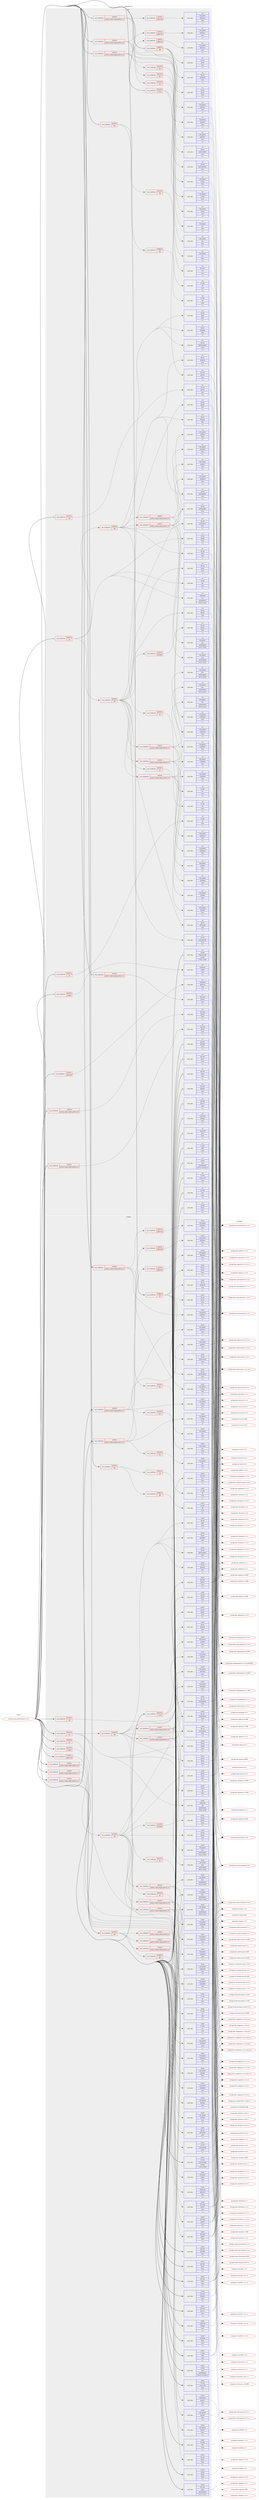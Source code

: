 digraph prolog {

# *************
# Graph options
# *************

newrank=true;
concentrate=true;
compound=true;
graph [rankdir=LR,fontname=Helvetica,fontsize=10,ranksep=1.5];#, ranksep=2.5, nodesep=0.2];
edge  [arrowhead=vee];
node  [fontname=Helvetica,fontsize=10];

# **********
# The ebuild
# **********

subgraph cluster_leftcol {
color=gray;
label=<<i>ebuild</i>>;
id [label="portage://media-gfx/freecad-0.21.2-r3", color=red, width=4, href="../media-gfx/freecad-0.21.2-r3.svg"];
}

# ****************
# The dependencies
# ****************

subgraph cluster_midcol {
color=gray;
label=<<i>dependencies</i>>;
subgraph cluster_compile {
fillcolor="#eeeeee";
style=filled;
label=<<i>compile</i>>;
subgraph cond72235 {
dependency287081 [label=<<TABLE BORDER="0" CELLBORDER="1" CELLSPACING="0" CELLPADDING="4"><TR><TD ROWSPAN="3" CELLPADDING="10">use_conditional</TD></TR><TR><TD>negative</TD></TR><TR><TD>qt6</TD></TR></TABLE>>, shape=none, color=red];
subgraph pack212493 {
dependency287082 [label=<<TABLE BORDER="0" CELLBORDER="1" CELLSPACING="0" CELLPADDING="4" WIDTH="220"><TR><TD ROWSPAN="6" CELLPADDING="30">pack_dep</TD></TR><TR><TD WIDTH="110">install</TD></TR><TR><TD>dev-qt</TD></TR><TR><TD>qtconcurrent</TD></TR><TR><TD>none</TD></TR><TR><TD>[,,]</TD></TR></TABLE>>, shape=none, color=blue];
}
dependency287081:e -> dependency287082:w [weight=20,style="dashed",arrowhead="vee"];
subgraph pack212494 {
dependency287083 [label=<<TABLE BORDER="0" CELLBORDER="1" CELLSPACING="0" CELLPADDING="4" WIDTH="220"><TR><TD ROWSPAN="6" CELLPADDING="30">pack_dep</TD></TR><TR><TD WIDTH="110">install</TD></TR><TR><TD>dev-qt</TD></TR><TR><TD>qtcore</TD></TR><TR><TD>none</TD></TR><TR><TD>[,,]</TD></TR></TABLE>>, shape=none, color=blue];
}
dependency287081:e -> dependency287083:w [weight=20,style="dashed",arrowhead="vee"];
subgraph pack212495 {
dependency287084 [label=<<TABLE BORDER="0" CELLBORDER="1" CELLSPACING="0" CELLPADDING="4" WIDTH="220"><TR><TD ROWSPAN="6" CELLPADDING="30">pack_dep</TD></TR><TR><TD WIDTH="110">install</TD></TR><TR><TD>dev-qt</TD></TR><TR><TD>qtnetwork</TD></TR><TR><TD>none</TD></TR><TR><TD>[,,]</TD></TR></TABLE>>, shape=none, color=blue];
}
dependency287081:e -> dependency287084:w [weight=20,style="dashed",arrowhead="vee"];
subgraph pack212496 {
dependency287085 [label=<<TABLE BORDER="0" CELLBORDER="1" CELLSPACING="0" CELLPADDING="4" WIDTH="220"><TR><TD ROWSPAN="6" CELLPADDING="30">pack_dep</TD></TR><TR><TD WIDTH="110">install</TD></TR><TR><TD>dev-qt</TD></TR><TR><TD>qtxml</TD></TR><TR><TD>none</TD></TR><TR><TD>[,,]</TD></TR></TABLE>>, shape=none, color=blue];
}
dependency287081:e -> dependency287085:w [weight=20,style="dashed",arrowhead="vee"];
subgraph pack212497 {
dependency287086 [label=<<TABLE BORDER="0" CELLBORDER="1" CELLSPACING="0" CELLPADDING="4" WIDTH="220"><TR><TD ROWSPAN="6" CELLPADDING="30">pack_dep</TD></TR><TR><TD WIDTH="110">install</TD></TR><TR><TD>dev-qt</TD></TR><TR><TD>qtxmlpatterns</TD></TR><TR><TD>none</TD></TR><TR><TD>[,,]</TD></TR></TABLE>>, shape=none, color=blue];
}
dependency287081:e -> dependency287086:w [weight=20,style="dashed",arrowhead="vee"];
}
id:e -> dependency287081:w [weight=20,style="solid",arrowhead="vee"];
subgraph cond72236 {
dependency287087 [label=<<TABLE BORDER="0" CELLBORDER="1" CELLSPACING="0" CELLPADDING="4"><TR><TD ROWSPAN="3" CELLPADDING="10">use_conditional</TD></TR><TR><TD>positive</TD></TR><TR><TD>cloud</TD></TR></TABLE>>, shape=none, color=red];
subgraph pack212498 {
dependency287088 [label=<<TABLE BORDER="0" CELLBORDER="1" CELLSPACING="0" CELLPADDING="4" WIDTH="220"><TR><TD ROWSPAN="6" CELLPADDING="30">pack_dep</TD></TR><TR><TD WIDTH="110">install</TD></TR><TR><TD>dev-libs</TD></TR><TR><TD>openssl</TD></TR><TR><TD>none</TD></TR><TR><TD>[,,]</TD></TR></TABLE>>, shape=none, color=blue];
}
dependency287087:e -> dependency287088:w [weight=20,style="dashed",arrowhead="vee"];
subgraph pack212499 {
dependency287089 [label=<<TABLE BORDER="0" CELLBORDER="1" CELLSPACING="0" CELLPADDING="4" WIDTH="220"><TR><TD ROWSPAN="6" CELLPADDING="30">pack_dep</TD></TR><TR><TD WIDTH="110">install</TD></TR><TR><TD>net-misc</TD></TR><TR><TD>curl</TD></TR><TR><TD>none</TD></TR><TR><TD>[,,]</TD></TR></TABLE>>, shape=none, color=blue];
}
dependency287087:e -> dependency287089:w [weight=20,style="dashed",arrowhead="vee"];
}
id:e -> dependency287087:w [weight=20,style="solid",arrowhead="vee"];
subgraph cond72237 {
dependency287090 [label=<<TABLE BORDER="0" CELLBORDER="1" CELLSPACING="0" CELLPADDING="4"><TR><TD ROWSPAN="3" CELLPADDING="10">use_conditional</TD></TR><TR><TD>positive</TD></TR><TR><TD>fem</TD></TR></TABLE>>, shape=none, color=red];
subgraph cond72238 {
dependency287091 [label=<<TABLE BORDER="0" CELLBORDER="1" CELLSPACING="0" CELLPADDING="4"><TR><TD ROWSPAN="3" CELLPADDING="10">use_conditional</TD></TR><TR><TD>negative</TD></TR><TR><TD>qt6</TD></TR></TABLE>>, shape=none, color=red];
subgraph pack212500 {
dependency287092 [label=<<TABLE BORDER="0" CELLBORDER="1" CELLSPACING="0" CELLPADDING="4" WIDTH="220"><TR><TD ROWSPAN="6" CELLPADDING="30">pack_dep</TD></TR><TR><TD WIDTH="110">install</TD></TR><TR><TD>sci-libs</TD></TR><TR><TD>vtk</TD></TR><TR><TD>none</TD></TR><TR><TD>[,,]</TD></TR></TABLE>>, shape=none, color=blue];
}
dependency287091:e -> dependency287092:w [weight=20,style="dashed",arrowhead="vee"];
}
dependency287090:e -> dependency287091:w [weight=20,style="dashed",arrowhead="vee"];
subgraph cond72239 {
dependency287093 [label=<<TABLE BORDER="0" CELLBORDER="1" CELLSPACING="0" CELLPADDING="4"><TR><TD ROWSPAN="3" CELLPADDING="10">use_conditional</TD></TR><TR><TD>positive</TD></TR><TR><TD>qt6</TD></TR></TABLE>>, shape=none, color=red];
subgraph pack212501 {
dependency287094 [label=<<TABLE BORDER="0" CELLBORDER="1" CELLSPACING="0" CELLPADDING="4" WIDTH="220"><TR><TD ROWSPAN="6" CELLPADDING="30">pack_dep</TD></TR><TR><TD WIDTH="110">install</TD></TR><TR><TD>sci-libs</TD></TR><TR><TD>vtk</TD></TR><TR><TD>none</TD></TR><TR><TD>[,,]</TD></TR></TABLE>>, shape=none, color=blue];
}
dependency287093:e -> dependency287094:w [weight=20,style="dashed",arrowhead="vee"];
}
dependency287090:e -> dependency287093:w [weight=20,style="dashed",arrowhead="vee"];
}
id:e -> dependency287090:w [weight=20,style="solid",arrowhead="vee"];
subgraph cond72240 {
dependency287095 [label=<<TABLE BORDER="0" CELLBORDER="1" CELLSPACING="0" CELLPADDING="4"><TR><TD ROWSPAN="3" CELLPADDING="10">use_conditional</TD></TR><TR><TD>positive</TD></TR><TR><TD>gui</TD></TR></TABLE>>, shape=none, color=red];
subgraph pack212502 {
dependency287096 [label=<<TABLE BORDER="0" CELLBORDER="1" CELLSPACING="0" CELLPADDING="4" WIDTH="220"><TR><TD ROWSPAN="6" CELLPADDING="30">pack_dep</TD></TR><TR><TD WIDTH="110">install</TD></TR><TR><TD>media-libs</TD></TR><TR><TD>coin</TD></TR><TR><TD>greaterequal</TD></TR><TR><TD>[4.0.0,,,4.0.0]</TD></TR></TABLE>>, shape=none, color=blue];
}
dependency287095:e -> dependency287096:w [weight=20,style="dashed",arrowhead="vee"];
subgraph pack212503 {
dependency287097 [label=<<TABLE BORDER="0" CELLBORDER="1" CELLSPACING="0" CELLPADDING="4" WIDTH="220"><TR><TD ROWSPAN="6" CELLPADDING="30">pack_dep</TD></TR><TR><TD WIDTH="110">install</TD></TR><TR><TD>virtual</TD></TR><TR><TD>glu</TD></TR><TR><TD>none</TD></TR><TR><TD>[,,]</TD></TR></TABLE>>, shape=none, color=blue];
}
dependency287095:e -> dependency287097:w [weight=20,style="dashed",arrowhead="vee"];
subgraph pack212504 {
dependency287098 [label=<<TABLE BORDER="0" CELLBORDER="1" CELLSPACING="0" CELLPADDING="4" WIDTH="220"><TR><TD ROWSPAN="6" CELLPADDING="30">pack_dep</TD></TR><TR><TD WIDTH="110">install</TD></TR><TR><TD>virtual</TD></TR><TR><TD>opengl</TD></TR><TR><TD>none</TD></TR><TR><TD>[,,]</TD></TR></TABLE>>, shape=none, color=blue];
}
dependency287095:e -> dependency287098:w [weight=20,style="dashed",arrowhead="vee"];
subgraph cond72241 {
dependency287099 [label=<<TABLE BORDER="0" CELLBORDER="1" CELLSPACING="0" CELLPADDING="4"><TR><TD ROWSPAN="3" CELLPADDING="10">use_conditional</TD></TR><TR><TD>negative</TD></TR><TR><TD>qt6</TD></TR></TABLE>>, shape=none, color=red];
subgraph pack212505 {
dependency287100 [label=<<TABLE BORDER="0" CELLBORDER="1" CELLSPACING="0" CELLPADDING="4" WIDTH="220"><TR><TD ROWSPAN="6" CELLPADDING="30">pack_dep</TD></TR><TR><TD WIDTH="110">install</TD></TR><TR><TD>dev-qt</TD></TR><TR><TD>designer</TD></TR><TR><TD>none</TD></TR><TR><TD>[,,]</TD></TR></TABLE>>, shape=none, color=blue];
}
dependency287099:e -> dependency287100:w [weight=20,style="dashed",arrowhead="vee"];
subgraph pack212506 {
dependency287101 [label=<<TABLE BORDER="0" CELLBORDER="1" CELLSPACING="0" CELLPADDING="4" WIDTH="220"><TR><TD ROWSPAN="6" CELLPADDING="30">pack_dep</TD></TR><TR><TD WIDTH="110">install</TD></TR><TR><TD>dev-qt</TD></TR><TR><TD>qtgui</TD></TR><TR><TD>none</TD></TR><TR><TD>[,,]</TD></TR></TABLE>>, shape=none, color=blue];
}
dependency287099:e -> dependency287101:w [weight=20,style="dashed",arrowhead="vee"];
subgraph pack212507 {
dependency287102 [label=<<TABLE BORDER="0" CELLBORDER="1" CELLSPACING="0" CELLPADDING="4" WIDTH="220"><TR><TD ROWSPAN="6" CELLPADDING="30">pack_dep</TD></TR><TR><TD WIDTH="110">install</TD></TR><TR><TD>dev-qt</TD></TR><TR><TD>qtopengl</TD></TR><TR><TD>none</TD></TR><TR><TD>[,,]</TD></TR></TABLE>>, shape=none, color=blue];
}
dependency287099:e -> dependency287102:w [weight=20,style="dashed",arrowhead="vee"];
subgraph pack212508 {
dependency287103 [label=<<TABLE BORDER="0" CELLBORDER="1" CELLSPACING="0" CELLPADDING="4" WIDTH="220"><TR><TD ROWSPAN="6" CELLPADDING="30">pack_dep</TD></TR><TR><TD WIDTH="110">install</TD></TR><TR><TD>dev-qt</TD></TR><TR><TD>qtprintsupport</TD></TR><TR><TD>none</TD></TR><TR><TD>[,,]</TD></TR></TABLE>>, shape=none, color=blue];
}
dependency287099:e -> dependency287103:w [weight=20,style="dashed",arrowhead="vee"];
subgraph pack212509 {
dependency287104 [label=<<TABLE BORDER="0" CELLBORDER="1" CELLSPACING="0" CELLPADDING="4" WIDTH="220"><TR><TD ROWSPAN="6" CELLPADDING="30">pack_dep</TD></TR><TR><TD WIDTH="110">install</TD></TR><TR><TD>dev-qt</TD></TR><TR><TD>qtsvg</TD></TR><TR><TD>none</TD></TR><TR><TD>[,,]</TD></TR></TABLE>>, shape=none, color=blue];
}
dependency287099:e -> dependency287104:w [weight=20,style="dashed",arrowhead="vee"];
subgraph pack212510 {
dependency287105 [label=<<TABLE BORDER="0" CELLBORDER="1" CELLSPACING="0" CELLPADDING="4" WIDTH="220"><TR><TD ROWSPAN="6" CELLPADDING="30">pack_dep</TD></TR><TR><TD WIDTH="110">install</TD></TR><TR><TD>dev-qt</TD></TR><TR><TD>qtwebengine</TD></TR><TR><TD>none</TD></TR><TR><TD>[,,]</TD></TR></TABLE>>, shape=none, color=blue];
}
dependency287099:e -> dependency287105:w [weight=20,style="dashed",arrowhead="vee"];
subgraph pack212511 {
dependency287106 [label=<<TABLE BORDER="0" CELLBORDER="1" CELLSPACING="0" CELLPADDING="4" WIDTH="220"><TR><TD ROWSPAN="6" CELLPADDING="30">pack_dep</TD></TR><TR><TD WIDTH="110">install</TD></TR><TR><TD>dev-qt</TD></TR><TR><TD>qtwidgets</TD></TR><TR><TD>none</TD></TR><TR><TD>[,,]</TD></TR></TABLE>>, shape=none, color=blue];
}
dependency287099:e -> dependency287106:w [weight=20,style="dashed",arrowhead="vee"];
subgraph pack212512 {
dependency287107 [label=<<TABLE BORDER="0" CELLBORDER="1" CELLSPACING="0" CELLPADDING="4" WIDTH="220"><TR><TD ROWSPAN="6" CELLPADDING="30">pack_dep</TD></TR><TR><TD WIDTH="110">install</TD></TR><TR><TD>dev-qt</TD></TR><TR><TD>qtx11extras</TD></TR><TR><TD>none</TD></TR><TR><TD>[,,]</TD></TR></TABLE>>, shape=none, color=blue];
}
dependency287099:e -> dependency287107:w [weight=20,style="dashed",arrowhead="vee"];
subgraph cond72242 {
dependency287108 [label=<<TABLE BORDER="0" CELLBORDER="1" CELLSPACING="0" CELLPADDING="4"><TR><TD ROWSPAN="3" CELLPADDING="10">use_conditional</TD></TR><TR><TD>positive</TD></TR><TR><TD>pcl</TD></TR></TABLE>>, shape=none, color=red];
subgraph pack212513 {
dependency287109 [label=<<TABLE BORDER="0" CELLBORDER="1" CELLSPACING="0" CELLPADDING="4" WIDTH="220"><TR><TD ROWSPAN="6" CELLPADDING="30">pack_dep</TD></TR><TR><TD WIDTH="110">install</TD></TR><TR><TD>sci-libs</TD></TR><TR><TD>pcl</TD></TR><TR><TD>none</TD></TR><TR><TD>[,,]</TD></TR></TABLE>>, shape=none, color=blue];
}
dependency287108:e -> dependency287109:w [weight=20,style="dashed",arrowhead="vee"];
}
dependency287099:e -> dependency287108:w [weight=20,style="dashed",arrowhead="vee"];
subgraph cond72243 {
dependency287110 [label=<<TABLE BORDER="0" CELLBORDER="1" CELLSPACING="0" CELLPADDING="4"><TR><TD ROWSPAN="3" CELLPADDING="10">use_conditional</TD></TR><TR><TD>positive</TD></TR><TR><TD>python_single_target_python3_10</TD></TR></TABLE>>, shape=none, color=red];
subgraph pack212514 {
dependency287111 [label=<<TABLE BORDER="0" CELLBORDER="1" CELLSPACING="0" CELLPADDING="4" WIDTH="220"><TR><TD ROWSPAN="6" CELLPADDING="30">pack_dep</TD></TR><TR><TD WIDTH="110">install</TD></TR><TR><TD>dev-python</TD></TR><TR><TD>matplotlib</TD></TR><TR><TD>none</TD></TR><TR><TD>[,,]</TD></TR></TABLE>>, shape=none, color=blue];
}
dependency287110:e -> dependency287111:w [weight=20,style="dashed",arrowhead="vee"];
subgraph pack212515 {
dependency287112 [label=<<TABLE BORDER="0" CELLBORDER="1" CELLSPACING="0" CELLPADDING="4" WIDTH="220"><TR><TD ROWSPAN="6" CELLPADDING="30">pack_dep</TD></TR><TR><TD WIDTH="110">install</TD></TR><TR><TD>dev-python</TD></TR><TR><TD>pivy</TD></TR><TR><TD>greaterequal</TD></TR><TR><TD>[0.6.5,,,0.6.5]</TD></TR></TABLE>>, shape=none, color=blue];
}
dependency287110:e -> dependency287112:w [weight=20,style="dashed",arrowhead="vee"];
subgraph pack212516 {
dependency287113 [label=<<TABLE BORDER="0" CELLBORDER="1" CELLSPACING="0" CELLPADDING="4" WIDTH="220"><TR><TD ROWSPAN="6" CELLPADDING="30">pack_dep</TD></TR><TR><TD WIDTH="110">install</TD></TR><TR><TD>dev-python</TD></TR><TR><TD>pyside2</TD></TR><TR><TD>none</TD></TR><TR><TD>[,,]</TD></TR></TABLE>>, shape=none, color=blue];
}
dependency287110:e -> dependency287113:w [weight=20,style="dashed",arrowhead="vee"];
subgraph pack212517 {
dependency287114 [label=<<TABLE BORDER="0" CELLBORDER="1" CELLSPACING="0" CELLPADDING="4" WIDTH="220"><TR><TD ROWSPAN="6" CELLPADDING="30">pack_dep</TD></TR><TR><TD WIDTH="110">install</TD></TR><TR><TD>dev-python</TD></TR><TR><TD>shiboken2</TD></TR><TR><TD>none</TD></TR><TR><TD>[,,]</TD></TR></TABLE>>, shape=none, color=blue];
}
dependency287110:e -> dependency287114:w [weight=20,style="dashed",arrowhead="vee"];
}
dependency287099:e -> dependency287110:w [weight=20,style="dashed",arrowhead="vee"];
subgraph cond72244 {
dependency287115 [label=<<TABLE BORDER="0" CELLBORDER="1" CELLSPACING="0" CELLPADDING="4"><TR><TD ROWSPAN="3" CELLPADDING="10">use_conditional</TD></TR><TR><TD>positive</TD></TR><TR><TD>python_single_target_python3_11</TD></TR></TABLE>>, shape=none, color=red];
subgraph pack212518 {
dependency287116 [label=<<TABLE BORDER="0" CELLBORDER="1" CELLSPACING="0" CELLPADDING="4" WIDTH="220"><TR><TD ROWSPAN="6" CELLPADDING="30">pack_dep</TD></TR><TR><TD WIDTH="110">install</TD></TR><TR><TD>dev-python</TD></TR><TR><TD>matplotlib</TD></TR><TR><TD>none</TD></TR><TR><TD>[,,]</TD></TR></TABLE>>, shape=none, color=blue];
}
dependency287115:e -> dependency287116:w [weight=20,style="dashed",arrowhead="vee"];
subgraph pack212519 {
dependency287117 [label=<<TABLE BORDER="0" CELLBORDER="1" CELLSPACING="0" CELLPADDING="4" WIDTH="220"><TR><TD ROWSPAN="6" CELLPADDING="30">pack_dep</TD></TR><TR><TD WIDTH="110">install</TD></TR><TR><TD>dev-python</TD></TR><TR><TD>pivy</TD></TR><TR><TD>greaterequal</TD></TR><TR><TD>[0.6.5,,,0.6.5]</TD></TR></TABLE>>, shape=none, color=blue];
}
dependency287115:e -> dependency287117:w [weight=20,style="dashed",arrowhead="vee"];
subgraph pack212520 {
dependency287118 [label=<<TABLE BORDER="0" CELLBORDER="1" CELLSPACING="0" CELLPADDING="4" WIDTH="220"><TR><TD ROWSPAN="6" CELLPADDING="30">pack_dep</TD></TR><TR><TD WIDTH="110">install</TD></TR><TR><TD>dev-python</TD></TR><TR><TD>pyside2</TD></TR><TR><TD>none</TD></TR><TR><TD>[,,]</TD></TR></TABLE>>, shape=none, color=blue];
}
dependency287115:e -> dependency287118:w [weight=20,style="dashed",arrowhead="vee"];
subgraph pack212521 {
dependency287119 [label=<<TABLE BORDER="0" CELLBORDER="1" CELLSPACING="0" CELLPADDING="4" WIDTH="220"><TR><TD ROWSPAN="6" CELLPADDING="30">pack_dep</TD></TR><TR><TD WIDTH="110">install</TD></TR><TR><TD>dev-python</TD></TR><TR><TD>shiboken2</TD></TR><TR><TD>none</TD></TR><TR><TD>[,,]</TD></TR></TABLE>>, shape=none, color=blue];
}
dependency287115:e -> dependency287119:w [weight=20,style="dashed",arrowhead="vee"];
}
dependency287099:e -> dependency287115:w [weight=20,style="dashed",arrowhead="vee"];
}
dependency287095:e -> dependency287099:w [weight=20,style="dashed",arrowhead="vee"];
subgraph cond72245 {
dependency287120 [label=<<TABLE BORDER="0" CELLBORDER="1" CELLSPACING="0" CELLPADDING="4"><TR><TD ROWSPAN="3" CELLPADDING="10">use_conditional</TD></TR><TR><TD>positive</TD></TR><TR><TD>qt6</TD></TR></TABLE>>, shape=none, color=red];
subgraph pack212522 {
dependency287121 [label=<<TABLE BORDER="0" CELLBORDER="1" CELLSPACING="0" CELLPADDING="4" WIDTH="220"><TR><TD ROWSPAN="6" CELLPADDING="30">pack_dep</TD></TR><TR><TD WIDTH="110">install</TD></TR><TR><TD>sci-libs</TD></TR><TR><TD>opencascade</TD></TR><TR><TD>none</TD></TR><TR><TD>[,,]</TD></TR></TABLE>>, shape=none, color=blue];
}
dependency287120:e -> dependency287121:w [weight=20,style="dashed",arrowhead="vee"];
subgraph cond72246 {
dependency287122 [label=<<TABLE BORDER="0" CELLBORDER="1" CELLSPACING="0" CELLPADDING="4"><TR><TD ROWSPAN="3" CELLPADDING="10">use_conditional</TD></TR><TR><TD>positive</TD></TR><TR><TD>designer</TD></TR></TABLE>>, shape=none, color=red];
subgraph pack212523 {
dependency287123 [label=<<TABLE BORDER="0" CELLBORDER="1" CELLSPACING="0" CELLPADDING="4" WIDTH="220"><TR><TD ROWSPAN="6" CELLPADDING="30">pack_dep</TD></TR><TR><TD WIDTH="110">install</TD></TR><TR><TD>dev-qt</TD></TR><TR><TD>qttools</TD></TR><TR><TD>none</TD></TR><TR><TD>[,,]</TD></TR></TABLE>>, shape=none, color=blue];
}
dependency287122:e -> dependency287123:w [weight=20,style="dashed",arrowhead="vee"];
}
dependency287120:e -> dependency287122:w [weight=20,style="dashed",arrowhead="vee"];
subgraph pack212524 {
dependency287124 [label=<<TABLE BORDER="0" CELLBORDER="1" CELLSPACING="0" CELLPADDING="4" WIDTH="220"><TR><TD ROWSPAN="6" CELLPADDING="30">pack_dep</TD></TR><TR><TD WIDTH="110">install</TD></TR><TR><TD>dev-qt</TD></TR><TR><TD>qt5compat</TD></TR><TR><TD>none</TD></TR><TR><TD>[,,]</TD></TR></TABLE>>, shape=none, color=blue];
}
dependency287120:e -> dependency287124:w [weight=20,style="dashed",arrowhead="vee"];
subgraph pack212525 {
dependency287125 [label=<<TABLE BORDER="0" CELLBORDER="1" CELLSPACING="0" CELLPADDING="4" WIDTH="220"><TR><TD ROWSPAN="6" CELLPADDING="30">pack_dep</TD></TR><TR><TD WIDTH="110">install</TD></TR><TR><TD>dev-qt</TD></TR><TR><TD>qttools</TD></TR><TR><TD>none</TD></TR><TR><TD>[,,]</TD></TR></TABLE>>, shape=none, color=blue];
}
dependency287120:e -> dependency287125:w [weight=20,style="dashed",arrowhead="vee"];
subgraph pack212526 {
dependency287126 [label=<<TABLE BORDER="0" CELLBORDER="1" CELLSPACING="0" CELLPADDING="4" WIDTH="220"><TR><TD ROWSPAN="6" CELLPADDING="30">pack_dep</TD></TR><TR><TD WIDTH="110">install</TD></TR><TR><TD>dev-qt</TD></TR><TR><TD>qtbase</TD></TR><TR><TD>none</TD></TR><TR><TD>[,,]</TD></TR></TABLE>>, shape=none, color=blue];
}
dependency287120:e -> dependency287126:w [weight=20,style="dashed",arrowhead="vee"];
subgraph pack212527 {
dependency287127 [label=<<TABLE BORDER="0" CELLBORDER="1" CELLSPACING="0" CELLPADDING="4" WIDTH="220"><TR><TD ROWSPAN="6" CELLPADDING="30">pack_dep</TD></TR><TR><TD WIDTH="110">install</TD></TR><TR><TD>dev-qt</TD></TR><TR><TD>qtsvg</TD></TR><TR><TD>none</TD></TR><TR><TD>[,,]</TD></TR></TABLE>>, shape=none, color=blue];
}
dependency287120:e -> dependency287127:w [weight=20,style="dashed",arrowhead="vee"];
subgraph pack212528 {
dependency287128 [label=<<TABLE BORDER="0" CELLBORDER="1" CELLSPACING="0" CELLPADDING="4" WIDTH="220"><TR><TD ROWSPAN="6" CELLPADDING="30">pack_dep</TD></TR><TR><TD WIDTH="110">install</TD></TR><TR><TD>dev-qt</TD></TR><TR><TD>qtwebengine</TD></TR><TR><TD>none</TD></TR><TR><TD>[,,]</TD></TR></TABLE>>, shape=none, color=blue];
}
dependency287120:e -> dependency287128:w [weight=20,style="dashed",arrowhead="vee"];
subgraph cond72247 {
dependency287129 [label=<<TABLE BORDER="0" CELLBORDER="1" CELLSPACING="0" CELLPADDING="4"><TR><TD ROWSPAN="3" CELLPADDING="10">use_conditional</TD></TR><TR><TD>positive</TD></TR><TR><TD>pcl</TD></TR></TABLE>>, shape=none, color=red];
subgraph pack212529 {
dependency287130 [label=<<TABLE BORDER="0" CELLBORDER="1" CELLSPACING="0" CELLPADDING="4" WIDTH="220"><TR><TD ROWSPAN="6" CELLPADDING="30">pack_dep</TD></TR><TR><TD WIDTH="110">install</TD></TR><TR><TD>sci-libs</TD></TR><TR><TD>pcl</TD></TR><TR><TD>none</TD></TR><TR><TD>[,,]</TD></TR></TABLE>>, shape=none, color=blue];
}
dependency287129:e -> dependency287130:w [weight=20,style="dashed",arrowhead="vee"];
}
dependency287120:e -> dependency287129:w [weight=20,style="dashed",arrowhead="vee"];
subgraph cond72248 {
dependency287131 [label=<<TABLE BORDER="0" CELLBORDER="1" CELLSPACING="0" CELLPADDING="4"><TR><TD ROWSPAN="3" CELLPADDING="10">use_conditional</TD></TR><TR><TD>positive</TD></TR><TR><TD>python_single_target_python3_10</TD></TR></TABLE>>, shape=none, color=red];
subgraph pack212530 {
dependency287132 [label=<<TABLE BORDER="0" CELLBORDER="1" CELLSPACING="0" CELLPADDING="4" WIDTH="220"><TR><TD ROWSPAN="6" CELLPADDING="30">pack_dep</TD></TR><TR><TD WIDTH="110">install</TD></TR><TR><TD>dev-python</TD></TR><TR><TD>matplotlib</TD></TR><TR><TD>none</TD></TR><TR><TD>[,,]</TD></TR></TABLE>>, shape=none, color=blue];
}
dependency287131:e -> dependency287132:w [weight=20,style="dashed",arrowhead="vee"];
subgraph pack212531 {
dependency287133 [label=<<TABLE BORDER="0" CELLBORDER="1" CELLSPACING="0" CELLPADDING="4" WIDTH="220"><TR><TD ROWSPAN="6" CELLPADDING="30">pack_dep</TD></TR><TR><TD WIDTH="110">install</TD></TR><TR><TD>dev-python</TD></TR><TR><TD>pivy</TD></TR><TR><TD>greaterequal</TD></TR><TR><TD>[0.6.5,,,0.6.5]</TD></TR></TABLE>>, shape=none, color=blue];
}
dependency287131:e -> dependency287133:w [weight=20,style="dashed",arrowhead="vee"];
subgraph pack212532 {
dependency287134 [label=<<TABLE BORDER="0" CELLBORDER="1" CELLSPACING="0" CELLPADDING="4" WIDTH="220"><TR><TD ROWSPAN="6" CELLPADDING="30">pack_dep</TD></TR><TR><TD WIDTH="110">install</TD></TR><TR><TD>dev-python</TD></TR><TR><TD>pyside6</TD></TR><TR><TD>none</TD></TR><TR><TD>[,,]</TD></TR></TABLE>>, shape=none, color=blue];
}
dependency287131:e -> dependency287134:w [weight=20,style="dashed",arrowhead="vee"];
subgraph pack212533 {
dependency287135 [label=<<TABLE BORDER="0" CELLBORDER="1" CELLSPACING="0" CELLPADDING="4" WIDTH="220"><TR><TD ROWSPAN="6" CELLPADDING="30">pack_dep</TD></TR><TR><TD WIDTH="110">install</TD></TR><TR><TD>dev-python</TD></TR><TR><TD>shiboken6</TD></TR><TR><TD>none</TD></TR><TR><TD>[,,]</TD></TR></TABLE>>, shape=none, color=blue];
}
dependency287131:e -> dependency287135:w [weight=20,style="dashed",arrowhead="vee"];
}
dependency287120:e -> dependency287131:w [weight=20,style="dashed",arrowhead="vee"];
subgraph cond72249 {
dependency287136 [label=<<TABLE BORDER="0" CELLBORDER="1" CELLSPACING="0" CELLPADDING="4"><TR><TD ROWSPAN="3" CELLPADDING="10">use_conditional</TD></TR><TR><TD>positive</TD></TR><TR><TD>python_single_target_python3_11</TD></TR></TABLE>>, shape=none, color=red];
subgraph pack212534 {
dependency287137 [label=<<TABLE BORDER="0" CELLBORDER="1" CELLSPACING="0" CELLPADDING="4" WIDTH="220"><TR><TD ROWSPAN="6" CELLPADDING="30">pack_dep</TD></TR><TR><TD WIDTH="110">install</TD></TR><TR><TD>dev-python</TD></TR><TR><TD>matplotlib</TD></TR><TR><TD>none</TD></TR><TR><TD>[,,]</TD></TR></TABLE>>, shape=none, color=blue];
}
dependency287136:e -> dependency287137:w [weight=20,style="dashed",arrowhead="vee"];
subgraph pack212535 {
dependency287138 [label=<<TABLE BORDER="0" CELLBORDER="1" CELLSPACING="0" CELLPADDING="4" WIDTH="220"><TR><TD ROWSPAN="6" CELLPADDING="30">pack_dep</TD></TR><TR><TD WIDTH="110">install</TD></TR><TR><TD>dev-python</TD></TR><TR><TD>pivy</TD></TR><TR><TD>greaterequal</TD></TR><TR><TD>[0.6.5,,,0.6.5]</TD></TR></TABLE>>, shape=none, color=blue];
}
dependency287136:e -> dependency287138:w [weight=20,style="dashed",arrowhead="vee"];
subgraph pack212536 {
dependency287139 [label=<<TABLE BORDER="0" CELLBORDER="1" CELLSPACING="0" CELLPADDING="4" WIDTH="220"><TR><TD ROWSPAN="6" CELLPADDING="30">pack_dep</TD></TR><TR><TD WIDTH="110">install</TD></TR><TR><TD>dev-python</TD></TR><TR><TD>pyside6</TD></TR><TR><TD>none</TD></TR><TR><TD>[,,]</TD></TR></TABLE>>, shape=none, color=blue];
}
dependency287136:e -> dependency287139:w [weight=20,style="dashed",arrowhead="vee"];
subgraph pack212537 {
dependency287140 [label=<<TABLE BORDER="0" CELLBORDER="1" CELLSPACING="0" CELLPADDING="4" WIDTH="220"><TR><TD ROWSPAN="6" CELLPADDING="30">pack_dep</TD></TR><TR><TD WIDTH="110">install</TD></TR><TR><TD>dev-python</TD></TR><TR><TD>shiboken6</TD></TR><TR><TD>none</TD></TR><TR><TD>[,,]</TD></TR></TABLE>>, shape=none, color=blue];
}
dependency287136:e -> dependency287140:w [weight=20,style="dashed",arrowhead="vee"];
}
dependency287120:e -> dependency287136:w [weight=20,style="dashed",arrowhead="vee"];
subgraph cond72250 {
dependency287141 [label=<<TABLE BORDER="0" CELLBORDER="1" CELLSPACING="0" CELLPADDING="4"><TR><TD ROWSPAN="3" CELLPADDING="10">use_conditional</TD></TR><TR><TD>positive</TD></TR><TR><TD>python_single_target_python3_12</TD></TR></TABLE>>, shape=none, color=red];
subgraph pack212538 {
dependency287142 [label=<<TABLE BORDER="0" CELLBORDER="1" CELLSPACING="0" CELLPADDING="4" WIDTH="220"><TR><TD ROWSPAN="6" CELLPADDING="30">pack_dep</TD></TR><TR><TD WIDTH="110">install</TD></TR><TR><TD>dev-python</TD></TR><TR><TD>matplotlib</TD></TR><TR><TD>none</TD></TR><TR><TD>[,,]</TD></TR></TABLE>>, shape=none, color=blue];
}
dependency287141:e -> dependency287142:w [weight=20,style="dashed",arrowhead="vee"];
subgraph pack212539 {
dependency287143 [label=<<TABLE BORDER="0" CELLBORDER="1" CELLSPACING="0" CELLPADDING="4" WIDTH="220"><TR><TD ROWSPAN="6" CELLPADDING="30">pack_dep</TD></TR><TR><TD WIDTH="110">install</TD></TR><TR><TD>dev-python</TD></TR><TR><TD>pivy</TD></TR><TR><TD>greaterequal</TD></TR><TR><TD>[0.6.5,,,0.6.5]</TD></TR></TABLE>>, shape=none, color=blue];
}
dependency287141:e -> dependency287143:w [weight=20,style="dashed",arrowhead="vee"];
subgraph pack212540 {
dependency287144 [label=<<TABLE BORDER="0" CELLBORDER="1" CELLSPACING="0" CELLPADDING="4" WIDTH="220"><TR><TD ROWSPAN="6" CELLPADDING="30">pack_dep</TD></TR><TR><TD WIDTH="110">install</TD></TR><TR><TD>dev-python</TD></TR><TR><TD>pyside6</TD></TR><TR><TD>none</TD></TR><TR><TD>[,,]</TD></TR></TABLE>>, shape=none, color=blue];
}
dependency287141:e -> dependency287144:w [weight=20,style="dashed",arrowhead="vee"];
subgraph pack212541 {
dependency287145 [label=<<TABLE BORDER="0" CELLBORDER="1" CELLSPACING="0" CELLPADDING="4" WIDTH="220"><TR><TD ROWSPAN="6" CELLPADDING="30">pack_dep</TD></TR><TR><TD WIDTH="110">install</TD></TR><TR><TD>dev-python</TD></TR><TR><TD>shiboken6</TD></TR><TR><TD>none</TD></TR><TR><TD>[,,]</TD></TR></TABLE>>, shape=none, color=blue];
}
dependency287141:e -> dependency287145:w [weight=20,style="dashed",arrowhead="vee"];
}
dependency287120:e -> dependency287141:w [weight=20,style="dashed",arrowhead="vee"];
}
dependency287095:e -> dependency287120:w [weight=20,style="dashed",arrowhead="vee"];
}
id:e -> dependency287095:w [weight=20,style="solid",arrowhead="vee"];
subgraph cond72251 {
dependency287146 [label=<<TABLE BORDER="0" CELLBORDER="1" CELLSPACING="0" CELLPADDING="4"><TR><TD ROWSPAN="3" CELLPADDING="10">use_conditional</TD></TR><TR><TD>positive</TD></TR><TR><TD>netgen</TD></TR></TABLE>>, shape=none, color=red];
subgraph pack212542 {
dependency287147 [label=<<TABLE BORDER="0" CELLBORDER="1" CELLSPACING="0" CELLPADDING="4" WIDTH="220"><TR><TD ROWSPAN="6" CELLPADDING="30">pack_dep</TD></TR><TR><TD WIDTH="110">install</TD></TR><TR><TD>media-gfx</TD></TR><TR><TD>netgen</TD></TR><TR><TD>none</TD></TR><TR><TD>[,,]</TD></TR></TABLE>>, shape=none, color=blue];
}
dependency287146:e -> dependency287147:w [weight=20,style="dashed",arrowhead="vee"];
}
id:e -> dependency287146:w [weight=20,style="solid",arrowhead="vee"];
subgraph cond72252 {
dependency287148 [label=<<TABLE BORDER="0" CELLBORDER="1" CELLSPACING="0" CELLPADDING="4"><TR><TD ROWSPAN="3" CELLPADDING="10">use_conditional</TD></TR><TR><TD>positive</TD></TR><TR><TD>openscad</TD></TR></TABLE>>, shape=none, color=red];
subgraph pack212543 {
dependency287149 [label=<<TABLE BORDER="0" CELLBORDER="1" CELLSPACING="0" CELLPADDING="4" WIDTH="220"><TR><TD ROWSPAN="6" CELLPADDING="30">pack_dep</TD></TR><TR><TD WIDTH="110">install</TD></TR><TR><TD>media-gfx</TD></TR><TR><TD>openscad</TD></TR><TR><TD>none</TD></TR><TR><TD>[,,]</TD></TR></TABLE>>, shape=none, color=blue];
}
dependency287148:e -> dependency287149:w [weight=20,style="dashed",arrowhead="vee"];
}
id:e -> dependency287148:w [weight=20,style="solid",arrowhead="vee"];
subgraph cond72253 {
dependency287150 [label=<<TABLE BORDER="0" CELLBORDER="1" CELLSPACING="0" CELLPADDING="4"><TR><TD ROWSPAN="3" CELLPADDING="10">use_conditional</TD></TR><TR><TD>positive</TD></TR><TR><TD>pcl</TD></TR></TABLE>>, shape=none, color=red];
subgraph pack212544 {
dependency287151 [label=<<TABLE BORDER="0" CELLBORDER="1" CELLSPACING="0" CELLPADDING="4" WIDTH="220"><TR><TD ROWSPAN="6" CELLPADDING="30">pack_dep</TD></TR><TR><TD WIDTH="110">install</TD></TR><TR><TD>sci-libs</TD></TR><TR><TD>pcl</TD></TR><TR><TD>none</TD></TR><TR><TD>[,,]</TD></TR></TABLE>>, shape=none, color=blue];
}
dependency287150:e -> dependency287151:w [weight=20,style="dashed",arrowhead="vee"];
}
id:e -> dependency287150:w [weight=20,style="solid",arrowhead="vee"];
subgraph cond72254 {
dependency287152 [label=<<TABLE BORDER="0" CELLBORDER="1" CELLSPACING="0" CELLPADDING="4"><TR><TD ROWSPAN="3" CELLPADDING="10">use_conditional</TD></TR><TR><TD>positive</TD></TR><TR><TD>python_single_target_python3_10</TD></TR></TABLE>>, shape=none, color=red];
subgraph pack212545 {
dependency287153 [label=<<TABLE BORDER="0" CELLBORDER="1" CELLSPACING="0" CELLPADDING="4" WIDTH="220"><TR><TD ROWSPAN="6" CELLPADDING="30">pack_dep</TD></TR><TR><TD WIDTH="110">install</TD></TR><TR><TD>dev-lang</TD></TR><TR><TD>python</TD></TR><TR><TD>none</TD></TR><TR><TD>[,,]</TD></TR></TABLE>>, shape=none, color=blue];
}
dependency287152:e -> dependency287153:w [weight=20,style="dashed",arrowhead="vee"];
}
id:e -> dependency287152:w [weight=20,style="solid",arrowhead="vee"];
subgraph cond72255 {
dependency287154 [label=<<TABLE BORDER="0" CELLBORDER="1" CELLSPACING="0" CELLPADDING="4"><TR><TD ROWSPAN="3" CELLPADDING="10">use_conditional</TD></TR><TR><TD>positive</TD></TR><TR><TD>python_single_target_python3_10</TD></TR></TABLE>>, shape=none, color=red];
subgraph pack212546 {
dependency287155 [label=<<TABLE BORDER="0" CELLBORDER="1" CELLSPACING="0" CELLPADDING="4" WIDTH="220"><TR><TD ROWSPAN="6" CELLPADDING="30">pack_dep</TD></TR><TR><TD WIDTH="110">install</TD></TR><TR><TD>dev-python</TD></TR><TR><TD>numpy</TD></TR><TR><TD>none</TD></TR><TR><TD>[,,]</TD></TR></TABLE>>, shape=none, color=blue];
}
dependency287154:e -> dependency287155:w [weight=20,style="dashed",arrowhead="vee"];
subgraph pack212547 {
dependency287156 [label=<<TABLE BORDER="0" CELLBORDER="1" CELLSPACING="0" CELLPADDING="4" WIDTH="220"><TR><TD ROWSPAN="6" CELLPADDING="30">pack_dep</TD></TR><TR><TD WIDTH="110">install</TD></TR><TR><TD>dev-python</TD></TR><TR><TD>pybind11</TD></TR><TR><TD>none</TD></TR><TR><TD>[,,]</TD></TR></TABLE>>, shape=none, color=blue];
}
dependency287154:e -> dependency287156:w [weight=20,style="dashed",arrowhead="vee"];
subgraph cond72256 {
dependency287157 [label=<<TABLE BORDER="0" CELLBORDER="1" CELLSPACING="0" CELLPADDING="4"><TR><TD ROWSPAN="3" CELLPADDING="10">use_conditional</TD></TR><TR><TD>positive</TD></TR><TR><TD>addonmgr</TD></TR></TABLE>>, shape=none, color=red];
subgraph pack212548 {
dependency287158 [label=<<TABLE BORDER="0" CELLBORDER="1" CELLSPACING="0" CELLPADDING="4" WIDTH="220"><TR><TD ROWSPAN="6" CELLPADDING="30">pack_dep</TD></TR><TR><TD WIDTH="110">install</TD></TR><TR><TD>dev-python</TD></TR><TR><TD>GitPython</TD></TR><TR><TD>none</TD></TR><TR><TD>[,,]</TD></TR></TABLE>>, shape=none, color=blue];
}
dependency287157:e -> dependency287158:w [weight=20,style="dashed",arrowhead="vee"];
}
dependency287154:e -> dependency287157:w [weight=20,style="dashed",arrowhead="vee"];
subgraph cond72257 {
dependency287159 [label=<<TABLE BORDER="0" CELLBORDER="1" CELLSPACING="0" CELLPADDING="4"><TR><TD ROWSPAN="3" CELLPADDING="10">use_conditional</TD></TR><TR><TD>positive</TD></TR><TR><TD>fem</TD></TR></TABLE>>, shape=none, color=red];
subgraph pack212549 {
dependency287160 [label=<<TABLE BORDER="0" CELLBORDER="1" CELLSPACING="0" CELLPADDING="4" WIDTH="220"><TR><TD ROWSPAN="6" CELLPADDING="30">pack_dep</TD></TR><TR><TD WIDTH="110">install</TD></TR><TR><TD>dev-python</TD></TR><TR><TD>ply</TD></TR><TR><TD>none</TD></TR><TR><TD>[,,]</TD></TR></TABLE>>, shape=none, color=blue];
}
dependency287159:e -> dependency287160:w [weight=20,style="dashed",arrowhead="vee"];
}
dependency287154:e -> dependency287159:w [weight=20,style="dashed",arrowhead="vee"];
}
id:e -> dependency287154:w [weight=20,style="solid",arrowhead="vee"];
subgraph cond72258 {
dependency287161 [label=<<TABLE BORDER="0" CELLBORDER="1" CELLSPACING="0" CELLPADDING="4"><TR><TD ROWSPAN="3" CELLPADDING="10">use_conditional</TD></TR><TR><TD>positive</TD></TR><TR><TD>python_single_target_python3_11</TD></TR></TABLE>>, shape=none, color=red];
subgraph pack212550 {
dependency287162 [label=<<TABLE BORDER="0" CELLBORDER="1" CELLSPACING="0" CELLPADDING="4" WIDTH="220"><TR><TD ROWSPAN="6" CELLPADDING="30">pack_dep</TD></TR><TR><TD WIDTH="110">install</TD></TR><TR><TD>dev-lang</TD></TR><TR><TD>python</TD></TR><TR><TD>none</TD></TR><TR><TD>[,,]</TD></TR></TABLE>>, shape=none, color=blue];
}
dependency287161:e -> dependency287162:w [weight=20,style="dashed",arrowhead="vee"];
}
id:e -> dependency287161:w [weight=20,style="solid",arrowhead="vee"];
subgraph cond72259 {
dependency287163 [label=<<TABLE BORDER="0" CELLBORDER="1" CELLSPACING="0" CELLPADDING="4"><TR><TD ROWSPAN="3" CELLPADDING="10">use_conditional</TD></TR><TR><TD>positive</TD></TR><TR><TD>python_single_target_python3_11</TD></TR></TABLE>>, shape=none, color=red];
subgraph pack212551 {
dependency287164 [label=<<TABLE BORDER="0" CELLBORDER="1" CELLSPACING="0" CELLPADDING="4" WIDTH="220"><TR><TD ROWSPAN="6" CELLPADDING="30">pack_dep</TD></TR><TR><TD WIDTH="110">install</TD></TR><TR><TD>dev-python</TD></TR><TR><TD>numpy</TD></TR><TR><TD>none</TD></TR><TR><TD>[,,]</TD></TR></TABLE>>, shape=none, color=blue];
}
dependency287163:e -> dependency287164:w [weight=20,style="dashed",arrowhead="vee"];
subgraph pack212552 {
dependency287165 [label=<<TABLE BORDER="0" CELLBORDER="1" CELLSPACING="0" CELLPADDING="4" WIDTH="220"><TR><TD ROWSPAN="6" CELLPADDING="30">pack_dep</TD></TR><TR><TD WIDTH="110">install</TD></TR><TR><TD>dev-python</TD></TR><TR><TD>pybind11</TD></TR><TR><TD>none</TD></TR><TR><TD>[,,]</TD></TR></TABLE>>, shape=none, color=blue];
}
dependency287163:e -> dependency287165:w [weight=20,style="dashed",arrowhead="vee"];
subgraph cond72260 {
dependency287166 [label=<<TABLE BORDER="0" CELLBORDER="1" CELLSPACING="0" CELLPADDING="4"><TR><TD ROWSPAN="3" CELLPADDING="10">use_conditional</TD></TR><TR><TD>positive</TD></TR><TR><TD>addonmgr</TD></TR></TABLE>>, shape=none, color=red];
subgraph pack212553 {
dependency287167 [label=<<TABLE BORDER="0" CELLBORDER="1" CELLSPACING="0" CELLPADDING="4" WIDTH="220"><TR><TD ROWSPAN="6" CELLPADDING="30">pack_dep</TD></TR><TR><TD WIDTH="110">install</TD></TR><TR><TD>dev-python</TD></TR><TR><TD>GitPython</TD></TR><TR><TD>none</TD></TR><TR><TD>[,,]</TD></TR></TABLE>>, shape=none, color=blue];
}
dependency287166:e -> dependency287167:w [weight=20,style="dashed",arrowhead="vee"];
}
dependency287163:e -> dependency287166:w [weight=20,style="dashed",arrowhead="vee"];
subgraph cond72261 {
dependency287168 [label=<<TABLE BORDER="0" CELLBORDER="1" CELLSPACING="0" CELLPADDING="4"><TR><TD ROWSPAN="3" CELLPADDING="10">use_conditional</TD></TR><TR><TD>positive</TD></TR><TR><TD>fem</TD></TR></TABLE>>, shape=none, color=red];
subgraph pack212554 {
dependency287169 [label=<<TABLE BORDER="0" CELLBORDER="1" CELLSPACING="0" CELLPADDING="4" WIDTH="220"><TR><TD ROWSPAN="6" CELLPADDING="30">pack_dep</TD></TR><TR><TD WIDTH="110">install</TD></TR><TR><TD>dev-python</TD></TR><TR><TD>ply</TD></TR><TR><TD>none</TD></TR><TR><TD>[,,]</TD></TR></TABLE>>, shape=none, color=blue];
}
dependency287168:e -> dependency287169:w [weight=20,style="dashed",arrowhead="vee"];
}
dependency287163:e -> dependency287168:w [weight=20,style="dashed",arrowhead="vee"];
}
id:e -> dependency287163:w [weight=20,style="solid",arrowhead="vee"];
subgraph cond72262 {
dependency287170 [label=<<TABLE BORDER="0" CELLBORDER="1" CELLSPACING="0" CELLPADDING="4"><TR><TD ROWSPAN="3" CELLPADDING="10">use_conditional</TD></TR><TR><TD>positive</TD></TR><TR><TD>python_single_target_python3_12</TD></TR></TABLE>>, shape=none, color=red];
subgraph pack212555 {
dependency287171 [label=<<TABLE BORDER="0" CELLBORDER="1" CELLSPACING="0" CELLPADDING="4" WIDTH="220"><TR><TD ROWSPAN="6" CELLPADDING="30">pack_dep</TD></TR><TR><TD WIDTH="110">install</TD></TR><TR><TD>dev-lang</TD></TR><TR><TD>python</TD></TR><TR><TD>none</TD></TR><TR><TD>[,,]</TD></TR></TABLE>>, shape=none, color=blue];
}
dependency287170:e -> dependency287171:w [weight=20,style="dashed",arrowhead="vee"];
}
id:e -> dependency287170:w [weight=20,style="solid",arrowhead="vee"];
subgraph cond72263 {
dependency287172 [label=<<TABLE BORDER="0" CELLBORDER="1" CELLSPACING="0" CELLPADDING="4"><TR><TD ROWSPAN="3" CELLPADDING="10">use_conditional</TD></TR><TR><TD>positive</TD></TR><TR><TD>python_single_target_python3_12</TD></TR></TABLE>>, shape=none, color=red];
subgraph pack212556 {
dependency287173 [label=<<TABLE BORDER="0" CELLBORDER="1" CELLSPACING="0" CELLPADDING="4" WIDTH="220"><TR><TD ROWSPAN="6" CELLPADDING="30">pack_dep</TD></TR><TR><TD WIDTH="110">install</TD></TR><TR><TD>dev-python</TD></TR><TR><TD>numpy</TD></TR><TR><TD>none</TD></TR><TR><TD>[,,]</TD></TR></TABLE>>, shape=none, color=blue];
}
dependency287172:e -> dependency287173:w [weight=20,style="dashed",arrowhead="vee"];
subgraph pack212557 {
dependency287174 [label=<<TABLE BORDER="0" CELLBORDER="1" CELLSPACING="0" CELLPADDING="4" WIDTH="220"><TR><TD ROWSPAN="6" CELLPADDING="30">pack_dep</TD></TR><TR><TD WIDTH="110">install</TD></TR><TR><TD>dev-python</TD></TR><TR><TD>pybind11</TD></TR><TR><TD>none</TD></TR><TR><TD>[,,]</TD></TR></TABLE>>, shape=none, color=blue];
}
dependency287172:e -> dependency287174:w [weight=20,style="dashed",arrowhead="vee"];
subgraph cond72264 {
dependency287175 [label=<<TABLE BORDER="0" CELLBORDER="1" CELLSPACING="0" CELLPADDING="4"><TR><TD ROWSPAN="3" CELLPADDING="10">use_conditional</TD></TR><TR><TD>positive</TD></TR><TR><TD>addonmgr</TD></TR></TABLE>>, shape=none, color=red];
subgraph pack212558 {
dependency287176 [label=<<TABLE BORDER="0" CELLBORDER="1" CELLSPACING="0" CELLPADDING="4" WIDTH="220"><TR><TD ROWSPAN="6" CELLPADDING="30">pack_dep</TD></TR><TR><TD WIDTH="110">install</TD></TR><TR><TD>dev-python</TD></TR><TR><TD>GitPython</TD></TR><TR><TD>none</TD></TR><TR><TD>[,,]</TD></TR></TABLE>>, shape=none, color=blue];
}
dependency287175:e -> dependency287176:w [weight=20,style="dashed",arrowhead="vee"];
}
dependency287172:e -> dependency287175:w [weight=20,style="dashed",arrowhead="vee"];
subgraph cond72265 {
dependency287177 [label=<<TABLE BORDER="0" CELLBORDER="1" CELLSPACING="0" CELLPADDING="4"><TR><TD ROWSPAN="3" CELLPADDING="10">use_conditional</TD></TR><TR><TD>positive</TD></TR><TR><TD>fem</TD></TR></TABLE>>, shape=none, color=red];
subgraph pack212559 {
dependency287178 [label=<<TABLE BORDER="0" CELLBORDER="1" CELLSPACING="0" CELLPADDING="4" WIDTH="220"><TR><TD ROWSPAN="6" CELLPADDING="30">pack_dep</TD></TR><TR><TD WIDTH="110">install</TD></TR><TR><TD>dev-python</TD></TR><TR><TD>ply</TD></TR><TR><TD>none</TD></TR><TR><TD>[,,]</TD></TR></TABLE>>, shape=none, color=blue];
}
dependency287177:e -> dependency287178:w [weight=20,style="dashed",arrowhead="vee"];
}
dependency287172:e -> dependency287177:w [weight=20,style="dashed",arrowhead="vee"];
}
id:e -> dependency287172:w [weight=20,style="solid",arrowhead="vee"];
subgraph cond72266 {
dependency287179 [label=<<TABLE BORDER="0" CELLBORDER="1" CELLSPACING="0" CELLPADDING="4"><TR><TD ROWSPAN="3" CELLPADDING="10">use_conditional</TD></TR><TR><TD>positive</TD></TR><TR><TD>qt6</TD></TR></TABLE>>, shape=none, color=red];
subgraph pack212560 {
dependency287180 [label=<<TABLE BORDER="0" CELLBORDER="1" CELLSPACING="0" CELLPADDING="4" WIDTH="220"><TR><TD ROWSPAN="6" CELLPADDING="30">pack_dep</TD></TR><TR><TD WIDTH="110">install</TD></TR><TR><TD>dev-qt</TD></TR><TR><TD>qtbase</TD></TR><TR><TD>none</TD></TR><TR><TD>[,,]</TD></TR></TABLE>>, shape=none, color=blue];
}
dependency287179:e -> dependency287180:w [weight=20,style="dashed",arrowhead="vee"];
}
id:e -> dependency287179:w [weight=20,style="solid",arrowhead="vee"];
subgraph cond72267 {
dependency287181 [label=<<TABLE BORDER="0" CELLBORDER="1" CELLSPACING="0" CELLPADDING="4"><TR><TD ROWSPAN="3" CELLPADDING="10">use_conditional</TD></TR><TR><TD>positive</TD></TR><TR><TD>test</TD></TR></TABLE>>, shape=none, color=red];
subgraph cond72268 {
dependency287182 [label=<<TABLE BORDER="0" CELLBORDER="1" CELLSPACING="0" CELLPADDING="4"><TR><TD ROWSPAN="3" CELLPADDING="10">use_conditional</TD></TR><TR><TD>positive</TD></TR><TR><TD>python_single_target_python3_10</TD></TR></TABLE>>, shape=none, color=red];
subgraph pack212561 {
dependency287183 [label=<<TABLE BORDER="0" CELLBORDER="1" CELLSPACING="0" CELLPADDING="4" WIDTH="220"><TR><TD ROWSPAN="6" CELLPADDING="30">pack_dep</TD></TR><TR><TD WIDTH="110">install</TD></TR><TR><TD>dev-python</TD></TR><TR><TD>pyyaml</TD></TR><TR><TD>none</TD></TR><TR><TD>[,,]</TD></TR></TABLE>>, shape=none, color=blue];
}
dependency287182:e -> dependency287183:w [weight=20,style="dashed",arrowhead="vee"];
}
dependency287181:e -> dependency287182:w [weight=20,style="dashed",arrowhead="vee"];
subgraph cond72269 {
dependency287184 [label=<<TABLE BORDER="0" CELLBORDER="1" CELLSPACING="0" CELLPADDING="4"><TR><TD ROWSPAN="3" CELLPADDING="10">use_conditional</TD></TR><TR><TD>positive</TD></TR><TR><TD>python_single_target_python3_11</TD></TR></TABLE>>, shape=none, color=red];
subgraph pack212562 {
dependency287185 [label=<<TABLE BORDER="0" CELLBORDER="1" CELLSPACING="0" CELLPADDING="4" WIDTH="220"><TR><TD ROWSPAN="6" CELLPADDING="30">pack_dep</TD></TR><TR><TD WIDTH="110">install</TD></TR><TR><TD>dev-python</TD></TR><TR><TD>pyyaml</TD></TR><TR><TD>none</TD></TR><TR><TD>[,,]</TD></TR></TABLE>>, shape=none, color=blue];
}
dependency287184:e -> dependency287185:w [weight=20,style="dashed",arrowhead="vee"];
}
dependency287181:e -> dependency287184:w [weight=20,style="dashed",arrowhead="vee"];
subgraph cond72270 {
dependency287186 [label=<<TABLE BORDER="0" CELLBORDER="1" CELLSPACING="0" CELLPADDING="4"><TR><TD ROWSPAN="3" CELLPADDING="10">use_conditional</TD></TR><TR><TD>positive</TD></TR><TR><TD>python_single_target_python3_12</TD></TR></TABLE>>, shape=none, color=red];
subgraph pack212563 {
dependency287187 [label=<<TABLE BORDER="0" CELLBORDER="1" CELLSPACING="0" CELLPADDING="4" WIDTH="220"><TR><TD ROWSPAN="6" CELLPADDING="30">pack_dep</TD></TR><TR><TD WIDTH="110">install</TD></TR><TR><TD>dev-python</TD></TR><TR><TD>pyyaml</TD></TR><TR><TD>none</TD></TR><TR><TD>[,,]</TD></TR></TABLE>>, shape=none, color=blue];
}
dependency287186:e -> dependency287187:w [weight=20,style="dashed",arrowhead="vee"];
}
dependency287181:e -> dependency287186:w [weight=20,style="dashed",arrowhead="vee"];
subgraph cond72271 {
dependency287188 [label=<<TABLE BORDER="0" CELLBORDER="1" CELLSPACING="0" CELLPADDING="4"><TR><TD ROWSPAN="3" CELLPADDING="10">use_conditional</TD></TR><TR><TD>negative</TD></TR><TR><TD>qt6</TD></TR></TABLE>>, shape=none, color=red];
subgraph pack212564 {
dependency287189 [label=<<TABLE BORDER="0" CELLBORDER="1" CELLSPACING="0" CELLPADDING="4" WIDTH="220"><TR><TD ROWSPAN="6" CELLPADDING="30">pack_dep</TD></TR><TR><TD WIDTH="110">install</TD></TR><TR><TD>dev-qt</TD></TR><TR><TD>qttest</TD></TR><TR><TD>none</TD></TR><TR><TD>[,,]</TD></TR></TABLE>>, shape=none, color=blue];
}
dependency287188:e -> dependency287189:w [weight=20,style="dashed",arrowhead="vee"];
}
dependency287181:e -> dependency287188:w [weight=20,style="dashed",arrowhead="vee"];
}
id:e -> dependency287181:w [weight=20,style="solid",arrowhead="vee"];
subgraph pack212565 {
dependency287190 [label=<<TABLE BORDER="0" CELLBORDER="1" CELLSPACING="0" CELLPADDING="4" WIDTH="220"><TR><TD ROWSPAN="6" CELLPADDING="30">pack_dep</TD></TR><TR><TD WIDTH="110">install</TD></TR><TR><TD>dev-cpp</TD></TR><TR><TD>eigen</TD></TR><TR><TD>greaterequal</TD></TR><TR><TD>[3.3.1,,,3.3.1]</TD></TR></TABLE>>, shape=none, color=blue];
}
id:e -> dependency287190:w [weight=20,style="solid",arrowhead="vee"];
subgraph pack212566 {
dependency287191 [label=<<TABLE BORDER="0" CELLBORDER="1" CELLSPACING="0" CELLPADDING="4" WIDTH="220"><TR><TD ROWSPAN="6" CELLPADDING="30">pack_dep</TD></TR><TR><TD WIDTH="110">install</TD></TR><TR><TD>dev-libs</TD></TR><TR><TD>OpenNI2</TD></TR><TR><TD>none</TD></TR><TR><TD>[,,]</TD></TR></TABLE>>, shape=none, color=blue];
}
id:e -> dependency287191:w [weight=20,style="solid",arrowhead="vee"];
subgraph pack212567 {
dependency287192 [label=<<TABLE BORDER="0" CELLBORDER="1" CELLSPACING="0" CELLPADDING="4" WIDTH="220"><TR><TD ROWSPAN="6" CELLPADDING="30">pack_dep</TD></TR><TR><TD WIDTH="110">install</TD></TR><TR><TD>dev-libs</TD></TR><TR><TD>boost</TD></TR><TR><TD>none</TD></TR><TR><TD>[,,]</TD></TR></TABLE>>, shape=none, color=blue];
}
id:e -> dependency287192:w [weight=20,style="solid",arrowhead="vee"];
subgraph pack212568 {
dependency287193 [label=<<TABLE BORDER="0" CELLBORDER="1" CELLSPACING="0" CELLPADDING="4" WIDTH="220"><TR><TD ROWSPAN="6" CELLPADDING="30">pack_dep</TD></TR><TR><TD WIDTH="110">install</TD></TR><TR><TD>dev-libs</TD></TR><TR><TD>libfmt</TD></TR><TR><TD>none</TD></TR><TR><TD>[,,]</TD></TR></TABLE>>, shape=none, color=blue];
}
id:e -> dependency287193:w [weight=20,style="solid",arrowhead="vee"];
subgraph pack212569 {
dependency287194 [label=<<TABLE BORDER="0" CELLBORDER="1" CELLSPACING="0" CELLPADDING="4" WIDTH="220"><TR><TD ROWSPAN="6" CELLPADDING="30">pack_dep</TD></TR><TR><TD WIDTH="110">install</TD></TR><TR><TD>dev-libs</TD></TR><TR><TD>libspnav</TD></TR><TR><TD>none</TD></TR><TR><TD>[,,]</TD></TR></TABLE>>, shape=none, color=blue];
}
id:e -> dependency287194:w [weight=20,style="solid",arrowhead="vee"];
subgraph pack212570 {
dependency287195 [label=<<TABLE BORDER="0" CELLBORDER="1" CELLSPACING="0" CELLPADDING="4" WIDTH="220"><TR><TD ROWSPAN="6" CELLPADDING="30">pack_dep</TD></TR><TR><TD WIDTH="110">install</TD></TR><TR><TD>dev-libs</TD></TR><TR><TD>xerces-c</TD></TR><TR><TD>none</TD></TR><TR><TD>[,,]</TD></TR></TABLE>>, shape=none, color=blue];
}
id:e -> dependency287195:w [weight=20,style="solid",arrowhead="vee"];
subgraph pack212571 {
dependency287196 [label=<<TABLE BORDER="0" CELLBORDER="1" CELLSPACING="0" CELLPADDING="4" WIDTH="220"><TR><TD ROWSPAN="6" CELLPADDING="30">pack_dep</TD></TR><TR><TD WIDTH="110">install</TD></TR><TR><TD>media-libs</TD></TR><TR><TD>freetype</TD></TR><TR><TD>none</TD></TR><TR><TD>[,,]</TD></TR></TABLE>>, shape=none, color=blue];
}
id:e -> dependency287196:w [weight=20,style="solid",arrowhead="vee"];
subgraph pack212572 {
dependency287197 [label=<<TABLE BORDER="0" CELLBORDER="1" CELLSPACING="0" CELLPADDING="4" WIDTH="220"><TR><TD ROWSPAN="6" CELLPADDING="30">pack_dep</TD></TR><TR><TD WIDTH="110">install</TD></TR><TR><TD>media-libs</TD></TR><TR><TD>qhull</TD></TR><TR><TD>none</TD></TR><TR><TD>[,,]</TD></TR></TABLE>>, shape=none, color=blue];
}
id:e -> dependency287197:w [weight=20,style="solid",arrowhead="vee"];
subgraph pack212573 {
dependency287198 [label=<<TABLE BORDER="0" CELLBORDER="1" CELLSPACING="0" CELLPADDING="4" WIDTH="220"><TR><TD ROWSPAN="6" CELLPADDING="30">pack_dep</TD></TR><TR><TD WIDTH="110">install</TD></TR><TR><TD>sci-libs</TD></TR><TR><TD>hdf5</TD></TR><TR><TD>none</TD></TR><TR><TD>[,,]</TD></TR></TABLE>>, shape=none, color=blue];
}
id:e -> dependency287198:w [weight=20,style="solid",arrowhead="vee"];
subgraph pack212574 {
dependency287199 [label=<<TABLE BORDER="0" CELLBORDER="1" CELLSPACING="0" CELLPADDING="4" WIDTH="220"><TR><TD ROWSPAN="6" CELLPADDING="30">pack_dep</TD></TR><TR><TD WIDTH="110">install</TD></TR><TR><TD>sci-libs</TD></TR><TR><TD>med</TD></TR><TR><TD>greaterequal</TD></TR><TR><TD>[4.0.0,,-r1,4.0.0-r1]</TD></TR></TABLE>>, shape=none, color=blue];
}
id:e -> dependency287199:w [weight=20,style="solid",arrowhead="vee"];
subgraph pack212575 {
dependency287200 [label=<<TABLE BORDER="0" CELLBORDER="1" CELLSPACING="0" CELLPADDING="4" WIDTH="220"><TR><TD ROWSPAN="6" CELLPADDING="30">pack_dep</TD></TR><TR><TD WIDTH="110">install</TD></TR><TR><TD>sci-libs</TD></TR><TR><TD>opencascade</TD></TR><TR><TD>smaller</TD></TR><TR><TD>[7.8.0,,,7.8.0]</TD></TR></TABLE>>, shape=none, color=blue];
}
id:e -> dependency287200:w [weight=20,style="solid",arrowhead="vee"];
subgraph pack212576 {
dependency287201 [label=<<TABLE BORDER="0" CELLBORDER="1" CELLSPACING="0" CELLPADDING="4" WIDTH="220"><TR><TD ROWSPAN="6" CELLPADDING="30">pack_dep</TD></TR><TR><TD WIDTH="110">install</TD></TR><TR><TD>sci-libs</TD></TR><TR><TD>orocos_kdl</TD></TR><TR><TD>none</TD></TR><TR><TD>[,,]</TD></TR></TABLE>>, shape=none, color=blue];
}
id:e -> dependency287201:w [weight=20,style="solid",arrowhead="vee"];
subgraph pack212577 {
dependency287202 [label=<<TABLE BORDER="0" CELLBORDER="1" CELLSPACING="0" CELLPADDING="4" WIDTH="220"><TR><TD ROWSPAN="6" CELLPADDING="30">pack_dep</TD></TR><TR><TD WIDTH="110">install</TD></TR><TR><TD>sys-libs</TD></TR><TR><TD>zlib</TD></TR><TR><TD>none</TD></TR><TR><TD>[,,]</TD></TR></TABLE>>, shape=none, color=blue];
}
id:e -> dependency287202:w [weight=20,style="solid",arrowhead="vee"];
subgraph pack212578 {
dependency287203 [label=<<TABLE BORDER="0" CELLBORDER="1" CELLSPACING="0" CELLPADDING="4" WIDTH="220"><TR><TD ROWSPAN="6" CELLPADDING="30">pack_dep</TD></TR><TR><TD WIDTH="110">install</TD></TR><TR><TD>virtual</TD></TR><TR><TD>libusb</TD></TR><TR><TD>none</TD></TR><TR><TD>[,,]</TD></TR></TABLE>>, shape=none, color=blue];
}
id:e -> dependency287203:w [weight=20,style="solid",arrowhead="vee"];
}
subgraph cluster_compileandrun {
fillcolor="#eeeeee";
style=filled;
label=<<i>compile and run</i>>;
}
subgraph cluster_run {
fillcolor="#eeeeee";
style=filled;
label=<<i>run</i>>;
subgraph cond72272 {
dependency287204 [label=<<TABLE BORDER="0" CELLBORDER="1" CELLSPACING="0" CELLPADDING="4"><TR><TD ROWSPAN="3" CELLPADDING="10">use_conditional</TD></TR><TR><TD>negative</TD></TR><TR><TD>qt6</TD></TR></TABLE>>, shape=none, color=red];
subgraph pack212579 {
dependency287205 [label=<<TABLE BORDER="0" CELLBORDER="1" CELLSPACING="0" CELLPADDING="4" WIDTH="220"><TR><TD ROWSPAN="6" CELLPADDING="30">pack_dep</TD></TR><TR><TD WIDTH="110">run</TD></TR><TR><TD>dev-qt</TD></TR><TR><TD>qtconcurrent</TD></TR><TR><TD>none</TD></TR><TR><TD>[,,]</TD></TR></TABLE>>, shape=none, color=blue];
}
dependency287204:e -> dependency287205:w [weight=20,style="dashed",arrowhead="vee"];
subgraph pack212580 {
dependency287206 [label=<<TABLE BORDER="0" CELLBORDER="1" CELLSPACING="0" CELLPADDING="4" WIDTH="220"><TR><TD ROWSPAN="6" CELLPADDING="30">pack_dep</TD></TR><TR><TD WIDTH="110">run</TD></TR><TR><TD>dev-qt</TD></TR><TR><TD>qtcore</TD></TR><TR><TD>none</TD></TR><TR><TD>[,,]</TD></TR></TABLE>>, shape=none, color=blue];
}
dependency287204:e -> dependency287206:w [weight=20,style="dashed",arrowhead="vee"];
subgraph pack212581 {
dependency287207 [label=<<TABLE BORDER="0" CELLBORDER="1" CELLSPACING="0" CELLPADDING="4" WIDTH="220"><TR><TD ROWSPAN="6" CELLPADDING="30">pack_dep</TD></TR><TR><TD WIDTH="110">run</TD></TR><TR><TD>dev-qt</TD></TR><TR><TD>qtnetwork</TD></TR><TR><TD>none</TD></TR><TR><TD>[,,]</TD></TR></TABLE>>, shape=none, color=blue];
}
dependency287204:e -> dependency287207:w [weight=20,style="dashed",arrowhead="vee"];
subgraph pack212582 {
dependency287208 [label=<<TABLE BORDER="0" CELLBORDER="1" CELLSPACING="0" CELLPADDING="4" WIDTH="220"><TR><TD ROWSPAN="6" CELLPADDING="30">pack_dep</TD></TR><TR><TD WIDTH="110">run</TD></TR><TR><TD>dev-qt</TD></TR><TR><TD>qtxml</TD></TR><TR><TD>none</TD></TR><TR><TD>[,,]</TD></TR></TABLE>>, shape=none, color=blue];
}
dependency287204:e -> dependency287208:w [weight=20,style="dashed",arrowhead="vee"];
subgraph pack212583 {
dependency287209 [label=<<TABLE BORDER="0" CELLBORDER="1" CELLSPACING="0" CELLPADDING="4" WIDTH="220"><TR><TD ROWSPAN="6" CELLPADDING="30">pack_dep</TD></TR><TR><TD WIDTH="110">run</TD></TR><TR><TD>dev-qt</TD></TR><TR><TD>qtxmlpatterns</TD></TR><TR><TD>none</TD></TR><TR><TD>[,,]</TD></TR></TABLE>>, shape=none, color=blue];
}
dependency287204:e -> dependency287209:w [weight=20,style="dashed",arrowhead="vee"];
}
id:e -> dependency287204:w [weight=20,style="solid",arrowhead="odot"];
subgraph cond72273 {
dependency287210 [label=<<TABLE BORDER="0" CELLBORDER="1" CELLSPACING="0" CELLPADDING="4"><TR><TD ROWSPAN="3" CELLPADDING="10">use_conditional</TD></TR><TR><TD>positive</TD></TR><TR><TD>cloud</TD></TR></TABLE>>, shape=none, color=red];
subgraph pack212584 {
dependency287211 [label=<<TABLE BORDER="0" CELLBORDER="1" CELLSPACING="0" CELLPADDING="4" WIDTH="220"><TR><TD ROWSPAN="6" CELLPADDING="30">pack_dep</TD></TR><TR><TD WIDTH="110">run</TD></TR><TR><TD>dev-libs</TD></TR><TR><TD>openssl</TD></TR><TR><TD>none</TD></TR><TR><TD>[,,]</TD></TR></TABLE>>, shape=none, color=blue];
}
dependency287210:e -> dependency287211:w [weight=20,style="dashed",arrowhead="vee"];
subgraph pack212585 {
dependency287212 [label=<<TABLE BORDER="0" CELLBORDER="1" CELLSPACING="0" CELLPADDING="4" WIDTH="220"><TR><TD ROWSPAN="6" CELLPADDING="30">pack_dep</TD></TR><TR><TD WIDTH="110">run</TD></TR><TR><TD>net-misc</TD></TR><TR><TD>curl</TD></TR><TR><TD>none</TD></TR><TR><TD>[,,]</TD></TR></TABLE>>, shape=none, color=blue];
}
dependency287210:e -> dependency287212:w [weight=20,style="dashed",arrowhead="vee"];
}
id:e -> dependency287210:w [weight=20,style="solid",arrowhead="odot"];
subgraph cond72274 {
dependency287213 [label=<<TABLE BORDER="0" CELLBORDER="1" CELLSPACING="0" CELLPADDING="4"><TR><TD ROWSPAN="3" CELLPADDING="10">use_conditional</TD></TR><TR><TD>positive</TD></TR><TR><TD>fem</TD></TR></TABLE>>, shape=none, color=red];
subgraph cond72275 {
dependency287214 [label=<<TABLE BORDER="0" CELLBORDER="1" CELLSPACING="0" CELLPADDING="4"><TR><TD ROWSPAN="3" CELLPADDING="10">use_conditional</TD></TR><TR><TD>negative</TD></TR><TR><TD>qt6</TD></TR></TABLE>>, shape=none, color=red];
subgraph pack212586 {
dependency287215 [label=<<TABLE BORDER="0" CELLBORDER="1" CELLSPACING="0" CELLPADDING="4" WIDTH="220"><TR><TD ROWSPAN="6" CELLPADDING="30">pack_dep</TD></TR><TR><TD WIDTH="110">run</TD></TR><TR><TD>sci-libs</TD></TR><TR><TD>vtk</TD></TR><TR><TD>none</TD></TR><TR><TD>[,,]</TD></TR></TABLE>>, shape=none, color=blue];
}
dependency287214:e -> dependency287215:w [weight=20,style="dashed",arrowhead="vee"];
}
dependency287213:e -> dependency287214:w [weight=20,style="dashed",arrowhead="vee"];
subgraph cond72276 {
dependency287216 [label=<<TABLE BORDER="0" CELLBORDER="1" CELLSPACING="0" CELLPADDING="4"><TR><TD ROWSPAN="3" CELLPADDING="10">use_conditional</TD></TR><TR><TD>positive</TD></TR><TR><TD>qt6</TD></TR></TABLE>>, shape=none, color=red];
subgraph pack212587 {
dependency287217 [label=<<TABLE BORDER="0" CELLBORDER="1" CELLSPACING="0" CELLPADDING="4" WIDTH="220"><TR><TD ROWSPAN="6" CELLPADDING="30">pack_dep</TD></TR><TR><TD WIDTH="110">run</TD></TR><TR><TD>sci-libs</TD></TR><TR><TD>vtk</TD></TR><TR><TD>none</TD></TR><TR><TD>[,,]</TD></TR></TABLE>>, shape=none, color=blue];
}
dependency287216:e -> dependency287217:w [weight=20,style="dashed",arrowhead="vee"];
}
dependency287213:e -> dependency287216:w [weight=20,style="dashed",arrowhead="vee"];
}
id:e -> dependency287213:w [weight=20,style="solid",arrowhead="odot"];
subgraph cond72277 {
dependency287218 [label=<<TABLE BORDER="0" CELLBORDER="1" CELLSPACING="0" CELLPADDING="4"><TR><TD ROWSPAN="3" CELLPADDING="10">use_conditional</TD></TR><TR><TD>positive</TD></TR><TR><TD>gui</TD></TR></TABLE>>, shape=none, color=red];
subgraph pack212588 {
dependency287219 [label=<<TABLE BORDER="0" CELLBORDER="1" CELLSPACING="0" CELLPADDING="4" WIDTH="220"><TR><TD ROWSPAN="6" CELLPADDING="30">pack_dep</TD></TR><TR><TD WIDTH="110">run</TD></TR><TR><TD>media-libs</TD></TR><TR><TD>coin</TD></TR><TR><TD>greaterequal</TD></TR><TR><TD>[4.0.0,,,4.0.0]</TD></TR></TABLE>>, shape=none, color=blue];
}
dependency287218:e -> dependency287219:w [weight=20,style="dashed",arrowhead="vee"];
subgraph pack212589 {
dependency287220 [label=<<TABLE BORDER="0" CELLBORDER="1" CELLSPACING="0" CELLPADDING="4" WIDTH="220"><TR><TD ROWSPAN="6" CELLPADDING="30">pack_dep</TD></TR><TR><TD WIDTH="110">run</TD></TR><TR><TD>virtual</TD></TR><TR><TD>glu</TD></TR><TR><TD>none</TD></TR><TR><TD>[,,]</TD></TR></TABLE>>, shape=none, color=blue];
}
dependency287218:e -> dependency287220:w [weight=20,style="dashed",arrowhead="vee"];
subgraph pack212590 {
dependency287221 [label=<<TABLE BORDER="0" CELLBORDER="1" CELLSPACING="0" CELLPADDING="4" WIDTH="220"><TR><TD ROWSPAN="6" CELLPADDING="30">pack_dep</TD></TR><TR><TD WIDTH="110">run</TD></TR><TR><TD>virtual</TD></TR><TR><TD>opengl</TD></TR><TR><TD>none</TD></TR><TR><TD>[,,]</TD></TR></TABLE>>, shape=none, color=blue];
}
dependency287218:e -> dependency287221:w [weight=20,style="dashed",arrowhead="vee"];
subgraph cond72278 {
dependency287222 [label=<<TABLE BORDER="0" CELLBORDER="1" CELLSPACING="0" CELLPADDING="4"><TR><TD ROWSPAN="3" CELLPADDING="10">use_conditional</TD></TR><TR><TD>negative</TD></TR><TR><TD>qt6</TD></TR></TABLE>>, shape=none, color=red];
subgraph pack212591 {
dependency287223 [label=<<TABLE BORDER="0" CELLBORDER="1" CELLSPACING="0" CELLPADDING="4" WIDTH="220"><TR><TD ROWSPAN="6" CELLPADDING="30">pack_dep</TD></TR><TR><TD WIDTH="110">run</TD></TR><TR><TD>dev-qt</TD></TR><TR><TD>designer</TD></TR><TR><TD>none</TD></TR><TR><TD>[,,]</TD></TR></TABLE>>, shape=none, color=blue];
}
dependency287222:e -> dependency287223:w [weight=20,style="dashed",arrowhead="vee"];
subgraph pack212592 {
dependency287224 [label=<<TABLE BORDER="0" CELLBORDER="1" CELLSPACING="0" CELLPADDING="4" WIDTH="220"><TR><TD ROWSPAN="6" CELLPADDING="30">pack_dep</TD></TR><TR><TD WIDTH="110">run</TD></TR><TR><TD>dev-qt</TD></TR><TR><TD>qtgui</TD></TR><TR><TD>none</TD></TR><TR><TD>[,,]</TD></TR></TABLE>>, shape=none, color=blue];
}
dependency287222:e -> dependency287224:w [weight=20,style="dashed",arrowhead="vee"];
subgraph pack212593 {
dependency287225 [label=<<TABLE BORDER="0" CELLBORDER="1" CELLSPACING="0" CELLPADDING="4" WIDTH="220"><TR><TD ROWSPAN="6" CELLPADDING="30">pack_dep</TD></TR><TR><TD WIDTH="110">run</TD></TR><TR><TD>dev-qt</TD></TR><TR><TD>qtopengl</TD></TR><TR><TD>none</TD></TR><TR><TD>[,,]</TD></TR></TABLE>>, shape=none, color=blue];
}
dependency287222:e -> dependency287225:w [weight=20,style="dashed",arrowhead="vee"];
subgraph pack212594 {
dependency287226 [label=<<TABLE BORDER="0" CELLBORDER="1" CELLSPACING="0" CELLPADDING="4" WIDTH="220"><TR><TD ROWSPAN="6" CELLPADDING="30">pack_dep</TD></TR><TR><TD WIDTH="110">run</TD></TR><TR><TD>dev-qt</TD></TR><TR><TD>qtprintsupport</TD></TR><TR><TD>none</TD></TR><TR><TD>[,,]</TD></TR></TABLE>>, shape=none, color=blue];
}
dependency287222:e -> dependency287226:w [weight=20,style="dashed",arrowhead="vee"];
subgraph pack212595 {
dependency287227 [label=<<TABLE BORDER="0" CELLBORDER="1" CELLSPACING="0" CELLPADDING="4" WIDTH="220"><TR><TD ROWSPAN="6" CELLPADDING="30">pack_dep</TD></TR><TR><TD WIDTH="110">run</TD></TR><TR><TD>dev-qt</TD></TR><TR><TD>qtsvg</TD></TR><TR><TD>none</TD></TR><TR><TD>[,,]</TD></TR></TABLE>>, shape=none, color=blue];
}
dependency287222:e -> dependency287227:w [weight=20,style="dashed",arrowhead="vee"];
subgraph pack212596 {
dependency287228 [label=<<TABLE BORDER="0" CELLBORDER="1" CELLSPACING="0" CELLPADDING="4" WIDTH="220"><TR><TD ROWSPAN="6" CELLPADDING="30">pack_dep</TD></TR><TR><TD WIDTH="110">run</TD></TR><TR><TD>dev-qt</TD></TR><TR><TD>qtwebengine</TD></TR><TR><TD>none</TD></TR><TR><TD>[,,]</TD></TR></TABLE>>, shape=none, color=blue];
}
dependency287222:e -> dependency287228:w [weight=20,style="dashed",arrowhead="vee"];
subgraph pack212597 {
dependency287229 [label=<<TABLE BORDER="0" CELLBORDER="1" CELLSPACING="0" CELLPADDING="4" WIDTH="220"><TR><TD ROWSPAN="6" CELLPADDING="30">pack_dep</TD></TR><TR><TD WIDTH="110">run</TD></TR><TR><TD>dev-qt</TD></TR><TR><TD>qtwidgets</TD></TR><TR><TD>none</TD></TR><TR><TD>[,,]</TD></TR></TABLE>>, shape=none, color=blue];
}
dependency287222:e -> dependency287229:w [weight=20,style="dashed",arrowhead="vee"];
subgraph pack212598 {
dependency287230 [label=<<TABLE BORDER="0" CELLBORDER="1" CELLSPACING="0" CELLPADDING="4" WIDTH="220"><TR><TD ROWSPAN="6" CELLPADDING="30">pack_dep</TD></TR><TR><TD WIDTH="110">run</TD></TR><TR><TD>dev-qt</TD></TR><TR><TD>qtx11extras</TD></TR><TR><TD>none</TD></TR><TR><TD>[,,]</TD></TR></TABLE>>, shape=none, color=blue];
}
dependency287222:e -> dependency287230:w [weight=20,style="dashed",arrowhead="vee"];
subgraph cond72279 {
dependency287231 [label=<<TABLE BORDER="0" CELLBORDER="1" CELLSPACING="0" CELLPADDING="4"><TR><TD ROWSPAN="3" CELLPADDING="10">use_conditional</TD></TR><TR><TD>positive</TD></TR><TR><TD>pcl</TD></TR></TABLE>>, shape=none, color=red];
subgraph pack212599 {
dependency287232 [label=<<TABLE BORDER="0" CELLBORDER="1" CELLSPACING="0" CELLPADDING="4" WIDTH="220"><TR><TD ROWSPAN="6" CELLPADDING="30">pack_dep</TD></TR><TR><TD WIDTH="110">run</TD></TR><TR><TD>sci-libs</TD></TR><TR><TD>pcl</TD></TR><TR><TD>none</TD></TR><TR><TD>[,,]</TD></TR></TABLE>>, shape=none, color=blue];
}
dependency287231:e -> dependency287232:w [weight=20,style="dashed",arrowhead="vee"];
}
dependency287222:e -> dependency287231:w [weight=20,style="dashed",arrowhead="vee"];
subgraph cond72280 {
dependency287233 [label=<<TABLE BORDER="0" CELLBORDER="1" CELLSPACING="0" CELLPADDING="4"><TR><TD ROWSPAN="3" CELLPADDING="10">use_conditional</TD></TR><TR><TD>positive</TD></TR><TR><TD>python_single_target_python3_10</TD></TR></TABLE>>, shape=none, color=red];
subgraph pack212600 {
dependency287234 [label=<<TABLE BORDER="0" CELLBORDER="1" CELLSPACING="0" CELLPADDING="4" WIDTH="220"><TR><TD ROWSPAN="6" CELLPADDING="30">pack_dep</TD></TR><TR><TD WIDTH="110">run</TD></TR><TR><TD>dev-python</TD></TR><TR><TD>matplotlib</TD></TR><TR><TD>none</TD></TR><TR><TD>[,,]</TD></TR></TABLE>>, shape=none, color=blue];
}
dependency287233:e -> dependency287234:w [weight=20,style="dashed",arrowhead="vee"];
subgraph pack212601 {
dependency287235 [label=<<TABLE BORDER="0" CELLBORDER="1" CELLSPACING="0" CELLPADDING="4" WIDTH="220"><TR><TD ROWSPAN="6" CELLPADDING="30">pack_dep</TD></TR><TR><TD WIDTH="110">run</TD></TR><TR><TD>dev-python</TD></TR><TR><TD>pivy</TD></TR><TR><TD>greaterequal</TD></TR><TR><TD>[0.6.5,,,0.6.5]</TD></TR></TABLE>>, shape=none, color=blue];
}
dependency287233:e -> dependency287235:w [weight=20,style="dashed",arrowhead="vee"];
subgraph pack212602 {
dependency287236 [label=<<TABLE BORDER="0" CELLBORDER="1" CELLSPACING="0" CELLPADDING="4" WIDTH="220"><TR><TD ROWSPAN="6" CELLPADDING="30">pack_dep</TD></TR><TR><TD WIDTH="110">run</TD></TR><TR><TD>dev-python</TD></TR><TR><TD>pyside2</TD></TR><TR><TD>none</TD></TR><TR><TD>[,,]</TD></TR></TABLE>>, shape=none, color=blue];
}
dependency287233:e -> dependency287236:w [weight=20,style="dashed",arrowhead="vee"];
subgraph pack212603 {
dependency287237 [label=<<TABLE BORDER="0" CELLBORDER="1" CELLSPACING="0" CELLPADDING="4" WIDTH="220"><TR><TD ROWSPAN="6" CELLPADDING="30">pack_dep</TD></TR><TR><TD WIDTH="110">run</TD></TR><TR><TD>dev-python</TD></TR><TR><TD>shiboken2</TD></TR><TR><TD>none</TD></TR><TR><TD>[,,]</TD></TR></TABLE>>, shape=none, color=blue];
}
dependency287233:e -> dependency287237:w [weight=20,style="dashed",arrowhead="vee"];
}
dependency287222:e -> dependency287233:w [weight=20,style="dashed",arrowhead="vee"];
subgraph cond72281 {
dependency287238 [label=<<TABLE BORDER="0" CELLBORDER="1" CELLSPACING="0" CELLPADDING="4"><TR><TD ROWSPAN="3" CELLPADDING="10">use_conditional</TD></TR><TR><TD>positive</TD></TR><TR><TD>python_single_target_python3_11</TD></TR></TABLE>>, shape=none, color=red];
subgraph pack212604 {
dependency287239 [label=<<TABLE BORDER="0" CELLBORDER="1" CELLSPACING="0" CELLPADDING="4" WIDTH="220"><TR><TD ROWSPAN="6" CELLPADDING="30">pack_dep</TD></TR><TR><TD WIDTH="110">run</TD></TR><TR><TD>dev-python</TD></TR><TR><TD>matplotlib</TD></TR><TR><TD>none</TD></TR><TR><TD>[,,]</TD></TR></TABLE>>, shape=none, color=blue];
}
dependency287238:e -> dependency287239:w [weight=20,style="dashed",arrowhead="vee"];
subgraph pack212605 {
dependency287240 [label=<<TABLE BORDER="0" CELLBORDER="1" CELLSPACING="0" CELLPADDING="4" WIDTH="220"><TR><TD ROWSPAN="6" CELLPADDING="30">pack_dep</TD></TR><TR><TD WIDTH="110">run</TD></TR><TR><TD>dev-python</TD></TR><TR><TD>pivy</TD></TR><TR><TD>greaterequal</TD></TR><TR><TD>[0.6.5,,,0.6.5]</TD></TR></TABLE>>, shape=none, color=blue];
}
dependency287238:e -> dependency287240:w [weight=20,style="dashed",arrowhead="vee"];
subgraph pack212606 {
dependency287241 [label=<<TABLE BORDER="0" CELLBORDER="1" CELLSPACING="0" CELLPADDING="4" WIDTH="220"><TR><TD ROWSPAN="6" CELLPADDING="30">pack_dep</TD></TR><TR><TD WIDTH="110">run</TD></TR><TR><TD>dev-python</TD></TR><TR><TD>pyside2</TD></TR><TR><TD>none</TD></TR><TR><TD>[,,]</TD></TR></TABLE>>, shape=none, color=blue];
}
dependency287238:e -> dependency287241:w [weight=20,style="dashed",arrowhead="vee"];
subgraph pack212607 {
dependency287242 [label=<<TABLE BORDER="0" CELLBORDER="1" CELLSPACING="0" CELLPADDING="4" WIDTH="220"><TR><TD ROWSPAN="6" CELLPADDING="30">pack_dep</TD></TR><TR><TD WIDTH="110">run</TD></TR><TR><TD>dev-python</TD></TR><TR><TD>shiboken2</TD></TR><TR><TD>none</TD></TR><TR><TD>[,,]</TD></TR></TABLE>>, shape=none, color=blue];
}
dependency287238:e -> dependency287242:w [weight=20,style="dashed",arrowhead="vee"];
}
dependency287222:e -> dependency287238:w [weight=20,style="dashed",arrowhead="vee"];
}
dependency287218:e -> dependency287222:w [weight=20,style="dashed",arrowhead="vee"];
subgraph cond72282 {
dependency287243 [label=<<TABLE BORDER="0" CELLBORDER="1" CELLSPACING="0" CELLPADDING="4"><TR><TD ROWSPAN="3" CELLPADDING="10">use_conditional</TD></TR><TR><TD>positive</TD></TR><TR><TD>qt6</TD></TR></TABLE>>, shape=none, color=red];
subgraph pack212608 {
dependency287244 [label=<<TABLE BORDER="0" CELLBORDER="1" CELLSPACING="0" CELLPADDING="4" WIDTH="220"><TR><TD ROWSPAN="6" CELLPADDING="30">pack_dep</TD></TR><TR><TD WIDTH="110">run</TD></TR><TR><TD>sci-libs</TD></TR><TR><TD>opencascade</TD></TR><TR><TD>none</TD></TR><TR><TD>[,,]</TD></TR></TABLE>>, shape=none, color=blue];
}
dependency287243:e -> dependency287244:w [weight=20,style="dashed",arrowhead="vee"];
subgraph cond72283 {
dependency287245 [label=<<TABLE BORDER="0" CELLBORDER="1" CELLSPACING="0" CELLPADDING="4"><TR><TD ROWSPAN="3" CELLPADDING="10">use_conditional</TD></TR><TR><TD>positive</TD></TR><TR><TD>designer</TD></TR></TABLE>>, shape=none, color=red];
subgraph pack212609 {
dependency287246 [label=<<TABLE BORDER="0" CELLBORDER="1" CELLSPACING="0" CELLPADDING="4" WIDTH="220"><TR><TD ROWSPAN="6" CELLPADDING="30">pack_dep</TD></TR><TR><TD WIDTH="110">run</TD></TR><TR><TD>dev-qt</TD></TR><TR><TD>qttools</TD></TR><TR><TD>none</TD></TR><TR><TD>[,,]</TD></TR></TABLE>>, shape=none, color=blue];
}
dependency287245:e -> dependency287246:w [weight=20,style="dashed",arrowhead="vee"];
}
dependency287243:e -> dependency287245:w [weight=20,style="dashed",arrowhead="vee"];
subgraph pack212610 {
dependency287247 [label=<<TABLE BORDER="0" CELLBORDER="1" CELLSPACING="0" CELLPADDING="4" WIDTH="220"><TR><TD ROWSPAN="6" CELLPADDING="30">pack_dep</TD></TR><TR><TD WIDTH="110">run</TD></TR><TR><TD>dev-qt</TD></TR><TR><TD>qt5compat</TD></TR><TR><TD>none</TD></TR><TR><TD>[,,]</TD></TR></TABLE>>, shape=none, color=blue];
}
dependency287243:e -> dependency287247:w [weight=20,style="dashed",arrowhead="vee"];
subgraph pack212611 {
dependency287248 [label=<<TABLE BORDER="0" CELLBORDER="1" CELLSPACING="0" CELLPADDING="4" WIDTH="220"><TR><TD ROWSPAN="6" CELLPADDING="30">pack_dep</TD></TR><TR><TD WIDTH="110">run</TD></TR><TR><TD>dev-qt</TD></TR><TR><TD>qttools</TD></TR><TR><TD>none</TD></TR><TR><TD>[,,]</TD></TR></TABLE>>, shape=none, color=blue];
}
dependency287243:e -> dependency287248:w [weight=20,style="dashed",arrowhead="vee"];
subgraph pack212612 {
dependency287249 [label=<<TABLE BORDER="0" CELLBORDER="1" CELLSPACING="0" CELLPADDING="4" WIDTH="220"><TR><TD ROWSPAN="6" CELLPADDING="30">pack_dep</TD></TR><TR><TD WIDTH="110">run</TD></TR><TR><TD>dev-qt</TD></TR><TR><TD>qtbase</TD></TR><TR><TD>none</TD></TR><TR><TD>[,,]</TD></TR></TABLE>>, shape=none, color=blue];
}
dependency287243:e -> dependency287249:w [weight=20,style="dashed",arrowhead="vee"];
subgraph pack212613 {
dependency287250 [label=<<TABLE BORDER="0" CELLBORDER="1" CELLSPACING="0" CELLPADDING="4" WIDTH="220"><TR><TD ROWSPAN="6" CELLPADDING="30">pack_dep</TD></TR><TR><TD WIDTH="110">run</TD></TR><TR><TD>dev-qt</TD></TR><TR><TD>qtsvg</TD></TR><TR><TD>none</TD></TR><TR><TD>[,,]</TD></TR></TABLE>>, shape=none, color=blue];
}
dependency287243:e -> dependency287250:w [weight=20,style="dashed",arrowhead="vee"];
subgraph pack212614 {
dependency287251 [label=<<TABLE BORDER="0" CELLBORDER="1" CELLSPACING="0" CELLPADDING="4" WIDTH="220"><TR><TD ROWSPAN="6" CELLPADDING="30">pack_dep</TD></TR><TR><TD WIDTH="110">run</TD></TR><TR><TD>dev-qt</TD></TR><TR><TD>qtwebengine</TD></TR><TR><TD>none</TD></TR><TR><TD>[,,]</TD></TR></TABLE>>, shape=none, color=blue];
}
dependency287243:e -> dependency287251:w [weight=20,style="dashed",arrowhead="vee"];
subgraph cond72284 {
dependency287252 [label=<<TABLE BORDER="0" CELLBORDER="1" CELLSPACING="0" CELLPADDING="4"><TR><TD ROWSPAN="3" CELLPADDING="10">use_conditional</TD></TR><TR><TD>positive</TD></TR><TR><TD>pcl</TD></TR></TABLE>>, shape=none, color=red];
subgraph pack212615 {
dependency287253 [label=<<TABLE BORDER="0" CELLBORDER="1" CELLSPACING="0" CELLPADDING="4" WIDTH="220"><TR><TD ROWSPAN="6" CELLPADDING="30">pack_dep</TD></TR><TR><TD WIDTH="110">run</TD></TR><TR><TD>sci-libs</TD></TR><TR><TD>pcl</TD></TR><TR><TD>none</TD></TR><TR><TD>[,,]</TD></TR></TABLE>>, shape=none, color=blue];
}
dependency287252:e -> dependency287253:w [weight=20,style="dashed",arrowhead="vee"];
}
dependency287243:e -> dependency287252:w [weight=20,style="dashed",arrowhead="vee"];
subgraph cond72285 {
dependency287254 [label=<<TABLE BORDER="0" CELLBORDER="1" CELLSPACING="0" CELLPADDING="4"><TR><TD ROWSPAN="3" CELLPADDING="10">use_conditional</TD></TR><TR><TD>positive</TD></TR><TR><TD>python_single_target_python3_10</TD></TR></TABLE>>, shape=none, color=red];
subgraph pack212616 {
dependency287255 [label=<<TABLE BORDER="0" CELLBORDER="1" CELLSPACING="0" CELLPADDING="4" WIDTH="220"><TR><TD ROWSPAN="6" CELLPADDING="30">pack_dep</TD></TR><TR><TD WIDTH="110">run</TD></TR><TR><TD>dev-python</TD></TR><TR><TD>matplotlib</TD></TR><TR><TD>none</TD></TR><TR><TD>[,,]</TD></TR></TABLE>>, shape=none, color=blue];
}
dependency287254:e -> dependency287255:w [weight=20,style="dashed",arrowhead="vee"];
subgraph pack212617 {
dependency287256 [label=<<TABLE BORDER="0" CELLBORDER="1" CELLSPACING="0" CELLPADDING="4" WIDTH="220"><TR><TD ROWSPAN="6" CELLPADDING="30">pack_dep</TD></TR><TR><TD WIDTH="110">run</TD></TR><TR><TD>dev-python</TD></TR><TR><TD>pivy</TD></TR><TR><TD>greaterequal</TD></TR><TR><TD>[0.6.5,,,0.6.5]</TD></TR></TABLE>>, shape=none, color=blue];
}
dependency287254:e -> dependency287256:w [weight=20,style="dashed",arrowhead="vee"];
subgraph pack212618 {
dependency287257 [label=<<TABLE BORDER="0" CELLBORDER="1" CELLSPACING="0" CELLPADDING="4" WIDTH="220"><TR><TD ROWSPAN="6" CELLPADDING="30">pack_dep</TD></TR><TR><TD WIDTH="110">run</TD></TR><TR><TD>dev-python</TD></TR><TR><TD>pyside6</TD></TR><TR><TD>none</TD></TR><TR><TD>[,,]</TD></TR></TABLE>>, shape=none, color=blue];
}
dependency287254:e -> dependency287257:w [weight=20,style="dashed",arrowhead="vee"];
subgraph pack212619 {
dependency287258 [label=<<TABLE BORDER="0" CELLBORDER="1" CELLSPACING="0" CELLPADDING="4" WIDTH="220"><TR><TD ROWSPAN="6" CELLPADDING="30">pack_dep</TD></TR><TR><TD WIDTH="110">run</TD></TR><TR><TD>dev-python</TD></TR><TR><TD>shiboken6</TD></TR><TR><TD>none</TD></TR><TR><TD>[,,]</TD></TR></TABLE>>, shape=none, color=blue];
}
dependency287254:e -> dependency287258:w [weight=20,style="dashed",arrowhead="vee"];
}
dependency287243:e -> dependency287254:w [weight=20,style="dashed",arrowhead="vee"];
subgraph cond72286 {
dependency287259 [label=<<TABLE BORDER="0" CELLBORDER="1" CELLSPACING="0" CELLPADDING="4"><TR><TD ROWSPAN="3" CELLPADDING="10">use_conditional</TD></TR><TR><TD>positive</TD></TR><TR><TD>python_single_target_python3_11</TD></TR></TABLE>>, shape=none, color=red];
subgraph pack212620 {
dependency287260 [label=<<TABLE BORDER="0" CELLBORDER="1" CELLSPACING="0" CELLPADDING="4" WIDTH="220"><TR><TD ROWSPAN="6" CELLPADDING="30">pack_dep</TD></TR><TR><TD WIDTH="110">run</TD></TR><TR><TD>dev-python</TD></TR><TR><TD>matplotlib</TD></TR><TR><TD>none</TD></TR><TR><TD>[,,]</TD></TR></TABLE>>, shape=none, color=blue];
}
dependency287259:e -> dependency287260:w [weight=20,style="dashed",arrowhead="vee"];
subgraph pack212621 {
dependency287261 [label=<<TABLE BORDER="0" CELLBORDER="1" CELLSPACING="0" CELLPADDING="4" WIDTH="220"><TR><TD ROWSPAN="6" CELLPADDING="30">pack_dep</TD></TR><TR><TD WIDTH="110">run</TD></TR><TR><TD>dev-python</TD></TR><TR><TD>pivy</TD></TR><TR><TD>greaterequal</TD></TR><TR><TD>[0.6.5,,,0.6.5]</TD></TR></TABLE>>, shape=none, color=blue];
}
dependency287259:e -> dependency287261:w [weight=20,style="dashed",arrowhead="vee"];
subgraph pack212622 {
dependency287262 [label=<<TABLE BORDER="0" CELLBORDER="1" CELLSPACING="0" CELLPADDING="4" WIDTH="220"><TR><TD ROWSPAN="6" CELLPADDING="30">pack_dep</TD></TR><TR><TD WIDTH="110">run</TD></TR><TR><TD>dev-python</TD></TR><TR><TD>pyside6</TD></TR><TR><TD>none</TD></TR><TR><TD>[,,]</TD></TR></TABLE>>, shape=none, color=blue];
}
dependency287259:e -> dependency287262:w [weight=20,style="dashed",arrowhead="vee"];
subgraph pack212623 {
dependency287263 [label=<<TABLE BORDER="0" CELLBORDER="1" CELLSPACING="0" CELLPADDING="4" WIDTH="220"><TR><TD ROWSPAN="6" CELLPADDING="30">pack_dep</TD></TR><TR><TD WIDTH="110">run</TD></TR><TR><TD>dev-python</TD></TR><TR><TD>shiboken6</TD></TR><TR><TD>none</TD></TR><TR><TD>[,,]</TD></TR></TABLE>>, shape=none, color=blue];
}
dependency287259:e -> dependency287263:w [weight=20,style="dashed",arrowhead="vee"];
}
dependency287243:e -> dependency287259:w [weight=20,style="dashed",arrowhead="vee"];
subgraph cond72287 {
dependency287264 [label=<<TABLE BORDER="0" CELLBORDER="1" CELLSPACING="0" CELLPADDING="4"><TR><TD ROWSPAN="3" CELLPADDING="10">use_conditional</TD></TR><TR><TD>positive</TD></TR><TR><TD>python_single_target_python3_12</TD></TR></TABLE>>, shape=none, color=red];
subgraph pack212624 {
dependency287265 [label=<<TABLE BORDER="0" CELLBORDER="1" CELLSPACING="0" CELLPADDING="4" WIDTH="220"><TR><TD ROWSPAN="6" CELLPADDING="30">pack_dep</TD></TR><TR><TD WIDTH="110">run</TD></TR><TR><TD>dev-python</TD></TR><TR><TD>matplotlib</TD></TR><TR><TD>none</TD></TR><TR><TD>[,,]</TD></TR></TABLE>>, shape=none, color=blue];
}
dependency287264:e -> dependency287265:w [weight=20,style="dashed",arrowhead="vee"];
subgraph pack212625 {
dependency287266 [label=<<TABLE BORDER="0" CELLBORDER="1" CELLSPACING="0" CELLPADDING="4" WIDTH="220"><TR><TD ROWSPAN="6" CELLPADDING="30">pack_dep</TD></TR><TR><TD WIDTH="110">run</TD></TR><TR><TD>dev-python</TD></TR><TR><TD>pivy</TD></TR><TR><TD>greaterequal</TD></TR><TR><TD>[0.6.5,,,0.6.5]</TD></TR></TABLE>>, shape=none, color=blue];
}
dependency287264:e -> dependency287266:w [weight=20,style="dashed",arrowhead="vee"];
subgraph pack212626 {
dependency287267 [label=<<TABLE BORDER="0" CELLBORDER="1" CELLSPACING="0" CELLPADDING="4" WIDTH="220"><TR><TD ROWSPAN="6" CELLPADDING="30">pack_dep</TD></TR><TR><TD WIDTH="110">run</TD></TR><TR><TD>dev-python</TD></TR><TR><TD>pyside6</TD></TR><TR><TD>none</TD></TR><TR><TD>[,,]</TD></TR></TABLE>>, shape=none, color=blue];
}
dependency287264:e -> dependency287267:w [weight=20,style="dashed",arrowhead="vee"];
subgraph pack212627 {
dependency287268 [label=<<TABLE BORDER="0" CELLBORDER="1" CELLSPACING="0" CELLPADDING="4" WIDTH="220"><TR><TD ROWSPAN="6" CELLPADDING="30">pack_dep</TD></TR><TR><TD WIDTH="110">run</TD></TR><TR><TD>dev-python</TD></TR><TR><TD>shiboken6</TD></TR><TR><TD>none</TD></TR><TR><TD>[,,]</TD></TR></TABLE>>, shape=none, color=blue];
}
dependency287264:e -> dependency287268:w [weight=20,style="dashed",arrowhead="vee"];
}
dependency287243:e -> dependency287264:w [weight=20,style="dashed",arrowhead="vee"];
}
dependency287218:e -> dependency287243:w [weight=20,style="dashed",arrowhead="vee"];
}
id:e -> dependency287218:w [weight=20,style="solid",arrowhead="odot"];
subgraph cond72288 {
dependency287269 [label=<<TABLE BORDER="0" CELLBORDER="1" CELLSPACING="0" CELLPADDING="4"><TR><TD ROWSPAN="3" CELLPADDING="10">use_conditional</TD></TR><TR><TD>positive</TD></TR><TR><TD>netgen</TD></TR></TABLE>>, shape=none, color=red];
subgraph pack212628 {
dependency287270 [label=<<TABLE BORDER="0" CELLBORDER="1" CELLSPACING="0" CELLPADDING="4" WIDTH="220"><TR><TD ROWSPAN="6" CELLPADDING="30">pack_dep</TD></TR><TR><TD WIDTH="110">run</TD></TR><TR><TD>media-gfx</TD></TR><TR><TD>netgen</TD></TR><TR><TD>none</TD></TR><TR><TD>[,,]</TD></TR></TABLE>>, shape=none, color=blue];
}
dependency287269:e -> dependency287270:w [weight=20,style="dashed",arrowhead="vee"];
}
id:e -> dependency287269:w [weight=20,style="solid",arrowhead="odot"];
subgraph cond72289 {
dependency287271 [label=<<TABLE BORDER="0" CELLBORDER="1" CELLSPACING="0" CELLPADDING="4"><TR><TD ROWSPAN="3" CELLPADDING="10">use_conditional</TD></TR><TR><TD>positive</TD></TR><TR><TD>openscad</TD></TR></TABLE>>, shape=none, color=red];
subgraph pack212629 {
dependency287272 [label=<<TABLE BORDER="0" CELLBORDER="1" CELLSPACING="0" CELLPADDING="4" WIDTH="220"><TR><TD ROWSPAN="6" CELLPADDING="30">pack_dep</TD></TR><TR><TD WIDTH="110">run</TD></TR><TR><TD>media-gfx</TD></TR><TR><TD>openscad</TD></TR><TR><TD>none</TD></TR><TR><TD>[,,]</TD></TR></TABLE>>, shape=none, color=blue];
}
dependency287271:e -> dependency287272:w [weight=20,style="dashed",arrowhead="vee"];
}
id:e -> dependency287271:w [weight=20,style="solid",arrowhead="odot"];
subgraph cond72290 {
dependency287273 [label=<<TABLE BORDER="0" CELLBORDER="1" CELLSPACING="0" CELLPADDING="4"><TR><TD ROWSPAN="3" CELLPADDING="10">use_conditional</TD></TR><TR><TD>positive</TD></TR><TR><TD>pcl</TD></TR></TABLE>>, shape=none, color=red];
subgraph pack212630 {
dependency287274 [label=<<TABLE BORDER="0" CELLBORDER="1" CELLSPACING="0" CELLPADDING="4" WIDTH="220"><TR><TD ROWSPAN="6" CELLPADDING="30">pack_dep</TD></TR><TR><TD WIDTH="110">run</TD></TR><TR><TD>sci-libs</TD></TR><TR><TD>pcl</TD></TR><TR><TD>none</TD></TR><TR><TD>[,,]</TD></TR></TABLE>>, shape=none, color=blue];
}
dependency287273:e -> dependency287274:w [weight=20,style="dashed",arrowhead="vee"];
}
id:e -> dependency287273:w [weight=20,style="solid",arrowhead="odot"];
subgraph cond72291 {
dependency287275 [label=<<TABLE BORDER="0" CELLBORDER="1" CELLSPACING="0" CELLPADDING="4"><TR><TD ROWSPAN="3" CELLPADDING="10">use_conditional</TD></TR><TR><TD>positive</TD></TR><TR><TD>python_single_target_python3_10</TD></TR></TABLE>>, shape=none, color=red];
subgraph pack212631 {
dependency287276 [label=<<TABLE BORDER="0" CELLBORDER="1" CELLSPACING="0" CELLPADDING="4" WIDTH="220"><TR><TD ROWSPAN="6" CELLPADDING="30">pack_dep</TD></TR><TR><TD WIDTH="110">run</TD></TR><TR><TD>dev-lang</TD></TR><TR><TD>python</TD></TR><TR><TD>none</TD></TR><TR><TD>[,,]</TD></TR></TABLE>>, shape=none, color=blue];
}
dependency287275:e -> dependency287276:w [weight=20,style="dashed",arrowhead="vee"];
}
id:e -> dependency287275:w [weight=20,style="solid",arrowhead="odot"];
subgraph cond72292 {
dependency287277 [label=<<TABLE BORDER="0" CELLBORDER="1" CELLSPACING="0" CELLPADDING="4"><TR><TD ROWSPAN="3" CELLPADDING="10">use_conditional</TD></TR><TR><TD>positive</TD></TR><TR><TD>python_single_target_python3_10</TD></TR></TABLE>>, shape=none, color=red];
subgraph pack212632 {
dependency287278 [label=<<TABLE BORDER="0" CELLBORDER="1" CELLSPACING="0" CELLPADDING="4" WIDTH="220"><TR><TD ROWSPAN="6" CELLPADDING="30">pack_dep</TD></TR><TR><TD WIDTH="110">run</TD></TR><TR><TD>dev-python</TD></TR><TR><TD>numpy</TD></TR><TR><TD>none</TD></TR><TR><TD>[,,]</TD></TR></TABLE>>, shape=none, color=blue];
}
dependency287277:e -> dependency287278:w [weight=20,style="dashed",arrowhead="vee"];
subgraph pack212633 {
dependency287279 [label=<<TABLE BORDER="0" CELLBORDER="1" CELLSPACING="0" CELLPADDING="4" WIDTH="220"><TR><TD ROWSPAN="6" CELLPADDING="30">pack_dep</TD></TR><TR><TD WIDTH="110">run</TD></TR><TR><TD>dev-python</TD></TR><TR><TD>pybind11</TD></TR><TR><TD>none</TD></TR><TR><TD>[,,]</TD></TR></TABLE>>, shape=none, color=blue];
}
dependency287277:e -> dependency287279:w [weight=20,style="dashed",arrowhead="vee"];
subgraph cond72293 {
dependency287280 [label=<<TABLE BORDER="0" CELLBORDER="1" CELLSPACING="0" CELLPADDING="4"><TR><TD ROWSPAN="3" CELLPADDING="10">use_conditional</TD></TR><TR><TD>positive</TD></TR><TR><TD>addonmgr</TD></TR></TABLE>>, shape=none, color=red];
subgraph pack212634 {
dependency287281 [label=<<TABLE BORDER="0" CELLBORDER="1" CELLSPACING="0" CELLPADDING="4" WIDTH="220"><TR><TD ROWSPAN="6" CELLPADDING="30">pack_dep</TD></TR><TR><TD WIDTH="110">run</TD></TR><TR><TD>dev-python</TD></TR><TR><TD>GitPython</TD></TR><TR><TD>none</TD></TR><TR><TD>[,,]</TD></TR></TABLE>>, shape=none, color=blue];
}
dependency287280:e -> dependency287281:w [weight=20,style="dashed",arrowhead="vee"];
}
dependency287277:e -> dependency287280:w [weight=20,style="dashed",arrowhead="vee"];
subgraph cond72294 {
dependency287282 [label=<<TABLE BORDER="0" CELLBORDER="1" CELLSPACING="0" CELLPADDING="4"><TR><TD ROWSPAN="3" CELLPADDING="10">use_conditional</TD></TR><TR><TD>positive</TD></TR><TR><TD>fem</TD></TR></TABLE>>, shape=none, color=red];
subgraph pack212635 {
dependency287283 [label=<<TABLE BORDER="0" CELLBORDER="1" CELLSPACING="0" CELLPADDING="4" WIDTH="220"><TR><TD ROWSPAN="6" CELLPADDING="30">pack_dep</TD></TR><TR><TD WIDTH="110">run</TD></TR><TR><TD>dev-python</TD></TR><TR><TD>ply</TD></TR><TR><TD>none</TD></TR><TR><TD>[,,]</TD></TR></TABLE>>, shape=none, color=blue];
}
dependency287282:e -> dependency287283:w [weight=20,style="dashed",arrowhead="vee"];
}
dependency287277:e -> dependency287282:w [weight=20,style="dashed",arrowhead="vee"];
}
id:e -> dependency287277:w [weight=20,style="solid",arrowhead="odot"];
subgraph cond72295 {
dependency287284 [label=<<TABLE BORDER="0" CELLBORDER="1" CELLSPACING="0" CELLPADDING="4"><TR><TD ROWSPAN="3" CELLPADDING="10">use_conditional</TD></TR><TR><TD>positive</TD></TR><TR><TD>python_single_target_python3_11</TD></TR></TABLE>>, shape=none, color=red];
subgraph pack212636 {
dependency287285 [label=<<TABLE BORDER="0" CELLBORDER="1" CELLSPACING="0" CELLPADDING="4" WIDTH="220"><TR><TD ROWSPAN="6" CELLPADDING="30">pack_dep</TD></TR><TR><TD WIDTH="110">run</TD></TR><TR><TD>dev-lang</TD></TR><TR><TD>python</TD></TR><TR><TD>none</TD></TR><TR><TD>[,,]</TD></TR></TABLE>>, shape=none, color=blue];
}
dependency287284:e -> dependency287285:w [weight=20,style="dashed",arrowhead="vee"];
}
id:e -> dependency287284:w [weight=20,style="solid",arrowhead="odot"];
subgraph cond72296 {
dependency287286 [label=<<TABLE BORDER="0" CELLBORDER="1" CELLSPACING="0" CELLPADDING="4"><TR><TD ROWSPAN="3" CELLPADDING="10">use_conditional</TD></TR><TR><TD>positive</TD></TR><TR><TD>python_single_target_python3_11</TD></TR></TABLE>>, shape=none, color=red];
subgraph pack212637 {
dependency287287 [label=<<TABLE BORDER="0" CELLBORDER="1" CELLSPACING="0" CELLPADDING="4" WIDTH="220"><TR><TD ROWSPAN="6" CELLPADDING="30">pack_dep</TD></TR><TR><TD WIDTH="110">run</TD></TR><TR><TD>dev-python</TD></TR><TR><TD>numpy</TD></TR><TR><TD>none</TD></TR><TR><TD>[,,]</TD></TR></TABLE>>, shape=none, color=blue];
}
dependency287286:e -> dependency287287:w [weight=20,style="dashed",arrowhead="vee"];
subgraph pack212638 {
dependency287288 [label=<<TABLE BORDER="0" CELLBORDER="1" CELLSPACING="0" CELLPADDING="4" WIDTH="220"><TR><TD ROWSPAN="6" CELLPADDING="30">pack_dep</TD></TR><TR><TD WIDTH="110">run</TD></TR><TR><TD>dev-python</TD></TR><TR><TD>pybind11</TD></TR><TR><TD>none</TD></TR><TR><TD>[,,]</TD></TR></TABLE>>, shape=none, color=blue];
}
dependency287286:e -> dependency287288:w [weight=20,style="dashed",arrowhead="vee"];
subgraph cond72297 {
dependency287289 [label=<<TABLE BORDER="0" CELLBORDER="1" CELLSPACING="0" CELLPADDING="4"><TR><TD ROWSPAN="3" CELLPADDING="10">use_conditional</TD></TR><TR><TD>positive</TD></TR><TR><TD>addonmgr</TD></TR></TABLE>>, shape=none, color=red];
subgraph pack212639 {
dependency287290 [label=<<TABLE BORDER="0" CELLBORDER="1" CELLSPACING="0" CELLPADDING="4" WIDTH="220"><TR><TD ROWSPAN="6" CELLPADDING="30">pack_dep</TD></TR><TR><TD WIDTH="110">run</TD></TR><TR><TD>dev-python</TD></TR><TR><TD>GitPython</TD></TR><TR><TD>none</TD></TR><TR><TD>[,,]</TD></TR></TABLE>>, shape=none, color=blue];
}
dependency287289:e -> dependency287290:w [weight=20,style="dashed",arrowhead="vee"];
}
dependency287286:e -> dependency287289:w [weight=20,style="dashed",arrowhead="vee"];
subgraph cond72298 {
dependency287291 [label=<<TABLE BORDER="0" CELLBORDER="1" CELLSPACING="0" CELLPADDING="4"><TR><TD ROWSPAN="3" CELLPADDING="10">use_conditional</TD></TR><TR><TD>positive</TD></TR><TR><TD>fem</TD></TR></TABLE>>, shape=none, color=red];
subgraph pack212640 {
dependency287292 [label=<<TABLE BORDER="0" CELLBORDER="1" CELLSPACING="0" CELLPADDING="4" WIDTH="220"><TR><TD ROWSPAN="6" CELLPADDING="30">pack_dep</TD></TR><TR><TD WIDTH="110">run</TD></TR><TR><TD>dev-python</TD></TR><TR><TD>ply</TD></TR><TR><TD>none</TD></TR><TR><TD>[,,]</TD></TR></TABLE>>, shape=none, color=blue];
}
dependency287291:e -> dependency287292:w [weight=20,style="dashed",arrowhead="vee"];
}
dependency287286:e -> dependency287291:w [weight=20,style="dashed",arrowhead="vee"];
}
id:e -> dependency287286:w [weight=20,style="solid",arrowhead="odot"];
subgraph cond72299 {
dependency287293 [label=<<TABLE BORDER="0" CELLBORDER="1" CELLSPACING="0" CELLPADDING="4"><TR><TD ROWSPAN="3" CELLPADDING="10">use_conditional</TD></TR><TR><TD>positive</TD></TR><TR><TD>python_single_target_python3_12</TD></TR></TABLE>>, shape=none, color=red];
subgraph pack212641 {
dependency287294 [label=<<TABLE BORDER="0" CELLBORDER="1" CELLSPACING="0" CELLPADDING="4" WIDTH="220"><TR><TD ROWSPAN="6" CELLPADDING="30">pack_dep</TD></TR><TR><TD WIDTH="110">run</TD></TR><TR><TD>dev-lang</TD></TR><TR><TD>python</TD></TR><TR><TD>none</TD></TR><TR><TD>[,,]</TD></TR></TABLE>>, shape=none, color=blue];
}
dependency287293:e -> dependency287294:w [weight=20,style="dashed",arrowhead="vee"];
}
id:e -> dependency287293:w [weight=20,style="solid",arrowhead="odot"];
subgraph cond72300 {
dependency287295 [label=<<TABLE BORDER="0" CELLBORDER="1" CELLSPACING="0" CELLPADDING="4"><TR><TD ROWSPAN="3" CELLPADDING="10">use_conditional</TD></TR><TR><TD>positive</TD></TR><TR><TD>python_single_target_python3_12</TD></TR></TABLE>>, shape=none, color=red];
subgraph pack212642 {
dependency287296 [label=<<TABLE BORDER="0" CELLBORDER="1" CELLSPACING="0" CELLPADDING="4" WIDTH="220"><TR><TD ROWSPAN="6" CELLPADDING="30">pack_dep</TD></TR><TR><TD WIDTH="110">run</TD></TR><TR><TD>dev-python</TD></TR><TR><TD>numpy</TD></TR><TR><TD>none</TD></TR><TR><TD>[,,]</TD></TR></TABLE>>, shape=none, color=blue];
}
dependency287295:e -> dependency287296:w [weight=20,style="dashed",arrowhead="vee"];
subgraph pack212643 {
dependency287297 [label=<<TABLE BORDER="0" CELLBORDER="1" CELLSPACING="0" CELLPADDING="4" WIDTH="220"><TR><TD ROWSPAN="6" CELLPADDING="30">pack_dep</TD></TR><TR><TD WIDTH="110">run</TD></TR><TR><TD>dev-python</TD></TR><TR><TD>pybind11</TD></TR><TR><TD>none</TD></TR><TR><TD>[,,]</TD></TR></TABLE>>, shape=none, color=blue];
}
dependency287295:e -> dependency287297:w [weight=20,style="dashed",arrowhead="vee"];
subgraph cond72301 {
dependency287298 [label=<<TABLE BORDER="0" CELLBORDER="1" CELLSPACING="0" CELLPADDING="4"><TR><TD ROWSPAN="3" CELLPADDING="10">use_conditional</TD></TR><TR><TD>positive</TD></TR><TR><TD>addonmgr</TD></TR></TABLE>>, shape=none, color=red];
subgraph pack212644 {
dependency287299 [label=<<TABLE BORDER="0" CELLBORDER="1" CELLSPACING="0" CELLPADDING="4" WIDTH="220"><TR><TD ROWSPAN="6" CELLPADDING="30">pack_dep</TD></TR><TR><TD WIDTH="110">run</TD></TR><TR><TD>dev-python</TD></TR><TR><TD>GitPython</TD></TR><TR><TD>none</TD></TR><TR><TD>[,,]</TD></TR></TABLE>>, shape=none, color=blue];
}
dependency287298:e -> dependency287299:w [weight=20,style="dashed",arrowhead="vee"];
}
dependency287295:e -> dependency287298:w [weight=20,style="dashed",arrowhead="vee"];
subgraph cond72302 {
dependency287300 [label=<<TABLE BORDER="0" CELLBORDER="1" CELLSPACING="0" CELLPADDING="4"><TR><TD ROWSPAN="3" CELLPADDING="10">use_conditional</TD></TR><TR><TD>positive</TD></TR><TR><TD>fem</TD></TR></TABLE>>, shape=none, color=red];
subgraph pack212645 {
dependency287301 [label=<<TABLE BORDER="0" CELLBORDER="1" CELLSPACING="0" CELLPADDING="4" WIDTH="220"><TR><TD ROWSPAN="6" CELLPADDING="30">pack_dep</TD></TR><TR><TD WIDTH="110">run</TD></TR><TR><TD>dev-python</TD></TR><TR><TD>ply</TD></TR><TR><TD>none</TD></TR><TR><TD>[,,]</TD></TR></TABLE>>, shape=none, color=blue];
}
dependency287300:e -> dependency287301:w [weight=20,style="dashed",arrowhead="vee"];
}
dependency287295:e -> dependency287300:w [weight=20,style="dashed",arrowhead="vee"];
}
id:e -> dependency287295:w [weight=20,style="solid",arrowhead="odot"];
subgraph cond72303 {
dependency287302 [label=<<TABLE BORDER="0" CELLBORDER="1" CELLSPACING="0" CELLPADDING="4"><TR><TD ROWSPAN="3" CELLPADDING="10">use_conditional</TD></TR><TR><TD>positive</TD></TR><TR><TD>qt6</TD></TR></TABLE>>, shape=none, color=red];
subgraph pack212646 {
dependency287303 [label=<<TABLE BORDER="0" CELLBORDER="1" CELLSPACING="0" CELLPADDING="4" WIDTH="220"><TR><TD ROWSPAN="6" CELLPADDING="30">pack_dep</TD></TR><TR><TD WIDTH="110">run</TD></TR><TR><TD>dev-qt</TD></TR><TR><TD>qtbase</TD></TR><TR><TD>none</TD></TR><TR><TD>[,,]</TD></TR></TABLE>>, shape=none, color=blue];
}
dependency287302:e -> dependency287303:w [weight=20,style="dashed",arrowhead="vee"];
}
id:e -> dependency287302:w [weight=20,style="solid",arrowhead="odot"];
subgraph pack212647 {
dependency287304 [label=<<TABLE BORDER="0" CELLBORDER="1" CELLSPACING="0" CELLPADDING="4" WIDTH="220"><TR><TD ROWSPAN="6" CELLPADDING="30">pack_dep</TD></TR><TR><TD WIDTH="110">run</TD></TR><TR><TD>dev-libs</TD></TR><TR><TD>OpenNI2</TD></TR><TR><TD>none</TD></TR><TR><TD>[,,]</TD></TR></TABLE>>, shape=none, color=blue];
}
id:e -> dependency287304:w [weight=20,style="solid",arrowhead="odot"];
subgraph pack212648 {
dependency287305 [label=<<TABLE BORDER="0" CELLBORDER="1" CELLSPACING="0" CELLPADDING="4" WIDTH="220"><TR><TD ROWSPAN="6" CELLPADDING="30">pack_dep</TD></TR><TR><TD WIDTH="110">run</TD></TR><TR><TD>dev-libs</TD></TR><TR><TD>boost</TD></TR><TR><TD>none</TD></TR><TR><TD>[,,]</TD></TR></TABLE>>, shape=none, color=blue];
}
id:e -> dependency287305:w [weight=20,style="solid",arrowhead="odot"];
subgraph pack212649 {
dependency287306 [label=<<TABLE BORDER="0" CELLBORDER="1" CELLSPACING="0" CELLPADDING="4" WIDTH="220"><TR><TD ROWSPAN="6" CELLPADDING="30">pack_dep</TD></TR><TR><TD WIDTH="110">run</TD></TR><TR><TD>dev-libs</TD></TR><TR><TD>libfmt</TD></TR><TR><TD>none</TD></TR><TR><TD>[,,]</TD></TR></TABLE>>, shape=none, color=blue];
}
id:e -> dependency287306:w [weight=20,style="solid",arrowhead="odot"];
subgraph pack212650 {
dependency287307 [label=<<TABLE BORDER="0" CELLBORDER="1" CELLSPACING="0" CELLPADDING="4" WIDTH="220"><TR><TD ROWSPAN="6" CELLPADDING="30">pack_dep</TD></TR><TR><TD WIDTH="110">run</TD></TR><TR><TD>dev-libs</TD></TR><TR><TD>libspnav</TD></TR><TR><TD>none</TD></TR><TR><TD>[,,]</TD></TR></TABLE>>, shape=none, color=blue];
}
id:e -> dependency287307:w [weight=20,style="solid",arrowhead="odot"];
subgraph pack212651 {
dependency287308 [label=<<TABLE BORDER="0" CELLBORDER="1" CELLSPACING="0" CELLPADDING="4" WIDTH="220"><TR><TD ROWSPAN="6" CELLPADDING="30">pack_dep</TD></TR><TR><TD WIDTH="110">run</TD></TR><TR><TD>dev-libs</TD></TR><TR><TD>xerces-c</TD></TR><TR><TD>none</TD></TR><TR><TD>[,,]</TD></TR></TABLE>>, shape=none, color=blue];
}
id:e -> dependency287308:w [weight=20,style="solid",arrowhead="odot"];
subgraph pack212652 {
dependency287309 [label=<<TABLE BORDER="0" CELLBORDER="1" CELLSPACING="0" CELLPADDING="4" WIDTH="220"><TR><TD ROWSPAN="6" CELLPADDING="30">pack_dep</TD></TR><TR><TD WIDTH="110">run</TD></TR><TR><TD>media-libs</TD></TR><TR><TD>freetype</TD></TR><TR><TD>none</TD></TR><TR><TD>[,,]</TD></TR></TABLE>>, shape=none, color=blue];
}
id:e -> dependency287309:w [weight=20,style="solid",arrowhead="odot"];
subgraph pack212653 {
dependency287310 [label=<<TABLE BORDER="0" CELLBORDER="1" CELLSPACING="0" CELLPADDING="4" WIDTH="220"><TR><TD ROWSPAN="6" CELLPADDING="30">pack_dep</TD></TR><TR><TD WIDTH="110">run</TD></TR><TR><TD>media-libs</TD></TR><TR><TD>qhull</TD></TR><TR><TD>none</TD></TR><TR><TD>[,,]</TD></TR></TABLE>>, shape=none, color=blue];
}
id:e -> dependency287310:w [weight=20,style="solid",arrowhead="odot"];
subgraph pack212654 {
dependency287311 [label=<<TABLE BORDER="0" CELLBORDER="1" CELLSPACING="0" CELLPADDING="4" WIDTH="220"><TR><TD ROWSPAN="6" CELLPADDING="30">pack_dep</TD></TR><TR><TD WIDTH="110">run</TD></TR><TR><TD>sci-libs</TD></TR><TR><TD>hdf5</TD></TR><TR><TD>none</TD></TR><TR><TD>[,,]</TD></TR></TABLE>>, shape=none, color=blue];
}
id:e -> dependency287311:w [weight=20,style="solid",arrowhead="odot"];
subgraph pack212655 {
dependency287312 [label=<<TABLE BORDER="0" CELLBORDER="1" CELLSPACING="0" CELLPADDING="4" WIDTH="220"><TR><TD ROWSPAN="6" CELLPADDING="30">pack_dep</TD></TR><TR><TD WIDTH="110">run</TD></TR><TR><TD>sci-libs</TD></TR><TR><TD>med</TD></TR><TR><TD>greaterequal</TD></TR><TR><TD>[4.0.0,,-r1,4.0.0-r1]</TD></TR></TABLE>>, shape=none, color=blue];
}
id:e -> dependency287312:w [weight=20,style="solid",arrowhead="odot"];
subgraph pack212656 {
dependency287313 [label=<<TABLE BORDER="0" CELLBORDER="1" CELLSPACING="0" CELLPADDING="4" WIDTH="220"><TR><TD ROWSPAN="6" CELLPADDING="30">pack_dep</TD></TR><TR><TD WIDTH="110">run</TD></TR><TR><TD>sci-libs</TD></TR><TR><TD>opencascade</TD></TR><TR><TD>smaller</TD></TR><TR><TD>[7.8.0,,,7.8.0]</TD></TR></TABLE>>, shape=none, color=blue];
}
id:e -> dependency287313:w [weight=20,style="solid",arrowhead="odot"];
subgraph pack212657 {
dependency287314 [label=<<TABLE BORDER="0" CELLBORDER="1" CELLSPACING="0" CELLPADDING="4" WIDTH="220"><TR><TD ROWSPAN="6" CELLPADDING="30">pack_dep</TD></TR><TR><TD WIDTH="110">run</TD></TR><TR><TD>sci-libs</TD></TR><TR><TD>orocos_kdl</TD></TR><TR><TD>none</TD></TR><TR><TD>[,,]</TD></TR></TABLE>>, shape=none, color=blue];
}
id:e -> dependency287314:w [weight=20,style="solid",arrowhead="odot"];
subgraph pack212658 {
dependency287315 [label=<<TABLE BORDER="0" CELLBORDER="1" CELLSPACING="0" CELLPADDING="4" WIDTH="220"><TR><TD ROWSPAN="6" CELLPADDING="30">pack_dep</TD></TR><TR><TD WIDTH="110">run</TD></TR><TR><TD>sys-libs</TD></TR><TR><TD>zlib</TD></TR><TR><TD>none</TD></TR><TR><TD>[,,]</TD></TR></TABLE>>, shape=none, color=blue];
}
id:e -> dependency287315:w [weight=20,style="solid",arrowhead="odot"];
subgraph pack212659 {
dependency287316 [label=<<TABLE BORDER="0" CELLBORDER="1" CELLSPACING="0" CELLPADDING="4" WIDTH="220"><TR><TD ROWSPAN="6" CELLPADDING="30">pack_dep</TD></TR><TR><TD WIDTH="110">run</TD></TR><TR><TD>virtual</TD></TR><TR><TD>libusb</TD></TR><TR><TD>none</TD></TR><TR><TD>[,,]</TD></TR></TABLE>>, shape=none, color=blue];
}
id:e -> dependency287316:w [weight=20,style="solid",arrowhead="odot"];
}
}

# **************
# The candidates
# **************

subgraph cluster_choices {
rank=same;
color=gray;
label=<<i>candidates</i>>;

subgraph choice212493 {
color=black;
nodesep=1;
choice100101118451131164711311699111110991171141141011101164553464953464952 [label="portage://dev-qt/qtconcurrent-5.15.14", color=red, width=4,href="../dev-qt/qtconcurrent-5.15.14.svg"];
dependency287082:e -> choice100101118451131164711311699111110991171141141011101164553464953464952:w [style=dotted,weight="100"];
}
subgraph choice212494 {
color=black;
nodesep=1;
choice1001011184511311647113116991111141014553464953464952 [label="portage://dev-qt/qtcore-5.15.14", color=red, width=4,href="../dev-qt/qtcore-5.15.14.svg"];
dependency287083:e -> choice1001011184511311647113116991111141014553464953464952:w [style=dotted,weight="100"];
}
subgraph choice212495 {
color=black;
nodesep=1;
choice100101118451131164711311611010111611911111410745534649534649524511449 [label="portage://dev-qt/qtnetwork-5.15.14-r1", color=red, width=4,href="../dev-qt/qtnetwork-5.15.14-r1.svg"];
choice10010111845113116471131161101011161191111141074553464953464952 [label="portage://dev-qt/qtnetwork-5.15.14", color=red, width=4,href="../dev-qt/qtnetwork-5.15.14.svg"];
dependency287084:e -> choice100101118451131164711311611010111611911111410745534649534649524511449:w [style=dotted,weight="100"];
dependency287084:e -> choice10010111845113116471131161101011161191111141074553464953464952:w [style=dotted,weight="100"];
}
subgraph choice212496 {
color=black;
nodesep=1;
choice10010111845113116471131161201091084553464953464952 [label="portage://dev-qt/qtxml-5.15.14", color=red, width=4,href="../dev-qt/qtxml-5.15.14.svg"];
dependency287085:e -> choice10010111845113116471131161201091084553464953464952:w [style=dotted,weight="100"];
}
subgraph choice212497 {
color=black;
nodesep=1;
choice1001011184511311647113116120109108112971161161011141101154553464953464952 [label="portage://dev-qt/qtxmlpatterns-5.15.14", color=red, width=4,href="../dev-qt/qtxmlpatterns-5.15.14.svg"];
dependency287086:e -> choice1001011184511311647113116120109108112971161161011141101154553464953464952:w [style=dotted,weight="100"];
}
subgraph choice212498 {
color=black;
nodesep=1;
choice100101118451081059811547111112101110115115108455146514649 [label="portage://dev-libs/openssl-3.3.1", color=red, width=4,href="../dev-libs/openssl-3.3.1.svg"];
choice100101118451081059811547111112101110115115108455146514648 [label="portage://dev-libs/openssl-3.3.0", color=red, width=4,href="../dev-libs/openssl-3.3.0.svg"];
choice100101118451081059811547111112101110115115108455146504650 [label="portage://dev-libs/openssl-3.2.2", color=red, width=4,href="../dev-libs/openssl-3.2.2.svg"];
choice1001011184510810598115471111121011101151151084551465046494511450 [label="portage://dev-libs/openssl-3.2.1-r2", color=red, width=4,href="../dev-libs/openssl-3.2.1-r2.svg"];
choice100101118451081059811547111112101110115115108455146494654 [label="portage://dev-libs/openssl-3.1.6", color=red, width=4,href="../dev-libs/openssl-3.1.6.svg"];
choice1001011184510810598115471111121011101151151084551464946534511450 [label="portage://dev-libs/openssl-3.1.5-r2", color=red, width=4,href="../dev-libs/openssl-3.1.5-r2.svg"];
choice10010111845108105981154711111210111011511510845514648464952 [label="portage://dev-libs/openssl-3.0.14", color=red, width=4,href="../dev-libs/openssl-3.0.14.svg"];
choice100101118451081059811547111112101110115115108455146484649514511450 [label="portage://dev-libs/openssl-3.0.13-r2", color=red, width=4,href="../dev-libs/openssl-3.0.13-r2.svg"];
choice100101118451081059811547111112101110115115108454946494649119 [label="portage://dev-libs/openssl-1.1.1w", color=red, width=4,href="../dev-libs/openssl-1.1.1w.svg"];
choice1001011184510810598115471111121011101151151084549464846501174511449 [label="portage://dev-libs/openssl-1.0.2u-r1", color=red, width=4,href="../dev-libs/openssl-1.0.2u-r1.svg"];
dependency287088:e -> choice100101118451081059811547111112101110115115108455146514649:w [style=dotted,weight="100"];
dependency287088:e -> choice100101118451081059811547111112101110115115108455146514648:w [style=dotted,weight="100"];
dependency287088:e -> choice100101118451081059811547111112101110115115108455146504650:w [style=dotted,weight="100"];
dependency287088:e -> choice1001011184510810598115471111121011101151151084551465046494511450:w [style=dotted,weight="100"];
dependency287088:e -> choice100101118451081059811547111112101110115115108455146494654:w [style=dotted,weight="100"];
dependency287088:e -> choice1001011184510810598115471111121011101151151084551464946534511450:w [style=dotted,weight="100"];
dependency287088:e -> choice10010111845108105981154711111210111011511510845514648464952:w [style=dotted,weight="100"];
dependency287088:e -> choice100101118451081059811547111112101110115115108455146484649514511450:w [style=dotted,weight="100"];
dependency287088:e -> choice100101118451081059811547111112101110115115108454946494649119:w [style=dotted,weight="100"];
dependency287088:e -> choice1001011184510810598115471111121011101151151084549464846501174511449:w [style=dotted,weight="100"];
}
subgraph choice212499 {
color=black;
nodesep=1;
choice110101116451091051159947991171141084557575757 [label="portage://net-misc/curl-9999", color=red, width=4,href="../net-misc/curl-9999.svg"];
choice110101116451091051159947991171141084556465646484511449 [label="portage://net-misc/curl-8.8.0-r1", color=red, width=4,href="../net-misc/curl-8.8.0-r1.svg"];
choice11010111645109105115994799117114108455646564648 [label="portage://net-misc/curl-8.8.0", color=red, width=4,href="../net-misc/curl-8.8.0.svg"];
choice110101116451091051159947991171141084556465546494511452 [label="portage://net-misc/curl-8.7.1-r4", color=red, width=4,href="../net-misc/curl-8.7.1-r4.svg"];
choice110101116451091051159947991171141084556465546494511451 [label="portage://net-misc/curl-8.7.1-r3", color=red, width=4,href="../net-misc/curl-8.7.1-r3.svg"];
dependency287089:e -> choice110101116451091051159947991171141084557575757:w [style=dotted,weight="100"];
dependency287089:e -> choice110101116451091051159947991171141084556465646484511449:w [style=dotted,weight="100"];
dependency287089:e -> choice11010111645109105115994799117114108455646564648:w [style=dotted,weight="100"];
dependency287089:e -> choice110101116451091051159947991171141084556465546494511452:w [style=dotted,weight="100"];
dependency287089:e -> choice110101116451091051159947991171141084556465546494511451:w [style=dotted,weight="100"];
}
subgraph choice212500 {
color=black;
nodesep=1;
choice11599105451081059811547118116107455746514648 [label="portage://sci-libs/vtk-9.3.0", color=red, width=4,href="../sci-libs/vtk-9.3.0.svg"];
choice115991054510810598115471181161074557465046544511449 [label="portage://sci-libs/vtk-9.2.6-r1", color=red, width=4,href="../sci-libs/vtk-9.2.6-r1.svg"];
choice11599105451081059811547118116107455746504653 [label="portage://sci-libs/vtk-9.2.5", color=red, width=4,href="../sci-libs/vtk-9.2.5.svg"];
dependency287092:e -> choice11599105451081059811547118116107455746514648:w [style=dotted,weight="100"];
dependency287092:e -> choice115991054510810598115471181161074557465046544511449:w [style=dotted,weight="100"];
dependency287092:e -> choice11599105451081059811547118116107455746504653:w [style=dotted,weight="100"];
}
subgraph choice212501 {
color=black;
nodesep=1;
choice11599105451081059811547118116107455746514648 [label="portage://sci-libs/vtk-9.3.0", color=red, width=4,href="../sci-libs/vtk-9.3.0.svg"];
choice115991054510810598115471181161074557465046544511449 [label="portage://sci-libs/vtk-9.2.6-r1", color=red, width=4,href="../sci-libs/vtk-9.2.6-r1.svg"];
choice11599105451081059811547118116107455746504653 [label="portage://sci-libs/vtk-9.2.5", color=red, width=4,href="../sci-libs/vtk-9.2.5.svg"];
dependency287094:e -> choice11599105451081059811547118116107455746514648:w [style=dotted,weight="100"];
dependency287094:e -> choice115991054510810598115471181161074557465046544511449:w [style=dotted,weight="100"];
dependency287094:e -> choice11599105451081059811547118116107455746504653:w [style=dotted,weight="100"];
}
subgraph choice212502 {
color=black;
nodesep=1;
choice1091011001059745108105981154799111105110455246484650 [label="portage://media-libs/coin-4.0.2", color=red, width=4,href="../media-libs/coin-4.0.2.svg"];
dependency287096:e -> choice1091011001059745108105981154799111105110455246484650:w [style=dotted,weight="100"];
}
subgraph choice212503 {
color=black;
nodesep=1;
choice1181051141161179710847103108117455746484511450 [label="portage://virtual/glu-9.0-r2", color=red, width=4,href="../virtual/glu-9.0-r2.svg"];
dependency287097:e -> choice1181051141161179710847103108117455746484511450:w [style=dotted,weight="100"];
}
subgraph choice212504 {
color=black;
nodesep=1;
choice1181051141161179710847111112101110103108455546484511450 [label="portage://virtual/opengl-7.0-r2", color=red, width=4,href="../virtual/opengl-7.0-r2.svg"];
dependency287098:e -> choice1181051141161179710847111112101110103108455546484511450:w [style=dotted,weight="100"];
}
subgraph choice212505 {
color=black;
nodesep=1;
choice10010111845113116471001011151051031101011144553464953464952 [label="portage://dev-qt/designer-5.15.14", color=red, width=4,href="../dev-qt/designer-5.15.14.svg"];
dependency287100:e -> choice10010111845113116471001011151051031101011144553464953464952:w [style=dotted,weight="100"];
}
subgraph choice212506 {
color=black;
nodesep=1;
choice10010111845113116471131161031171054553464953464952 [label="portage://dev-qt/qtgui-5.15.14", color=red, width=4,href="../dev-qt/qtgui-5.15.14.svg"];
dependency287101:e -> choice10010111845113116471131161031171054553464953464952:w [style=dotted,weight="100"];
}
subgraph choice212507 {
color=black;
nodesep=1;
choice10010111845113116471131161111121011101031084553464953464952 [label="portage://dev-qt/qtopengl-5.15.14", color=red, width=4,href="../dev-qt/qtopengl-5.15.14.svg"];
dependency287102:e -> choice10010111845113116471131161111121011101031084553464953464952:w [style=dotted,weight="100"];
}
subgraph choice212508 {
color=black;
nodesep=1;
choice10010111845113116471131161121141051101161151171121121111141164553464953464952 [label="portage://dev-qt/qtprintsupport-5.15.14", color=red, width=4,href="../dev-qt/qtprintsupport-5.15.14.svg"];
dependency287103:e -> choice10010111845113116471131161121141051101161151171121121111141164553464953464952:w [style=dotted,weight="100"];
}
subgraph choice212509 {
color=black;
nodesep=1;
choice100101118451131164711311611511810345544657575757 [label="portage://dev-qt/qtsvg-6.9999", color=red, width=4,href="../dev-qt/qtsvg-6.9999.svg"];
choice1001011184511311647113116115118103455446564657575757 [label="portage://dev-qt/qtsvg-6.8.9999", color=red, width=4,href="../dev-qt/qtsvg-6.8.9999.svg"];
choice1001011184511311647113116115118103455446554657575757 [label="portage://dev-qt/qtsvg-6.7.9999", color=red, width=4,href="../dev-qt/qtsvg-6.7.9999.svg"];
choice1001011184511311647113116115118103455446554650 [label="portage://dev-qt/qtsvg-6.7.2", color=red, width=4,href="../dev-qt/qtsvg-6.7.2.svg"];
choice10010111845113116471131161151181034553464953464952 [label="portage://dev-qt/qtsvg-5.15.14", color=red, width=4,href="../dev-qt/qtsvg-5.15.14.svg"];
dependency287104:e -> choice100101118451131164711311611511810345544657575757:w [style=dotted,weight="100"];
dependency287104:e -> choice1001011184511311647113116115118103455446564657575757:w [style=dotted,weight="100"];
dependency287104:e -> choice1001011184511311647113116115118103455446554657575757:w [style=dotted,weight="100"];
dependency287104:e -> choice1001011184511311647113116115118103455446554650:w [style=dotted,weight="100"];
dependency287104:e -> choice10010111845113116471131161151181034553464953464952:w [style=dotted,weight="100"];
}
subgraph choice212510 {
color=black;
nodesep=1;
choice10010111845113116471131161191019810111010310511010145544657575757 [label="portage://dev-qt/qtwebengine-6.9999", color=red, width=4,href="../dev-qt/qtwebengine-6.9999.svg"];
choice100101118451131164711311611910198101110103105110101455446564657575757 [label="portage://dev-qt/qtwebengine-6.8.9999", color=red, width=4,href="../dev-qt/qtwebengine-6.8.9999.svg"];
choice100101118451131164711311611910198101110103105110101455446554657575757 [label="portage://dev-qt/qtwebengine-6.7.9999", color=red, width=4,href="../dev-qt/qtwebengine-6.7.9999.svg"];
choice100101118451131164711311611910198101110103105110101455446554650 [label="portage://dev-qt/qtwebengine-6.7.2", color=red, width=4,href="../dev-qt/qtwebengine-6.7.2.svg"];
choice1001011184511311647113116119101981011101031051101014553464953464952951125048505248534948 [label="portage://dev-qt/qtwebengine-5.15.14_p20240510", color=red, width=4,href="../dev-qt/qtwebengine-5.15.14_p20240510.svg"];
dependency287105:e -> choice10010111845113116471131161191019810111010310511010145544657575757:w [style=dotted,weight="100"];
dependency287105:e -> choice100101118451131164711311611910198101110103105110101455446564657575757:w [style=dotted,weight="100"];
dependency287105:e -> choice100101118451131164711311611910198101110103105110101455446554657575757:w [style=dotted,weight="100"];
dependency287105:e -> choice100101118451131164711311611910198101110103105110101455446554650:w [style=dotted,weight="100"];
dependency287105:e -> choice1001011184511311647113116119101981011101031051101014553464953464952951125048505248534948:w [style=dotted,weight="100"];
}
subgraph choice212511 {
color=black;
nodesep=1;
choice10010111845113116471131161191051001031011161154553464953464952 [label="portage://dev-qt/qtwidgets-5.15.14", color=red, width=4,href="../dev-qt/qtwidgets-5.15.14.svg"];
dependency287106:e -> choice10010111845113116471131161191051001031011161154553464953464952:w [style=dotted,weight="100"];
}
subgraph choice212512 {
color=black;
nodesep=1;
choice10010111845113116471131161204949101120116114971154553464953464952 [label="portage://dev-qt/qtx11extras-5.15.14", color=red, width=4,href="../dev-qt/qtx11extras-5.15.14.svg"];
dependency287107:e -> choice10010111845113116471131161204949101120116114971154553464953464952:w [style=dotted,weight="100"];
}
subgraph choice212513 {
color=black;
nodesep=1;
choice11599105451081059811547112991084557575757 [label="portage://sci-libs/pcl-9999", color=red, width=4,href="../sci-libs/pcl-9999.svg"];
choice115991054510810598115471129910845494649524649 [label="portage://sci-libs/pcl-1.14.1", color=red, width=4,href="../sci-libs/pcl-1.14.1.svg"];
choice115991054510810598115471129910845494649524648 [label="portage://sci-libs/pcl-1.14.0", color=red, width=4,href="../sci-libs/pcl-1.14.0.svg"];
dependency287109:e -> choice11599105451081059811547112991084557575757:w [style=dotted,weight="100"];
dependency287109:e -> choice115991054510810598115471129910845494649524649:w [style=dotted,weight="100"];
dependency287109:e -> choice115991054510810598115471129910845494649524648:w [style=dotted,weight="100"];
}
subgraph choice212514 {
color=black;
nodesep=1;
choice10010111845112121116104111110471099711611210811111610810598455146574649 [label="portage://dev-python/matplotlib-3.9.1", color=red, width=4,href="../dev-python/matplotlib-3.9.1.svg"];
choice100101118451121211161041111104710997116112108111116108105984551465746484511449 [label="portage://dev-python/matplotlib-3.9.0-r1", color=red, width=4,href="../dev-python/matplotlib-3.9.0-r1.svg"];
dependency287111:e -> choice10010111845112121116104111110471099711611210811111610810598455146574649:w [style=dotted,weight="100"];
dependency287111:e -> choice100101118451121211161041111104710997116112108111116108105984551465746484511449:w [style=dotted,weight="100"];
}
subgraph choice212515 {
color=black;
nodesep=1;
choice1001011184511212111610411111047112105118121454846544656 [label="portage://dev-python/pivy-0.6.8", color=red, width=4,href="../dev-python/pivy-0.6.8.svg"];
dependency287112:e -> choice1001011184511212111610411111047112105118121454846544656:w [style=dotted,weight="100"];
}
subgraph choice212516 {
color=black;
nodesep=1;
choice1001011184511212111610411111047112121115105100101504553464953464952 [label="portage://dev-python/pyside2-5.15.14", color=red, width=4,href="../dev-python/pyside2-5.15.14.svg"];
dependency287113:e -> choice1001011184511212111610411111047112121115105100101504553464953464952:w [style=dotted,weight="100"];
}
subgraph choice212517 {
color=black;
nodesep=1;
choice100101118451121211161041111104711510410598111107101110504553464953464952 [label="portage://dev-python/shiboken2-5.15.14", color=red, width=4,href="../dev-python/shiboken2-5.15.14.svg"];
dependency287114:e -> choice100101118451121211161041111104711510410598111107101110504553464953464952:w [style=dotted,weight="100"];
}
subgraph choice212518 {
color=black;
nodesep=1;
choice10010111845112121116104111110471099711611210811111610810598455146574649 [label="portage://dev-python/matplotlib-3.9.1", color=red, width=4,href="../dev-python/matplotlib-3.9.1.svg"];
choice100101118451121211161041111104710997116112108111116108105984551465746484511449 [label="portage://dev-python/matplotlib-3.9.0-r1", color=red, width=4,href="../dev-python/matplotlib-3.9.0-r1.svg"];
dependency287116:e -> choice10010111845112121116104111110471099711611210811111610810598455146574649:w [style=dotted,weight="100"];
dependency287116:e -> choice100101118451121211161041111104710997116112108111116108105984551465746484511449:w [style=dotted,weight="100"];
}
subgraph choice212519 {
color=black;
nodesep=1;
choice1001011184511212111610411111047112105118121454846544656 [label="portage://dev-python/pivy-0.6.8", color=red, width=4,href="../dev-python/pivy-0.6.8.svg"];
dependency287117:e -> choice1001011184511212111610411111047112105118121454846544656:w [style=dotted,weight="100"];
}
subgraph choice212520 {
color=black;
nodesep=1;
choice1001011184511212111610411111047112121115105100101504553464953464952 [label="portage://dev-python/pyside2-5.15.14", color=red, width=4,href="../dev-python/pyside2-5.15.14.svg"];
dependency287118:e -> choice1001011184511212111610411111047112121115105100101504553464953464952:w [style=dotted,weight="100"];
}
subgraph choice212521 {
color=black;
nodesep=1;
choice100101118451121211161041111104711510410598111107101110504553464953464952 [label="portage://dev-python/shiboken2-5.15.14", color=red, width=4,href="../dev-python/shiboken2-5.15.14.svg"];
dependency287119:e -> choice100101118451121211161041111104711510410598111107101110504553464953464952:w [style=dotted,weight="100"];
}
subgraph choice212522 {
color=black;
nodesep=1;
choice11599105451081059811547111112101110999711599971001014557575757 [label="portage://sci-libs/opencascade-9999", color=red, width=4,href="../sci-libs/opencascade-9999.svg"];
choice1159910545108105981154711111210111099971159997100101455546564649 [label="portage://sci-libs/opencascade-7.8.1", color=red, width=4,href="../sci-libs/opencascade-7.8.1.svg"];
choice11599105451081059811547111112101110999711599971001014555465546504511449 [label="portage://sci-libs/opencascade-7.7.2-r1", color=red, width=4,href="../sci-libs/opencascade-7.7.2-r1.svg"];
choice11599105451081059811547111112101110999711599971001014555465546484511450 [label="portage://sci-libs/opencascade-7.7.0-r2", color=red, width=4,href="../sci-libs/opencascade-7.7.0-r2.svg"];
choice11599105451081059811547111112101110999711599971001014555465446514511450 [label="portage://sci-libs/opencascade-7.6.3-r2", color=red, width=4,href="../sci-libs/opencascade-7.6.3-r2.svg"];
dependency287121:e -> choice11599105451081059811547111112101110999711599971001014557575757:w [style=dotted,weight="100"];
dependency287121:e -> choice1159910545108105981154711111210111099971159997100101455546564649:w [style=dotted,weight="100"];
dependency287121:e -> choice11599105451081059811547111112101110999711599971001014555465546504511449:w [style=dotted,weight="100"];
dependency287121:e -> choice11599105451081059811547111112101110999711599971001014555465546484511450:w [style=dotted,weight="100"];
dependency287121:e -> choice11599105451081059811547111112101110999711599971001014555465446514511450:w [style=dotted,weight="100"];
}
subgraph choice212523 {
color=black;
nodesep=1;
choice100101118451131164711311611611111110811545544657575757 [label="portage://dev-qt/qttools-6.9999", color=red, width=4,href="../dev-qt/qttools-6.9999.svg"];
choice1001011184511311647113116116111111108115455446564657575757 [label="portage://dev-qt/qttools-6.8.9999", color=red, width=4,href="../dev-qt/qttools-6.8.9999.svg"];
choice1001011184511311647113116116111111108115455446554657575757 [label="portage://dev-qt/qttools-6.7.9999", color=red, width=4,href="../dev-qt/qttools-6.7.9999.svg"];
choice1001011184511311647113116116111111108115455446554650 [label="portage://dev-qt/qttools-6.7.2", color=red, width=4,href="../dev-qt/qttools-6.7.2.svg"];
dependency287123:e -> choice100101118451131164711311611611111110811545544657575757:w [style=dotted,weight="100"];
dependency287123:e -> choice1001011184511311647113116116111111108115455446564657575757:w [style=dotted,weight="100"];
dependency287123:e -> choice1001011184511311647113116116111111108115455446554657575757:w [style=dotted,weight="100"];
dependency287123:e -> choice1001011184511311647113116116111111108115455446554650:w [style=dotted,weight="100"];
}
subgraph choice212524 {
color=black;
nodesep=1;
choice100101118451131164711311653991111091129711645544657575757 [label="portage://dev-qt/qt5compat-6.9999", color=red, width=4,href="../dev-qt/qt5compat-6.9999.svg"];
choice1001011184511311647113116539911110911297116455446564657575757 [label="portage://dev-qt/qt5compat-6.8.9999", color=red, width=4,href="../dev-qt/qt5compat-6.8.9999.svg"];
choice1001011184511311647113116539911110911297116455446554657575757 [label="portage://dev-qt/qt5compat-6.7.9999", color=red, width=4,href="../dev-qt/qt5compat-6.7.9999.svg"];
choice1001011184511311647113116539911110911297116455446554650 [label="portage://dev-qt/qt5compat-6.7.2", color=red, width=4,href="../dev-qt/qt5compat-6.7.2.svg"];
dependency287124:e -> choice100101118451131164711311653991111091129711645544657575757:w [style=dotted,weight="100"];
dependency287124:e -> choice1001011184511311647113116539911110911297116455446564657575757:w [style=dotted,weight="100"];
dependency287124:e -> choice1001011184511311647113116539911110911297116455446554657575757:w [style=dotted,weight="100"];
dependency287124:e -> choice1001011184511311647113116539911110911297116455446554650:w [style=dotted,weight="100"];
}
subgraph choice212525 {
color=black;
nodesep=1;
choice100101118451131164711311611611111110811545544657575757 [label="portage://dev-qt/qttools-6.9999", color=red, width=4,href="../dev-qt/qttools-6.9999.svg"];
choice1001011184511311647113116116111111108115455446564657575757 [label="portage://dev-qt/qttools-6.8.9999", color=red, width=4,href="../dev-qt/qttools-6.8.9999.svg"];
choice1001011184511311647113116116111111108115455446554657575757 [label="portage://dev-qt/qttools-6.7.9999", color=red, width=4,href="../dev-qt/qttools-6.7.9999.svg"];
choice1001011184511311647113116116111111108115455446554650 [label="portage://dev-qt/qttools-6.7.2", color=red, width=4,href="../dev-qt/qttools-6.7.2.svg"];
dependency287125:e -> choice100101118451131164711311611611111110811545544657575757:w [style=dotted,weight="100"];
dependency287125:e -> choice1001011184511311647113116116111111108115455446564657575757:w [style=dotted,weight="100"];
dependency287125:e -> choice1001011184511311647113116116111111108115455446554657575757:w [style=dotted,weight="100"];
dependency287125:e -> choice1001011184511311647113116116111111108115455446554650:w [style=dotted,weight="100"];
}
subgraph choice212526 {
color=black;
nodesep=1;
choice1001011184511311647113116989711510145544657575757 [label="portage://dev-qt/qtbase-6.9999", color=red, width=4,href="../dev-qt/qtbase-6.9999.svg"];
choice10010111845113116471131169897115101455446564657575757 [label="portage://dev-qt/qtbase-6.8.9999", color=red, width=4,href="../dev-qt/qtbase-6.8.9999.svg"];
choice10010111845113116471131169897115101455446554657575757 [label="portage://dev-qt/qtbase-6.7.9999", color=red, width=4,href="../dev-qt/qtbase-6.7.9999.svg"];
choice100101118451131164711311698971151014554465546504511449 [label="portage://dev-qt/qtbase-6.7.2-r1", color=red, width=4,href="../dev-qt/qtbase-6.7.2-r1.svg"];
choice10010111845113116471131169897115101455446554650 [label="portage://dev-qt/qtbase-6.7.2", color=red, width=4,href="../dev-qt/qtbase-6.7.2.svg"];
dependency287126:e -> choice1001011184511311647113116989711510145544657575757:w [style=dotted,weight="100"];
dependency287126:e -> choice10010111845113116471131169897115101455446564657575757:w [style=dotted,weight="100"];
dependency287126:e -> choice10010111845113116471131169897115101455446554657575757:w [style=dotted,weight="100"];
dependency287126:e -> choice100101118451131164711311698971151014554465546504511449:w [style=dotted,weight="100"];
dependency287126:e -> choice10010111845113116471131169897115101455446554650:w [style=dotted,weight="100"];
}
subgraph choice212527 {
color=black;
nodesep=1;
choice100101118451131164711311611511810345544657575757 [label="portage://dev-qt/qtsvg-6.9999", color=red, width=4,href="../dev-qt/qtsvg-6.9999.svg"];
choice1001011184511311647113116115118103455446564657575757 [label="portage://dev-qt/qtsvg-6.8.9999", color=red, width=4,href="../dev-qt/qtsvg-6.8.9999.svg"];
choice1001011184511311647113116115118103455446554657575757 [label="portage://dev-qt/qtsvg-6.7.9999", color=red, width=4,href="../dev-qt/qtsvg-6.7.9999.svg"];
choice1001011184511311647113116115118103455446554650 [label="portage://dev-qt/qtsvg-6.7.2", color=red, width=4,href="../dev-qt/qtsvg-6.7.2.svg"];
choice10010111845113116471131161151181034553464953464952 [label="portage://dev-qt/qtsvg-5.15.14", color=red, width=4,href="../dev-qt/qtsvg-5.15.14.svg"];
dependency287127:e -> choice100101118451131164711311611511810345544657575757:w [style=dotted,weight="100"];
dependency287127:e -> choice1001011184511311647113116115118103455446564657575757:w [style=dotted,weight="100"];
dependency287127:e -> choice1001011184511311647113116115118103455446554657575757:w [style=dotted,weight="100"];
dependency287127:e -> choice1001011184511311647113116115118103455446554650:w [style=dotted,weight="100"];
dependency287127:e -> choice10010111845113116471131161151181034553464953464952:w [style=dotted,weight="100"];
}
subgraph choice212528 {
color=black;
nodesep=1;
choice10010111845113116471131161191019810111010310511010145544657575757 [label="portage://dev-qt/qtwebengine-6.9999", color=red, width=4,href="../dev-qt/qtwebengine-6.9999.svg"];
choice100101118451131164711311611910198101110103105110101455446564657575757 [label="portage://dev-qt/qtwebengine-6.8.9999", color=red, width=4,href="../dev-qt/qtwebengine-6.8.9999.svg"];
choice100101118451131164711311611910198101110103105110101455446554657575757 [label="portage://dev-qt/qtwebengine-6.7.9999", color=red, width=4,href="../dev-qt/qtwebengine-6.7.9999.svg"];
choice100101118451131164711311611910198101110103105110101455446554650 [label="portage://dev-qt/qtwebengine-6.7.2", color=red, width=4,href="../dev-qt/qtwebengine-6.7.2.svg"];
choice1001011184511311647113116119101981011101031051101014553464953464952951125048505248534948 [label="portage://dev-qt/qtwebengine-5.15.14_p20240510", color=red, width=4,href="../dev-qt/qtwebengine-5.15.14_p20240510.svg"];
dependency287128:e -> choice10010111845113116471131161191019810111010310511010145544657575757:w [style=dotted,weight="100"];
dependency287128:e -> choice100101118451131164711311611910198101110103105110101455446564657575757:w [style=dotted,weight="100"];
dependency287128:e -> choice100101118451131164711311611910198101110103105110101455446554657575757:w [style=dotted,weight="100"];
dependency287128:e -> choice100101118451131164711311611910198101110103105110101455446554650:w [style=dotted,weight="100"];
dependency287128:e -> choice1001011184511311647113116119101981011101031051101014553464953464952951125048505248534948:w [style=dotted,weight="100"];
}
subgraph choice212529 {
color=black;
nodesep=1;
choice11599105451081059811547112991084557575757 [label="portage://sci-libs/pcl-9999", color=red, width=4,href="../sci-libs/pcl-9999.svg"];
choice115991054510810598115471129910845494649524649 [label="portage://sci-libs/pcl-1.14.1", color=red, width=4,href="../sci-libs/pcl-1.14.1.svg"];
choice115991054510810598115471129910845494649524648 [label="portage://sci-libs/pcl-1.14.0", color=red, width=4,href="../sci-libs/pcl-1.14.0.svg"];
dependency287130:e -> choice11599105451081059811547112991084557575757:w [style=dotted,weight="100"];
dependency287130:e -> choice115991054510810598115471129910845494649524649:w [style=dotted,weight="100"];
dependency287130:e -> choice115991054510810598115471129910845494649524648:w [style=dotted,weight="100"];
}
subgraph choice212530 {
color=black;
nodesep=1;
choice10010111845112121116104111110471099711611210811111610810598455146574649 [label="portage://dev-python/matplotlib-3.9.1", color=red, width=4,href="../dev-python/matplotlib-3.9.1.svg"];
choice100101118451121211161041111104710997116112108111116108105984551465746484511449 [label="portage://dev-python/matplotlib-3.9.0-r1", color=red, width=4,href="../dev-python/matplotlib-3.9.0-r1.svg"];
dependency287132:e -> choice10010111845112121116104111110471099711611210811111610810598455146574649:w [style=dotted,weight="100"];
dependency287132:e -> choice100101118451121211161041111104710997116112108111116108105984551465746484511449:w [style=dotted,weight="100"];
}
subgraph choice212531 {
color=black;
nodesep=1;
choice1001011184511212111610411111047112105118121454846544656 [label="portage://dev-python/pivy-0.6.8", color=red, width=4,href="../dev-python/pivy-0.6.8.svg"];
dependency287133:e -> choice1001011184511212111610411111047112105118121454846544656:w [style=dotted,weight="100"];
}
subgraph choice212532 {
color=black;
nodesep=1;
choice100101118451121211161041111104711212111510510010154455446554650 [label="portage://dev-python/pyside6-6.7.2", color=red, width=4,href="../dev-python/pyside6-6.7.2.svg"];
dependency287134:e -> choice100101118451121211161041111104711212111510510010154455446554650:w [style=dotted,weight="100"];
}
subgraph choice212533 {
color=black;
nodesep=1;
choice10010111845112121116104111110471151041059811110710111054455446554650 [label="portage://dev-python/shiboken6-6.7.2", color=red, width=4,href="../dev-python/shiboken6-6.7.2.svg"];
dependency287135:e -> choice10010111845112121116104111110471151041059811110710111054455446554650:w [style=dotted,weight="100"];
}
subgraph choice212534 {
color=black;
nodesep=1;
choice10010111845112121116104111110471099711611210811111610810598455146574649 [label="portage://dev-python/matplotlib-3.9.1", color=red, width=4,href="../dev-python/matplotlib-3.9.1.svg"];
choice100101118451121211161041111104710997116112108111116108105984551465746484511449 [label="portage://dev-python/matplotlib-3.9.0-r1", color=red, width=4,href="../dev-python/matplotlib-3.9.0-r1.svg"];
dependency287137:e -> choice10010111845112121116104111110471099711611210811111610810598455146574649:w [style=dotted,weight="100"];
dependency287137:e -> choice100101118451121211161041111104710997116112108111116108105984551465746484511449:w [style=dotted,weight="100"];
}
subgraph choice212535 {
color=black;
nodesep=1;
choice1001011184511212111610411111047112105118121454846544656 [label="portage://dev-python/pivy-0.6.8", color=red, width=4,href="../dev-python/pivy-0.6.8.svg"];
dependency287138:e -> choice1001011184511212111610411111047112105118121454846544656:w [style=dotted,weight="100"];
}
subgraph choice212536 {
color=black;
nodesep=1;
choice100101118451121211161041111104711212111510510010154455446554650 [label="portage://dev-python/pyside6-6.7.2", color=red, width=4,href="../dev-python/pyside6-6.7.2.svg"];
dependency287139:e -> choice100101118451121211161041111104711212111510510010154455446554650:w [style=dotted,weight="100"];
}
subgraph choice212537 {
color=black;
nodesep=1;
choice10010111845112121116104111110471151041059811110710111054455446554650 [label="portage://dev-python/shiboken6-6.7.2", color=red, width=4,href="../dev-python/shiboken6-6.7.2.svg"];
dependency287140:e -> choice10010111845112121116104111110471151041059811110710111054455446554650:w [style=dotted,weight="100"];
}
subgraph choice212538 {
color=black;
nodesep=1;
choice10010111845112121116104111110471099711611210811111610810598455146574649 [label="portage://dev-python/matplotlib-3.9.1", color=red, width=4,href="../dev-python/matplotlib-3.9.1.svg"];
choice100101118451121211161041111104710997116112108111116108105984551465746484511449 [label="portage://dev-python/matplotlib-3.9.0-r1", color=red, width=4,href="../dev-python/matplotlib-3.9.0-r1.svg"];
dependency287142:e -> choice10010111845112121116104111110471099711611210811111610810598455146574649:w [style=dotted,weight="100"];
dependency287142:e -> choice100101118451121211161041111104710997116112108111116108105984551465746484511449:w [style=dotted,weight="100"];
}
subgraph choice212539 {
color=black;
nodesep=1;
choice1001011184511212111610411111047112105118121454846544656 [label="portage://dev-python/pivy-0.6.8", color=red, width=4,href="../dev-python/pivy-0.6.8.svg"];
dependency287143:e -> choice1001011184511212111610411111047112105118121454846544656:w [style=dotted,weight="100"];
}
subgraph choice212540 {
color=black;
nodesep=1;
choice100101118451121211161041111104711212111510510010154455446554650 [label="portage://dev-python/pyside6-6.7.2", color=red, width=4,href="../dev-python/pyside6-6.7.2.svg"];
dependency287144:e -> choice100101118451121211161041111104711212111510510010154455446554650:w [style=dotted,weight="100"];
}
subgraph choice212541 {
color=black;
nodesep=1;
choice10010111845112121116104111110471151041059811110710111054455446554650 [label="portage://dev-python/shiboken6-6.7.2", color=red, width=4,href="../dev-python/shiboken6-6.7.2.svg"];
dependency287145:e -> choice10010111845112121116104111110471151041059811110710111054455446554650:w [style=dotted,weight="100"];
}
subgraph choice212542 {
color=black;
nodesep=1;
choice109101100105974510310212047110101116103101110455446504650514850 [label="portage://media-gfx/netgen-6.2.2302", color=red, width=4,href="../media-gfx/netgen-6.2.2302.svg"];
choice109101100105974510310212047110101116103101110455446504650514849 [label="portage://media-gfx/netgen-6.2.2301", color=red, width=4,href="../media-gfx/netgen-6.2.2301.svg"];
dependency287147:e -> choice109101100105974510310212047110101116103101110455446504650514850:w [style=dotted,weight="100"];
dependency287147:e -> choice109101100105974510310212047110101116103101110455446504650514849:w [style=dotted,weight="100"];
}
subgraph choice212543 {
color=black;
nodesep=1;
choice10910110010597451031021204711111210111011599971004557575757 [label="portage://media-gfx/openscad-9999", color=red, width=4,href="../media-gfx/openscad-9999.svg"];
choice109101100105974510310212047111112101110115999710045504850494648494511453 [label="portage://media-gfx/openscad-2021.01-r5", color=red, width=4,href="../media-gfx/openscad-2021.01-r5.svg"];
dependency287149:e -> choice10910110010597451031021204711111210111011599971004557575757:w [style=dotted,weight="100"];
dependency287149:e -> choice109101100105974510310212047111112101110115999710045504850494648494511453:w [style=dotted,weight="100"];
}
subgraph choice212544 {
color=black;
nodesep=1;
choice11599105451081059811547112991084557575757 [label="portage://sci-libs/pcl-9999", color=red, width=4,href="../sci-libs/pcl-9999.svg"];
choice115991054510810598115471129910845494649524649 [label="portage://sci-libs/pcl-1.14.1", color=red, width=4,href="../sci-libs/pcl-1.14.1.svg"];
choice115991054510810598115471129910845494649524648 [label="portage://sci-libs/pcl-1.14.0", color=red, width=4,href="../sci-libs/pcl-1.14.0.svg"];
dependency287151:e -> choice11599105451081059811547112991084557575757:w [style=dotted,weight="100"];
dependency287151:e -> choice115991054510810598115471129910845494649524649:w [style=dotted,weight="100"];
dependency287151:e -> choice115991054510810598115471129910845494649524648:w [style=dotted,weight="100"];
}
subgraph choice212545 {
color=black;
nodesep=1;
choice10010111845108971101034711212111610411111045514649514648959810111697519511249 [label="portage://dev-lang/python-3.13.0_beta3_p1", color=red, width=4,href="../dev-lang/python-3.13.0_beta3_p1.svg"];
choice1001011184510897110103471121211161041111104551464951464895981011169751 [label="portage://dev-lang/python-3.13.0_beta3", color=red, width=4,href="../dev-lang/python-3.13.0_beta3.svg"];
choice10010111845108971101034711212111610411111045514649514648959810111697509511257 [label="portage://dev-lang/python-3.13.0_beta2_p9", color=red, width=4,href="../dev-lang/python-3.13.0_beta2_p9.svg"];
choice10010111845108971101034711212111610411111045514649514648959810111697499511251 [label="portage://dev-lang/python-3.13.0_beta1_p3", color=red, width=4,href="../dev-lang/python-3.13.0_beta1_p3.svg"];
choice100101118451089711010347112121116104111110455146495046529511250 [label="portage://dev-lang/python-3.12.4_p2", color=red, width=4,href="../dev-lang/python-3.12.4_p2.svg"];
choice100101118451089711010347112121116104111110455146495046529511249 [label="portage://dev-lang/python-3.12.4_p1", color=red, width=4,href="../dev-lang/python-3.12.4_p1.svg"];
choice100101118451089711010347112121116104111110455146495046514511449 [label="portage://dev-lang/python-3.12.3-r1", color=red, width=4,href="../dev-lang/python-3.12.3-r1.svg"];
choice100101118451089711010347112121116104111110455146494946574511449 [label="portage://dev-lang/python-3.11.9-r1", color=red, width=4,href="../dev-lang/python-3.11.9-r1.svg"];
choice100101118451089711010347112121116104111110455146494846495295112494511449 [label="portage://dev-lang/python-3.10.14_p1-r1", color=red, width=4,href="../dev-lang/python-3.10.14_p1-r1.svg"];
choice100101118451089711010347112121116104111110455146574649579511251 [label="portage://dev-lang/python-3.9.19_p3", color=red, width=4,href="../dev-lang/python-3.9.19_p3.svg"];
choice100101118451089711010347112121116104111110455146564649579511250 [label="portage://dev-lang/python-3.8.19_p2", color=red, width=4,href="../dev-lang/python-3.8.19_p2.svg"];
choice100101118451089711010347112121116104111110455046554649569511249544511450 [label="portage://dev-lang/python-2.7.18_p16-r2", color=red, width=4,href="../dev-lang/python-2.7.18_p16-r2.svg"];
dependency287153:e -> choice10010111845108971101034711212111610411111045514649514648959810111697519511249:w [style=dotted,weight="100"];
dependency287153:e -> choice1001011184510897110103471121211161041111104551464951464895981011169751:w [style=dotted,weight="100"];
dependency287153:e -> choice10010111845108971101034711212111610411111045514649514648959810111697509511257:w [style=dotted,weight="100"];
dependency287153:e -> choice10010111845108971101034711212111610411111045514649514648959810111697499511251:w [style=dotted,weight="100"];
dependency287153:e -> choice100101118451089711010347112121116104111110455146495046529511250:w [style=dotted,weight="100"];
dependency287153:e -> choice100101118451089711010347112121116104111110455146495046529511249:w [style=dotted,weight="100"];
dependency287153:e -> choice100101118451089711010347112121116104111110455146495046514511449:w [style=dotted,weight="100"];
dependency287153:e -> choice100101118451089711010347112121116104111110455146494946574511449:w [style=dotted,weight="100"];
dependency287153:e -> choice100101118451089711010347112121116104111110455146494846495295112494511449:w [style=dotted,weight="100"];
dependency287153:e -> choice100101118451089711010347112121116104111110455146574649579511251:w [style=dotted,weight="100"];
dependency287153:e -> choice100101118451089711010347112121116104111110455146564649579511250:w [style=dotted,weight="100"];
dependency287153:e -> choice100101118451089711010347112121116104111110455046554649569511249544511450:w [style=dotted,weight="100"];
}
subgraph choice212546 {
color=black;
nodesep=1;
choice10010111845112121116104111110471101171091121214550464846489511499504511449 [label="portage://dev-python/numpy-2.0.0_rc2-r1", color=red, width=4,href="../dev-python/numpy-2.0.0_rc2-r1.svg"];
choice1001011184511212111610411111047110117109112121455046484648 [label="portage://dev-python/numpy-2.0.0", color=red, width=4,href="../dev-python/numpy-2.0.0.svg"];
choice100101118451121211161041111104711011710911212145494650544652 [label="portage://dev-python/numpy-1.26.4", color=red, width=4,href="../dev-python/numpy-1.26.4.svg"];
dependency287155:e -> choice10010111845112121116104111110471101171091121214550464846489511499504511449:w [style=dotted,weight="100"];
dependency287155:e -> choice1001011184511212111610411111047110117109112121455046484648:w [style=dotted,weight="100"];
dependency287155:e -> choice100101118451121211161041111104711011710911212145494650544652:w [style=dotted,weight="100"];
}
subgraph choice212547 {
color=black;
nodesep=1;
choice1001011184511212111610411111047112121981051101004949455046495146494511449 [label="portage://dev-python/pybind11-2.13.1-r1", color=red, width=4,href="../dev-python/pybind11-2.13.1-r1.svg"];
choice100101118451121211161041111104711212198105110100494945504649514649 [label="portage://dev-python/pybind11-2.13.1", color=red, width=4,href="../dev-python/pybind11-2.13.1.svg"];
choice100101118451121211161041111104711212198105110100494945504649504648 [label="portage://dev-python/pybind11-2.12.0", color=red, width=4,href="../dev-python/pybind11-2.12.0.svg"];
choice100101118451121211161041111104711212198105110100494945504649494649 [label="portage://dev-python/pybind11-2.11.1", color=red, width=4,href="../dev-python/pybind11-2.11.1.svg"];
dependency287156:e -> choice1001011184511212111610411111047112121981051101004949455046495146494511449:w [style=dotted,weight="100"];
dependency287156:e -> choice100101118451121211161041111104711212198105110100494945504649514649:w [style=dotted,weight="100"];
dependency287156:e -> choice100101118451121211161041111104711212198105110100494945504649504648:w [style=dotted,weight="100"];
dependency287156:e -> choice100101118451121211161041111104711212198105110100494945504649494649:w [style=dotted,weight="100"];
}
subgraph choice212548 {
color=black;
nodesep=1;
choice1001011184511212111610411111047711051168012111610411111045514649465251 [label="portage://dev-python/GitPython-3.1.43", color=red, width=4,href="../dev-python/GitPython-3.1.43.svg"];
dependency287158:e -> choice1001011184511212111610411111047711051168012111610411111045514649465251:w [style=dotted,weight="100"];
}
subgraph choice212549 {
color=black;
nodesep=1;
choice100101118451121211161041111104711210812145514649494511450 [label="portage://dev-python/ply-3.11-r2", color=red, width=4,href="../dev-python/ply-3.11-r2.svg"];
dependency287160:e -> choice100101118451121211161041111104711210812145514649494511450:w [style=dotted,weight="100"];
}
subgraph choice212550 {
color=black;
nodesep=1;
choice10010111845108971101034711212111610411111045514649514648959810111697519511249 [label="portage://dev-lang/python-3.13.0_beta3_p1", color=red, width=4,href="../dev-lang/python-3.13.0_beta3_p1.svg"];
choice1001011184510897110103471121211161041111104551464951464895981011169751 [label="portage://dev-lang/python-3.13.0_beta3", color=red, width=4,href="../dev-lang/python-3.13.0_beta3.svg"];
choice10010111845108971101034711212111610411111045514649514648959810111697509511257 [label="portage://dev-lang/python-3.13.0_beta2_p9", color=red, width=4,href="../dev-lang/python-3.13.0_beta2_p9.svg"];
choice10010111845108971101034711212111610411111045514649514648959810111697499511251 [label="portage://dev-lang/python-3.13.0_beta1_p3", color=red, width=4,href="../dev-lang/python-3.13.0_beta1_p3.svg"];
choice100101118451089711010347112121116104111110455146495046529511250 [label="portage://dev-lang/python-3.12.4_p2", color=red, width=4,href="../dev-lang/python-3.12.4_p2.svg"];
choice100101118451089711010347112121116104111110455146495046529511249 [label="portage://dev-lang/python-3.12.4_p1", color=red, width=4,href="../dev-lang/python-3.12.4_p1.svg"];
choice100101118451089711010347112121116104111110455146495046514511449 [label="portage://dev-lang/python-3.12.3-r1", color=red, width=4,href="../dev-lang/python-3.12.3-r1.svg"];
choice100101118451089711010347112121116104111110455146494946574511449 [label="portage://dev-lang/python-3.11.9-r1", color=red, width=4,href="../dev-lang/python-3.11.9-r1.svg"];
choice100101118451089711010347112121116104111110455146494846495295112494511449 [label="portage://dev-lang/python-3.10.14_p1-r1", color=red, width=4,href="../dev-lang/python-3.10.14_p1-r1.svg"];
choice100101118451089711010347112121116104111110455146574649579511251 [label="portage://dev-lang/python-3.9.19_p3", color=red, width=4,href="../dev-lang/python-3.9.19_p3.svg"];
choice100101118451089711010347112121116104111110455146564649579511250 [label="portage://dev-lang/python-3.8.19_p2", color=red, width=4,href="../dev-lang/python-3.8.19_p2.svg"];
choice100101118451089711010347112121116104111110455046554649569511249544511450 [label="portage://dev-lang/python-2.7.18_p16-r2", color=red, width=4,href="../dev-lang/python-2.7.18_p16-r2.svg"];
dependency287162:e -> choice10010111845108971101034711212111610411111045514649514648959810111697519511249:w [style=dotted,weight="100"];
dependency287162:e -> choice1001011184510897110103471121211161041111104551464951464895981011169751:w [style=dotted,weight="100"];
dependency287162:e -> choice10010111845108971101034711212111610411111045514649514648959810111697509511257:w [style=dotted,weight="100"];
dependency287162:e -> choice10010111845108971101034711212111610411111045514649514648959810111697499511251:w [style=dotted,weight="100"];
dependency287162:e -> choice100101118451089711010347112121116104111110455146495046529511250:w [style=dotted,weight="100"];
dependency287162:e -> choice100101118451089711010347112121116104111110455146495046529511249:w [style=dotted,weight="100"];
dependency287162:e -> choice100101118451089711010347112121116104111110455146495046514511449:w [style=dotted,weight="100"];
dependency287162:e -> choice100101118451089711010347112121116104111110455146494946574511449:w [style=dotted,weight="100"];
dependency287162:e -> choice100101118451089711010347112121116104111110455146494846495295112494511449:w [style=dotted,weight="100"];
dependency287162:e -> choice100101118451089711010347112121116104111110455146574649579511251:w [style=dotted,weight="100"];
dependency287162:e -> choice100101118451089711010347112121116104111110455146564649579511250:w [style=dotted,weight="100"];
dependency287162:e -> choice100101118451089711010347112121116104111110455046554649569511249544511450:w [style=dotted,weight="100"];
}
subgraph choice212551 {
color=black;
nodesep=1;
choice10010111845112121116104111110471101171091121214550464846489511499504511449 [label="portage://dev-python/numpy-2.0.0_rc2-r1", color=red, width=4,href="../dev-python/numpy-2.0.0_rc2-r1.svg"];
choice1001011184511212111610411111047110117109112121455046484648 [label="portage://dev-python/numpy-2.0.0", color=red, width=4,href="../dev-python/numpy-2.0.0.svg"];
choice100101118451121211161041111104711011710911212145494650544652 [label="portage://dev-python/numpy-1.26.4", color=red, width=4,href="../dev-python/numpy-1.26.4.svg"];
dependency287164:e -> choice10010111845112121116104111110471101171091121214550464846489511499504511449:w [style=dotted,weight="100"];
dependency287164:e -> choice1001011184511212111610411111047110117109112121455046484648:w [style=dotted,weight="100"];
dependency287164:e -> choice100101118451121211161041111104711011710911212145494650544652:w [style=dotted,weight="100"];
}
subgraph choice212552 {
color=black;
nodesep=1;
choice1001011184511212111610411111047112121981051101004949455046495146494511449 [label="portage://dev-python/pybind11-2.13.1-r1", color=red, width=4,href="../dev-python/pybind11-2.13.1-r1.svg"];
choice100101118451121211161041111104711212198105110100494945504649514649 [label="portage://dev-python/pybind11-2.13.1", color=red, width=4,href="../dev-python/pybind11-2.13.1.svg"];
choice100101118451121211161041111104711212198105110100494945504649504648 [label="portage://dev-python/pybind11-2.12.0", color=red, width=4,href="../dev-python/pybind11-2.12.0.svg"];
choice100101118451121211161041111104711212198105110100494945504649494649 [label="portage://dev-python/pybind11-2.11.1", color=red, width=4,href="../dev-python/pybind11-2.11.1.svg"];
dependency287165:e -> choice1001011184511212111610411111047112121981051101004949455046495146494511449:w [style=dotted,weight="100"];
dependency287165:e -> choice100101118451121211161041111104711212198105110100494945504649514649:w [style=dotted,weight="100"];
dependency287165:e -> choice100101118451121211161041111104711212198105110100494945504649504648:w [style=dotted,weight="100"];
dependency287165:e -> choice100101118451121211161041111104711212198105110100494945504649494649:w [style=dotted,weight="100"];
}
subgraph choice212553 {
color=black;
nodesep=1;
choice1001011184511212111610411111047711051168012111610411111045514649465251 [label="portage://dev-python/GitPython-3.1.43", color=red, width=4,href="../dev-python/GitPython-3.1.43.svg"];
dependency287167:e -> choice1001011184511212111610411111047711051168012111610411111045514649465251:w [style=dotted,weight="100"];
}
subgraph choice212554 {
color=black;
nodesep=1;
choice100101118451121211161041111104711210812145514649494511450 [label="portage://dev-python/ply-3.11-r2", color=red, width=4,href="../dev-python/ply-3.11-r2.svg"];
dependency287169:e -> choice100101118451121211161041111104711210812145514649494511450:w [style=dotted,weight="100"];
}
subgraph choice212555 {
color=black;
nodesep=1;
choice10010111845108971101034711212111610411111045514649514648959810111697519511249 [label="portage://dev-lang/python-3.13.0_beta3_p1", color=red, width=4,href="../dev-lang/python-3.13.0_beta3_p1.svg"];
choice1001011184510897110103471121211161041111104551464951464895981011169751 [label="portage://dev-lang/python-3.13.0_beta3", color=red, width=4,href="../dev-lang/python-3.13.0_beta3.svg"];
choice10010111845108971101034711212111610411111045514649514648959810111697509511257 [label="portage://dev-lang/python-3.13.0_beta2_p9", color=red, width=4,href="../dev-lang/python-3.13.0_beta2_p9.svg"];
choice10010111845108971101034711212111610411111045514649514648959810111697499511251 [label="portage://dev-lang/python-3.13.0_beta1_p3", color=red, width=4,href="../dev-lang/python-3.13.0_beta1_p3.svg"];
choice100101118451089711010347112121116104111110455146495046529511250 [label="portage://dev-lang/python-3.12.4_p2", color=red, width=4,href="../dev-lang/python-3.12.4_p2.svg"];
choice100101118451089711010347112121116104111110455146495046529511249 [label="portage://dev-lang/python-3.12.4_p1", color=red, width=4,href="../dev-lang/python-3.12.4_p1.svg"];
choice100101118451089711010347112121116104111110455146495046514511449 [label="portage://dev-lang/python-3.12.3-r1", color=red, width=4,href="../dev-lang/python-3.12.3-r1.svg"];
choice100101118451089711010347112121116104111110455146494946574511449 [label="portage://dev-lang/python-3.11.9-r1", color=red, width=4,href="../dev-lang/python-3.11.9-r1.svg"];
choice100101118451089711010347112121116104111110455146494846495295112494511449 [label="portage://dev-lang/python-3.10.14_p1-r1", color=red, width=4,href="../dev-lang/python-3.10.14_p1-r1.svg"];
choice100101118451089711010347112121116104111110455146574649579511251 [label="portage://dev-lang/python-3.9.19_p3", color=red, width=4,href="../dev-lang/python-3.9.19_p3.svg"];
choice100101118451089711010347112121116104111110455146564649579511250 [label="portage://dev-lang/python-3.8.19_p2", color=red, width=4,href="../dev-lang/python-3.8.19_p2.svg"];
choice100101118451089711010347112121116104111110455046554649569511249544511450 [label="portage://dev-lang/python-2.7.18_p16-r2", color=red, width=4,href="../dev-lang/python-2.7.18_p16-r2.svg"];
dependency287171:e -> choice10010111845108971101034711212111610411111045514649514648959810111697519511249:w [style=dotted,weight="100"];
dependency287171:e -> choice1001011184510897110103471121211161041111104551464951464895981011169751:w [style=dotted,weight="100"];
dependency287171:e -> choice10010111845108971101034711212111610411111045514649514648959810111697509511257:w [style=dotted,weight="100"];
dependency287171:e -> choice10010111845108971101034711212111610411111045514649514648959810111697499511251:w [style=dotted,weight="100"];
dependency287171:e -> choice100101118451089711010347112121116104111110455146495046529511250:w [style=dotted,weight="100"];
dependency287171:e -> choice100101118451089711010347112121116104111110455146495046529511249:w [style=dotted,weight="100"];
dependency287171:e -> choice100101118451089711010347112121116104111110455146495046514511449:w [style=dotted,weight="100"];
dependency287171:e -> choice100101118451089711010347112121116104111110455146494946574511449:w [style=dotted,weight="100"];
dependency287171:e -> choice100101118451089711010347112121116104111110455146494846495295112494511449:w [style=dotted,weight="100"];
dependency287171:e -> choice100101118451089711010347112121116104111110455146574649579511251:w [style=dotted,weight="100"];
dependency287171:e -> choice100101118451089711010347112121116104111110455146564649579511250:w [style=dotted,weight="100"];
dependency287171:e -> choice100101118451089711010347112121116104111110455046554649569511249544511450:w [style=dotted,weight="100"];
}
subgraph choice212556 {
color=black;
nodesep=1;
choice10010111845112121116104111110471101171091121214550464846489511499504511449 [label="portage://dev-python/numpy-2.0.0_rc2-r1", color=red, width=4,href="../dev-python/numpy-2.0.0_rc2-r1.svg"];
choice1001011184511212111610411111047110117109112121455046484648 [label="portage://dev-python/numpy-2.0.0", color=red, width=4,href="../dev-python/numpy-2.0.0.svg"];
choice100101118451121211161041111104711011710911212145494650544652 [label="portage://dev-python/numpy-1.26.4", color=red, width=4,href="../dev-python/numpy-1.26.4.svg"];
dependency287173:e -> choice10010111845112121116104111110471101171091121214550464846489511499504511449:w [style=dotted,weight="100"];
dependency287173:e -> choice1001011184511212111610411111047110117109112121455046484648:w [style=dotted,weight="100"];
dependency287173:e -> choice100101118451121211161041111104711011710911212145494650544652:w [style=dotted,weight="100"];
}
subgraph choice212557 {
color=black;
nodesep=1;
choice1001011184511212111610411111047112121981051101004949455046495146494511449 [label="portage://dev-python/pybind11-2.13.1-r1", color=red, width=4,href="../dev-python/pybind11-2.13.1-r1.svg"];
choice100101118451121211161041111104711212198105110100494945504649514649 [label="portage://dev-python/pybind11-2.13.1", color=red, width=4,href="../dev-python/pybind11-2.13.1.svg"];
choice100101118451121211161041111104711212198105110100494945504649504648 [label="portage://dev-python/pybind11-2.12.0", color=red, width=4,href="../dev-python/pybind11-2.12.0.svg"];
choice100101118451121211161041111104711212198105110100494945504649494649 [label="portage://dev-python/pybind11-2.11.1", color=red, width=4,href="../dev-python/pybind11-2.11.1.svg"];
dependency287174:e -> choice1001011184511212111610411111047112121981051101004949455046495146494511449:w [style=dotted,weight="100"];
dependency287174:e -> choice100101118451121211161041111104711212198105110100494945504649514649:w [style=dotted,weight="100"];
dependency287174:e -> choice100101118451121211161041111104711212198105110100494945504649504648:w [style=dotted,weight="100"];
dependency287174:e -> choice100101118451121211161041111104711212198105110100494945504649494649:w [style=dotted,weight="100"];
}
subgraph choice212558 {
color=black;
nodesep=1;
choice1001011184511212111610411111047711051168012111610411111045514649465251 [label="portage://dev-python/GitPython-3.1.43", color=red, width=4,href="../dev-python/GitPython-3.1.43.svg"];
dependency287176:e -> choice1001011184511212111610411111047711051168012111610411111045514649465251:w [style=dotted,weight="100"];
}
subgraph choice212559 {
color=black;
nodesep=1;
choice100101118451121211161041111104711210812145514649494511450 [label="portage://dev-python/ply-3.11-r2", color=red, width=4,href="../dev-python/ply-3.11-r2.svg"];
dependency287178:e -> choice100101118451121211161041111104711210812145514649494511450:w [style=dotted,weight="100"];
}
subgraph choice212560 {
color=black;
nodesep=1;
choice1001011184511311647113116989711510145544657575757 [label="portage://dev-qt/qtbase-6.9999", color=red, width=4,href="../dev-qt/qtbase-6.9999.svg"];
choice10010111845113116471131169897115101455446564657575757 [label="portage://dev-qt/qtbase-6.8.9999", color=red, width=4,href="../dev-qt/qtbase-6.8.9999.svg"];
choice10010111845113116471131169897115101455446554657575757 [label="portage://dev-qt/qtbase-6.7.9999", color=red, width=4,href="../dev-qt/qtbase-6.7.9999.svg"];
choice100101118451131164711311698971151014554465546504511449 [label="portage://dev-qt/qtbase-6.7.2-r1", color=red, width=4,href="../dev-qt/qtbase-6.7.2-r1.svg"];
choice10010111845113116471131169897115101455446554650 [label="portage://dev-qt/qtbase-6.7.2", color=red, width=4,href="../dev-qt/qtbase-6.7.2.svg"];
dependency287180:e -> choice1001011184511311647113116989711510145544657575757:w [style=dotted,weight="100"];
dependency287180:e -> choice10010111845113116471131169897115101455446564657575757:w [style=dotted,weight="100"];
dependency287180:e -> choice10010111845113116471131169897115101455446554657575757:w [style=dotted,weight="100"];
dependency287180:e -> choice100101118451131164711311698971151014554465546504511449:w [style=dotted,weight="100"];
dependency287180:e -> choice10010111845113116471131169897115101455446554650:w [style=dotted,weight="100"];
}
subgraph choice212561 {
color=black;
nodesep=1;
choice100101118451121211161041111104711212112197109108455446484650951149949 [label="portage://dev-python/pyyaml-6.0.2_rc1", color=red, width=4,href="../dev-python/pyyaml-6.0.2_rc1.svg"];
choice1001011184511212111610411111047112121121971091084554464846494511449 [label="portage://dev-python/pyyaml-6.0.1-r1", color=red, width=4,href="../dev-python/pyyaml-6.0.1-r1.svg"];
dependency287183:e -> choice100101118451121211161041111104711212112197109108455446484650951149949:w [style=dotted,weight="100"];
dependency287183:e -> choice1001011184511212111610411111047112121121971091084554464846494511449:w [style=dotted,weight="100"];
}
subgraph choice212562 {
color=black;
nodesep=1;
choice100101118451121211161041111104711212112197109108455446484650951149949 [label="portage://dev-python/pyyaml-6.0.2_rc1", color=red, width=4,href="../dev-python/pyyaml-6.0.2_rc1.svg"];
choice1001011184511212111610411111047112121121971091084554464846494511449 [label="portage://dev-python/pyyaml-6.0.1-r1", color=red, width=4,href="../dev-python/pyyaml-6.0.1-r1.svg"];
dependency287185:e -> choice100101118451121211161041111104711212112197109108455446484650951149949:w [style=dotted,weight="100"];
dependency287185:e -> choice1001011184511212111610411111047112121121971091084554464846494511449:w [style=dotted,weight="100"];
}
subgraph choice212563 {
color=black;
nodesep=1;
choice100101118451121211161041111104711212112197109108455446484650951149949 [label="portage://dev-python/pyyaml-6.0.2_rc1", color=red, width=4,href="../dev-python/pyyaml-6.0.2_rc1.svg"];
choice1001011184511212111610411111047112121121971091084554464846494511449 [label="portage://dev-python/pyyaml-6.0.1-r1", color=red, width=4,href="../dev-python/pyyaml-6.0.1-r1.svg"];
dependency287187:e -> choice100101118451121211161041111104711212112197109108455446484650951149949:w [style=dotted,weight="100"];
dependency287187:e -> choice1001011184511212111610411111047112121121971091084554464846494511449:w [style=dotted,weight="100"];
}
subgraph choice212564 {
color=black;
nodesep=1;
choice10010111845113116471131161161011151164553464953464952 [label="portage://dev-qt/qttest-5.15.14", color=red, width=4,href="../dev-qt/qttest-5.15.14.svg"];
dependency287189:e -> choice10010111845113116471131161161011151164553464953464952:w [style=dotted,weight="100"];
}
subgraph choice212565 {
color=black;
nodesep=1;
choice1001011184599112112471011051031011104557575757 [label="portage://dev-cpp/eigen-9999", color=red, width=4,href="../dev-cpp/eigen-9999.svg"];
choice1001011184599112112471011051031011104551465246484511451 [label="portage://dev-cpp/eigen-3.4.0-r3", color=red, width=4,href="../dev-cpp/eigen-3.4.0-r3.svg"];
choice1001011184599112112471011051031011104551465246484511450 [label="portage://dev-cpp/eigen-3.4.0-r2", color=red, width=4,href="../dev-cpp/eigen-3.4.0-r2.svg"];
choice1001011184599112112471011051031011104551465246484511449 [label="portage://dev-cpp/eigen-3.4.0-r1", color=red, width=4,href="../dev-cpp/eigen-3.4.0-r1.svg"];
dependency287190:e -> choice1001011184599112112471011051031011104557575757:w [style=dotted,weight="100"];
dependency287190:e -> choice1001011184599112112471011051031011104551465246484511451:w [style=dotted,weight="100"];
dependency287190:e -> choice1001011184599112112471011051031011104551465246484511450:w [style=dotted,weight="100"];
dependency287190:e -> choice1001011184599112112471011051031011104551465246484511449:w [style=dotted,weight="100"];
}
subgraph choice212566 {
color=black;
nodesep=1;
choice100101118451081059811547791121011107873504557575757 [label="portage://dev-libs/OpenNI2-9999", color=red, width=4,href="../dev-libs/OpenNI2-9999.svg"];
choice1001011184510810598115477911210111078735045504650959810111697504511449 [label="portage://dev-libs/OpenNI2-2.2_beta2-r1", color=red, width=4,href="../dev-libs/OpenNI2-2.2_beta2-r1.svg"];
dependency287191:e -> choice100101118451081059811547791121011107873504557575757:w [style=dotted,weight="100"];
dependency287191:e -> choice1001011184510810598115477911210111078735045504650959810111697504511449:w [style=dotted,weight="100"];
}
subgraph choice212567 {
color=black;
nodesep=1;
choice10010111845108105981154798111111115116454946565346484511449 [label="portage://dev-libs/boost-1.85.0-r1", color=red, width=4,href="../dev-libs/boost-1.85.0-r1.svg"];
choice10010111845108105981154798111111115116454946565246484511451 [label="portage://dev-libs/boost-1.84.0-r3", color=red, width=4,href="../dev-libs/boost-1.84.0-r3.svg"];
dependency287192:e -> choice10010111845108105981154798111111115116454946565346484511449:w [style=dotted,weight="100"];
dependency287192:e -> choice10010111845108105981154798111111115116454946565246484511451:w [style=dotted,weight="100"];
}
subgraph choice212568 {
color=black;
nodesep=1;
choice100101118451081059811547108105981021091164557575757 [label="portage://dev-libs/libfmt-9999", color=red, width=4,href="../dev-libs/libfmt-9999.svg"];
choice1001011184510810598115471081059810210911645494946484649 [label="portage://dev-libs/libfmt-11.0.1", color=red, width=4,href="../dev-libs/libfmt-11.0.1.svg"];
choice1001011184510810598115471081059810210911645494946484648 [label="portage://dev-libs/libfmt-11.0.0", color=red, width=4,href="../dev-libs/libfmt-11.0.0.svg"];
choice10010111845108105981154710810598102109116454948465046494511450 [label="portage://dev-libs/libfmt-10.2.1-r2", color=red, width=4,href="../dev-libs/libfmt-10.2.1-r2.svg"];
choice10010111845108105981154710810598102109116454948465046484511449 [label="portage://dev-libs/libfmt-10.2.0-r1", color=red, width=4,href="../dev-libs/libfmt-10.2.0-r1.svg"];
choice10010111845108105981154710810598102109116454948464946494511449 [label="portage://dev-libs/libfmt-10.1.1-r1", color=red, width=4,href="../dev-libs/libfmt-10.1.1-r1.svg"];
choice10010111845108105981154710810598102109116454948464946484511449 [label="portage://dev-libs/libfmt-10.1.0-r1", color=red, width=4,href="../dev-libs/libfmt-10.1.0-r1.svg"];
choice10010111845108105981154710810598102109116454948464846484511449 [label="portage://dev-libs/libfmt-10.0.0-r1", color=red, width=4,href="../dev-libs/libfmt-10.0.0-r1.svg"];
choice100101118451081059811547108105981021091164557464946484511450 [label="portage://dev-libs/libfmt-9.1.0-r2", color=red, width=4,href="../dev-libs/libfmt-9.1.0-r2.svg"];
choice100101118451081059811547108105981021091164557464946484511449 [label="portage://dev-libs/libfmt-9.1.0-r1", color=red, width=4,href="../dev-libs/libfmt-9.1.0-r1.svg"];
dependency287193:e -> choice100101118451081059811547108105981021091164557575757:w [style=dotted,weight="100"];
dependency287193:e -> choice1001011184510810598115471081059810210911645494946484649:w [style=dotted,weight="100"];
dependency287193:e -> choice1001011184510810598115471081059810210911645494946484648:w [style=dotted,weight="100"];
dependency287193:e -> choice10010111845108105981154710810598102109116454948465046494511450:w [style=dotted,weight="100"];
dependency287193:e -> choice10010111845108105981154710810598102109116454948465046484511449:w [style=dotted,weight="100"];
dependency287193:e -> choice10010111845108105981154710810598102109116454948464946494511449:w [style=dotted,weight="100"];
dependency287193:e -> choice10010111845108105981154710810598102109116454948464946484511449:w [style=dotted,weight="100"];
dependency287193:e -> choice10010111845108105981154710810598102109116454948464846484511449:w [style=dotted,weight="100"];
dependency287193:e -> choice100101118451081059811547108105981021091164557464946484511450:w [style=dotted,weight="100"];
dependency287193:e -> choice100101118451081059811547108105981021091164557464946484511449:w [style=dotted,weight="100"];
}
subgraph choice212569 {
color=black;
nodesep=1;
choice100101118451081059811547108105981151121109711845494649 [label="portage://dev-libs/libspnav-1.1", color=red, width=4,href="../dev-libs/libspnav-1.1.svg"];
choice1001011184510810598115471081059811511211097118454946484511449 [label="portage://dev-libs/libspnav-1.0-r1", color=red, width=4,href="../dev-libs/libspnav-1.0-r1.svg"];
choice10010111845108105981154710810598115112110971184548465046514511449 [label="portage://dev-libs/libspnav-0.2.3-r1", color=red, width=4,href="../dev-libs/libspnav-0.2.3-r1.svg"];
dependency287194:e -> choice100101118451081059811547108105981151121109711845494649:w [style=dotted,weight="100"];
dependency287194:e -> choice1001011184510810598115471081059811511211097118454946484511449:w [style=dotted,weight="100"];
dependency287194:e -> choice10010111845108105981154710810598115112110971184548465046514511449:w [style=dotted,weight="100"];
}
subgraph choice212570 {
color=black;
nodesep=1;
choice1001011184510810598115471201011149910111545994557575757 [label="portage://dev-libs/xerces-c-9999", color=red, width=4,href="../dev-libs/xerces-c-9999.svg"];
choice100101118451081059811547120101114991011154599455146504653 [label="portage://dev-libs/xerces-c-3.2.5", color=red, width=4,href="../dev-libs/xerces-c-3.2.5.svg"];
choice1001011184510810598115471201011149910111545994551465046524511451 [label="portage://dev-libs/xerces-c-3.2.4-r3", color=red, width=4,href="../dev-libs/xerces-c-3.2.4-r3.svg"];
choice1001011184510810598115471201011149910111545994551465046524511450 [label="portage://dev-libs/xerces-c-3.2.4-r2", color=red, width=4,href="../dev-libs/xerces-c-3.2.4-r2.svg"];
dependency287195:e -> choice1001011184510810598115471201011149910111545994557575757:w [style=dotted,weight="100"];
dependency287195:e -> choice100101118451081059811547120101114991011154599455146504653:w [style=dotted,weight="100"];
dependency287195:e -> choice1001011184510810598115471201011149910111545994551465046524511451:w [style=dotted,weight="100"];
dependency287195:e -> choice1001011184510810598115471201011149910111545994551465046524511450:w [style=dotted,weight="100"];
}
subgraph choice212571 {
color=black;
nodesep=1;
choice109101100105974510810598115471021141011011161211121014557575757 [label="portage://media-libs/freetype-9999", color=red, width=4,href="../media-libs/freetype-9999.svg"];
choice1091011001059745108105981154710211410110111612111210145504649514650 [label="portage://media-libs/freetype-2.13.2", color=red, width=4,href="../media-libs/freetype-2.13.2.svg"];
choice1091011001059745108105981154710211410110111612111210145504649514648 [label="portage://media-libs/freetype-2.13.0", color=red, width=4,href="../media-libs/freetype-2.13.0.svg"];
dependency287196:e -> choice109101100105974510810598115471021141011011161211121014557575757:w [style=dotted,weight="100"];
dependency287196:e -> choice1091011001059745108105981154710211410110111612111210145504649514650:w [style=dotted,weight="100"];
dependency287196:e -> choice1091011001059745108105981154710211410110111612111210145504649514648:w [style=dotted,weight="100"];
}
subgraph choice212572 {
color=black;
nodesep=1;
choice10910110010597451081059811547113104117108108455048504846504511451 [label="portage://media-libs/qhull-2020.2-r3", color=red, width=4,href="../media-libs/qhull-2020.2-r3.svg"];
dependency287197:e -> choice10910110010597451081059811547113104117108108455048504846504511451:w [style=dotted,weight="100"];
}
subgraph choice212573 {
color=black;
nodesep=1;
choice1159910545108105981154710410010253454946495246529511250 [label="portage://sci-libs/hdf5-1.14.4_p2", color=red, width=4,href="../sci-libs/hdf5-1.14.4_p2.svg"];
choice1159910545108105981154710410010253454946495246514511449 [label="portage://sci-libs/hdf5-1.14.3-r1", color=red, width=4,href="../sci-libs/hdf5-1.14.3-r1.svg"];
choice115991054510810598115471041001025345494649524650 [label="portage://sci-libs/hdf5-1.14.2", color=red, width=4,href="../sci-libs/hdf5-1.14.2.svg"];
choice115991054510810598115471041001025345494649524649 [label="portage://sci-libs/hdf5-1.14.1", color=red, width=4,href="../sci-libs/hdf5-1.14.1.svg"];
choice1159910545108105981154710410010253454946495046504511454 [label="portage://sci-libs/hdf5-1.12.2-r6", color=red, width=4,href="../sci-libs/hdf5-1.12.2-r6.svg"];
choice1159910545108105981154710410010253454946495046504511452 [label="portage://sci-libs/hdf5-1.12.2-r4", color=red, width=4,href="../sci-libs/hdf5-1.12.2-r4.svg"];
choice1159910545108105981154710410010253454946494846534511449 [label="portage://sci-libs/hdf5-1.10.5-r1", color=red, width=4,href="../sci-libs/hdf5-1.10.5-r1.svg"];
dependency287198:e -> choice1159910545108105981154710410010253454946495246529511250:w [style=dotted,weight="100"];
dependency287198:e -> choice1159910545108105981154710410010253454946495246514511449:w [style=dotted,weight="100"];
dependency287198:e -> choice115991054510810598115471041001025345494649524650:w [style=dotted,weight="100"];
dependency287198:e -> choice115991054510810598115471041001025345494649524649:w [style=dotted,weight="100"];
dependency287198:e -> choice1159910545108105981154710410010253454946495046504511454:w [style=dotted,weight="100"];
dependency287198:e -> choice1159910545108105981154710410010253454946495046504511452:w [style=dotted,weight="100"];
dependency287198:e -> choice1159910545108105981154710410010253454946494846534511449:w [style=dotted,weight="100"];
}
subgraph choice212574 {
color=black;
nodesep=1;
choice115991054510810598115471091011004552464946494511451 [label="portage://sci-libs/med-4.1.1-r3", color=red, width=4,href="../sci-libs/med-4.1.1-r3.svg"];
choice115991054510810598115471091011004552464946494511449 [label="portage://sci-libs/med-4.1.1-r1", color=red, width=4,href="../sci-libs/med-4.1.1-r1.svg"];
dependency287199:e -> choice115991054510810598115471091011004552464946494511451:w [style=dotted,weight="100"];
dependency287199:e -> choice115991054510810598115471091011004552464946494511449:w [style=dotted,weight="100"];
}
subgraph choice212575 {
color=black;
nodesep=1;
choice11599105451081059811547111112101110999711599971001014557575757 [label="portage://sci-libs/opencascade-9999", color=red, width=4,href="../sci-libs/opencascade-9999.svg"];
choice1159910545108105981154711111210111099971159997100101455546564649 [label="portage://sci-libs/opencascade-7.8.1", color=red, width=4,href="../sci-libs/opencascade-7.8.1.svg"];
choice11599105451081059811547111112101110999711599971001014555465546504511449 [label="portage://sci-libs/opencascade-7.7.2-r1", color=red, width=4,href="../sci-libs/opencascade-7.7.2-r1.svg"];
choice11599105451081059811547111112101110999711599971001014555465546484511450 [label="portage://sci-libs/opencascade-7.7.0-r2", color=red, width=4,href="../sci-libs/opencascade-7.7.0-r2.svg"];
choice11599105451081059811547111112101110999711599971001014555465446514511450 [label="portage://sci-libs/opencascade-7.6.3-r2", color=red, width=4,href="../sci-libs/opencascade-7.6.3-r2.svg"];
dependency287200:e -> choice11599105451081059811547111112101110999711599971001014557575757:w [style=dotted,weight="100"];
dependency287200:e -> choice1159910545108105981154711111210111099971159997100101455546564649:w [style=dotted,weight="100"];
dependency287200:e -> choice11599105451081059811547111112101110999711599971001014555465546504511449:w [style=dotted,weight="100"];
dependency287200:e -> choice11599105451081059811547111112101110999711599971001014555465546484511450:w [style=dotted,weight="100"];
dependency287200:e -> choice11599105451081059811547111112101110999711599971001014555465446514511450:w [style=dotted,weight="100"];
}
subgraph choice212576 {
color=black;
nodesep=1;
choice1159910545108105981154711111411199111115951071001084557575757 [label="portage://sci-libs/orocos_kdl-9999", color=red, width=4,href="../sci-libs/orocos_kdl-9999.svg"];
choice115991054510810598115471111141119911111595107100108454946534649 [label="portage://sci-libs/orocos_kdl-1.5.1", color=red, width=4,href="../sci-libs/orocos_kdl-1.5.1.svg"];
dependency287201:e -> choice1159910545108105981154711111411199111115951071001084557575757:w [style=dotted,weight="100"];
dependency287201:e -> choice115991054510810598115471111141119911111595107100108454946534649:w [style=dotted,weight="100"];
}
subgraph choice212577 {
color=black;
nodesep=1;
choice115121115451081059811547122108105984549465146494511449 [label="portage://sys-libs/zlib-1.3.1-r1", color=red, width=4,href="../sys-libs/zlib-1.3.1-r1.svg"];
choice11512111545108105981154712210810598454946514511452 [label="portage://sys-libs/zlib-1.3-r4", color=red, width=4,href="../sys-libs/zlib-1.3-r4.svg"];
dependency287202:e -> choice115121115451081059811547122108105984549465146494511449:w [style=dotted,weight="100"];
dependency287202:e -> choice11512111545108105981154712210810598454946514511452:w [style=dotted,weight="100"];
}
subgraph choice212578 {
color=black;
nodesep=1;
choice1181051141161179710847108105981171159845494511450 [label="portage://virtual/libusb-1-r2", color=red, width=4,href="../virtual/libusb-1-r2.svg"];
choice1181051141161179710847108105981171159845484511450 [label="portage://virtual/libusb-0-r2", color=red, width=4,href="../virtual/libusb-0-r2.svg"];
dependency287203:e -> choice1181051141161179710847108105981171159845494511450:w [style=dotted,weight="100"];
dependency287203:e -> choice1181051141161179710847108105981171159845484511450:w [style=dotted,weight="100"];
}
subgraph choice212579 {
color=black;
nodesep=1;
choice100101118451131164711311699111110991171141141011101164553464953464952 [label="portage://dev-qt/qtconcurrent-5.15.14", color=red, width=4,href="../dev-qt/qtconcurrent-5.15.14.svg"];
dependency287205:e -> choice100101118451131164711311699111110991171141141011101164553464953464952:w [style=dotted,weight="100"];
}
subgraph choice212580 {
color=black;
nodesep=1;
choice1001011184511311647113116991111141014553464953464952 [label="portage://dev-qt/qtcore-5.15.14", color=red, width=4,href="../dev-qt/qtcore-5.15.14.svg"];
dependency287206:e -> choice1001011184511311647113116991111141014553464953464952:w [style=dotted,weight="100"];
}
subgraph choice212581 {
color=black;
nodesep=1;
choice100101118451131164711311611010111611911111410745534649534649524511449 [label="portage://dev-qt/qtnetwork-5.15.14-r1", color=red, width=4,href="../dev-qt/qtnetwork-5.15.14-r1.svg"];
choice10010111845113116471131161101011161191111141074553464953464952 [label="portage://dev-qt/qtnetwork-5.15.14", color=red, width=4,href="../dev-qt/qtnetwork-5.15.14.svg"];
dependency287207:e -> choice100101118451131164711311611010111611911111410745534649534649524511449:w [style=dotted,weight="100"];
dependency287207:e -> choice10010111845113116471131161101011161191111141074553464953464952:w [style=dotted,weight="100"];
}
subgraph choice212582 {
color=black;
nodesep=1;
choice10010111845113116471131161201091084553464953464952 [label="portage://dev-qt/qtxml-5.15.14", color=red, width=4,href="../dev-qt/qtxml-5.15.14.svg"];
dependency287208:e -> choice10010111845113116471131161201091084553464953464952:w [style=dotted,weight="100"];
}
subgraph choice212583 {
color=black;
nodesep=1;
choice1001011184511311647113116120109108112971161161011141101154553464953464952 [label="portage://dev-qt/qtxmlpatterns-5.15.14", color=red, width=4,href="../dev-qt/qtxmlpatterns-5.15.14.svg"];
dependency287209:e -> choice1001011184511311647113116120109108112971161161011141101154553464953464952:w [style=dotted,weight="100"];
}
subgraph choice212584 {
color=black;
nodesep=1;
choice100101118451081059811547111112101110115115108455146514649 [label="portage://dev-libs/openssl-3.3.1", color=red, width=4,href="../dev-libs/openssl-3.3.1.svg"];
choice100101118451081059811547111112101110115115108455146514648 [label="portage://dev-libs/openssl-3.3.0", color=red, width=4,href="../dev-libs/openssl-3.3.0.svg"];
choice100101118451081059811547111112101110115115108455146504650 [label="portage://dev-libs/openssl-3.2.2", color=red, width=4,href="../dev-libs/openssl-3.2.2.svg"];
choice1001011184510810598115471111121011101151151084551465046494511450 [label="portage://dev-libs/openssl-3.2.1-r2", color=red, width=4,href="../dev-libs/openssl-3.2.1-r2.svg"];
choice100101118451081059811547111112101110115115108455146494654 [label="portage://dev-libs/openssl-3.1.6", color=red, width=4,href="../dev-libs/openssl-3.1.6.svg"];
choice1001011184510810598115471111121011101151151084551464946534511450 [label="portage://dev-libs/openssl-3.1.5-r2", color=red, width=4,href="../dev-libs/openssl-3.1.5-r2.svg"];
choice10010111845108105981154711111210111011511510845514648464952 [label="portage://dev-libs/openssl-3.0.14", color=red, width=4,href="../dev-libs/openssl-3.0.14.svg"];
choice100101118451081059811547111112101110115115108455146484649514511450 [label="portage://dev-libs/openssl-3.0.13-r2", color=red, width=4,href="../dev-libs/openssl-3.0.13-r2.svg"];
choice100101118451081059811547111112101110115115108454946494649119 [label="portage://dev-libs/openssl-1.1.1w", color=red, width=4,href="../dev-libs/openssl-1.1.1w.svg"];
choice1001011184510810598115471111121011101151151084549464846501174511449 [label="portage://dev-libs/openssl-1.0.2u-r1", color=red, width=4,href="../dev-libs/openssl-1.0.2u-r1.svg"];
dependency287211:e -> choice100101118451081059811547111112101110115115108455146514649:w [style=dotted,weight="100"];
dependency287211:e -> choice100101118451081059811547111112101110115115108455146514648:w [style=dotted,weight="100"];
dependency287211:e -> choice100101118451081059811547111112101110115115108455146504650:w [style=dotted,weight="100"];
dependency287211:e -> choice1001011184510810598115471111121011101151151084551465046494511450:w [style=dotted,weight="100"];
dependency287211:e -> choice100101118451081059811547111112101110115115108455146494654:w [style=dotted,weight="100"];
dependency287211:e -> choice1001011184510810598115471111121011101151151084551464946534511450:w [style=dotted,weight="100"];
dependency287211:e -> choice10010111845108105981154711111210111011511510845514648464952:w [style=dotted,weight="100"];
dependency287211:e -> choice100101118451081059811547111112101110115115108455146484649514511450:w [style=dotted,weight="100"];
dependency287211:e -> choice100101118451081059811547111112101110115115108454946494649119:w [style=dotted,weight="100"];
dependency287211:e -> choice1001011184510810598115471111121011101151151084549464846501174511449:w [style=dotted,weight="100"];
}
subgraph choice212585 {
color=black;
nodesep=1;
choice110101116451091051159947991171141084557575757 [label="portage://net-misc/curl-9999", color=red, width=4,href="../net-misc/curl-9999.svg"];
choice110101116451091051159947991171141084556465646484511449 [label="portage://net-misc/curl-8.8.0-r1", color=red, width=4,href="../net-misc/curl-8.8.0-r1.svg"];
choice11010111645109105115994799117114108455646564648 [label="portage://net-misc/curl-8.8.0", color=red, width=4,href="../net-misc/curl-8.8.0.svg"];
choice110101116451091051159947991171141084556465546494511452 [label="portage://net-misc/curl-8.7.1-r4", color=red, width=4,href="../net-misc/curl-8.7.1-r4.svg"];
choice110101116451091051159947991171141084556465546494511451 [label="portage://net-misc/curl-8.7.1-r3", color=red, width=4,href="../net-misc/curl-8.7.1-r3.svg"];
dependency287212:e -> choice110101116451091051159947991171141084557575757:w [style=dotted,weight="100"];
dependency287212:e -> choice110101116451091051159947991171141084556465646484511449:w [style=dotted,weight="100"];
dependency287212:e -> choice11010111645109105115994799117114108455646564648:w [style=dotted,weight="100"];
dependency287212:e -> choice110101116451091051159947991171141084556465546494511452:w [style=dotted,weight="100"];
dependency287212:e -> choice110101116451091051159947991171141084556465546494511451:w [style=dotted,weight="100"];
}
subgraph choice212586 {
color=black;
nodesep=1;
choice11599105451081059811547118116107455746514648 [label="portage://sci-libs/vtk-9.3.0", color=red, width=4,href="../sci-libs/vtk-9.3.0.svg"];
choice115991054510810598115471181161074557465046544511449 [label="portage://sci-libs/vtk-9.2.6-r1", color=red, width=4,href="../sci-libs/vtk-9.2.6-r1.svg"];
choice11599105451081059811547118116107455746504653 [label="portage://sci-libs/vtk-9.2.5", color=red, width=4,href="../sci-libs/vtk-9.2.5.svg"];
dependency287215:e -> choice11599105451081059811547118116107455746514648:w [style=dotted,weight="100"];
dependency287215:e -> choice115991054510810598115471181161074557465046544511449:w [style=dotted,weight="100"];
dependency287215:e -> choice11599105451081059811547118116107455746504653:w [style=dotted,weight="100"];
}
subgraph choice212587 {
color=black;
nodesep=1;
choice11599105451081059811547118116107455746514648 [label="portage://sci-libs/vtk-9.3.0", color=red, width=4,href="../sci-libs/vtk-9.3.0.svg"];
choice115991054510810598115471181161074557465046544511449 [label="portage://sci-libs/vtk-9.2.6-r1", color=red, width=4,href="../sci-libs/vtk-9.2.6-r1.svg"];
choice11599105451081059811547118116107455746504653 [label="portage://sci-libs/vtk-9.2.5", color=red, width=4,href="../sci-libs/vtk-9.2.5.svg"];
dependency287217:e -> choice11599105451081059811547118116107455746514648:w [style=dotted,weight="100"];
dependency287217:e -> choice115991054510810598115471181161074557465046544511449:w [style=dotted,weight="100"];
dependency287217:e -> choice11599105451081059811547118116107455746504653:w [style=dotted,weight="100"];
}
subgraph choice212588 {
color=black;
nodesep=1;
choice1091011001059745108105981154799111105110455246484650 [label="portage://media-libs/coin-4.0.2", color=red, width=4,href="../media-libs/coin-4.0.2.svg"];
dependency287219:e -> choice1091011001059745108105981154799111105110455246484650:w [style=dotted,weight="100"];
}
subgraph choice212589 {
color=black;
nodesep=1;
choice1181051141161179710847103108117455746484511450 [label="portage://virtual/glu-9.0-r2", color=red, width=4,href="../virtual/glu-9.0-r2.svg"];
dependency287220:e -> choice1181051141161179710847103108117455746484511450:w [style=dotted,weight="100"];
}
subgraph choice212590 {
color=black;
nodesep=1;
choice1181051141161179710847111112101110103108455546484511450 [label="portage://virtual/opengl-7.0-r2", color=red, width=4,href="../virtual/opengl-7.0-r2.svg"];
dependency287221:e -> choice1181051141161179710847111112101110103108455546484511450:w [style=dotted,weight="100"];
}
subgraph choice212591 {
color=black;
nodesep=1;
choice10010111845113116471001011151051031101011144553464953464952 [label="portage://dev-qt/designer-5.15.14", color=red, width=4,href="../dev-qt/designer-5.15.14.svg"];
dependency287223:e -> choice10010111845113116471001011151051031101011144553464953464952:w [style=dotted,weight="100"];
}
subgraph choice212592 {
color=black;
nodesep=1;
choice10010111845113116471131161031171054553464953464952 [label="portage://dev-qt/qtgui-5.15.14", color=red, width=4,href="../dev-qt/qtgui-5.15.14.svg"];
dependency287224:e -> choice10010111845113116471131161031171054553464953464952:w [style=dotted,weight="100"];
}
subgraph choice212593 {
color=black;
nodesep=1;
choice10010111845113116471131161111121011101031084553464953464952 [label="portage://dev-qt/qtopengl-5.15.14", color=red, width=4,href="../dev-qt/qtopengl-5.15.14.svg"];
dependency287225:e -> choice10010111845113116471131161111121011101031084553464953464952:w [style=dotted,weight="100"];
}
subgraph choice212594 {
color=black;
nodesep=1;
choice10010111845113116471131161121141051101161151171121121111141164553464953464952 [label="portage://dev-qt/qtprintsupport-5.15.14", color=red, width=4,href="../dev-qt/qtprintsupport-5.15.14.svg"];
dependency287226:e -> choice10010111845113116471131161121141051101161151171121121111141164553464953464952:w [style=dotted,weight="100"];
}
subgraph choice212595 {
color=black;
nodesep=1;
choice100101118451131164711311611511810345544657575757 [label="portage://dev-qt/qtsvg-6.9999", color=red, width=4,href="../dev-qt/qtsvg-6.9999.svg"];
choice1001011184511311647113116115118103455446564657575757 [label="portage://dev-qt/qtsvg-6.8.9999", color=red, width=4,href="../dev-qt/qtsvg-6.8.9999.svg"];
choice1001011184511311647113116115118103455446554657575757 [label="portage://dev-qt/qtsvg-6.7.9999", color=red, width=4,href="../dev-qt/qtsvg-6.7.9999.svg"];
choice1001011184511311647113116115118103455446554650 [label="portage://dev-qt/qtsvg-6.7.2", color=red, width=4,href="../dev-qt/qtsvg-6.7.2.svg"];
choice10010111845113116471131161151181034553464953464952 [label="portage://dev-qt/qtsvg-5.15.14", color=red, width=4,href="../dev-qt/qtsvg-5.15.14.svg"];
dependency287227:e -> choice100101118451131164711311611511810345544657575757:w [style=dotted,weight="100"];
dependency287227:e -> choice1001011184511311647113116115118103455446564657575757:w [style=dotted,weight="100"];
dependency287227:e -> choice1001011184511311647113116115118103455446554657575757:w [style=dotted,weight="100"];
dependency287227:e -> choice1001011184511311647113116115118103455446554650:w [style=dotted,weight="100"];
dependency287227:e -> choice10010111845113116471131161151181034553464953464952:w [style=dotted,weight="100"];
}
subgraph choice212596 {
color=black;
nodesep=1;
choice10010111845113116471131161191019810111010310511010145544657575757 [label="portage://dev-qt/qtwebengine-6.9999", color=red, width=4,href="../dev-qt/qtwebengine-6.9999.svg"];
choice100101118451131164711311611910198101110103105110101455446564657575757 [label="portage://dev-qt/qtwebengine-6.8.9999", color=red, width=4,href="../dev-qt/qtwebengine-6.8.9999.svg"];
choice100101118451131164711311611910198101110103105110101455446554657575757 [label="portage://dev-qt/qtwebengine-6.7.9999", color=red, width=4,href="../dev-qt/qtwebengine-6.7.9999.svg"];
choice100101118451131164711311611910198101110103105110101455446554650 [label="portage://dev-qt/qtwebengine-6.7.2", color=red, width=4,href="../dev-qt/qtwebengine-6.7.2.svg"];
choice1001011184511311647113116119101981011101031051101014553464953464952951125048505248534948 [label="portage://dev-qt/qtwebengine-5.15.14_p20240510", color=red, width=4,href="../dev-qt/qtwebengine-5.15.14_p20240510.svg"];
dependency287228:e -> choice10010111845113116471131161191019810111010310511010145544657575757:w [style=dotted,weight="100"];
dependency287228:e -> choice100101118451131164711311611910198101110103105110101455446564657575757:w [style=dotted,weight="100"];
dependency287228:e -> choice100101118451131164711311611910198101110103105110101455446554657575757:w [style=dotted,weight="100"];
dependency287228:e -> choice100101118451131164711311611910198101110103105110101455446554650:w [style=dotted,weight="100"];
dependency287228:e -> choice1001011184511311647113116119101981011101031051101014553464953464952951125048505248534948:w [style=dotted,weight="100"];
}
subgraph choice212597 {
color=black;
nodesep=1;
choice10010111845113116471131161191051001031011161154553464953464952 [label="portage://dev-qt/qtwidgets-5.15.14", color=red, width=4,href="../dev-qt/qtwidgets-5.15.14.svg"];
dependency287229:e -> choice10010111845113116471131161191051001031011161154553464953464952:w [style=dotted,weight="100"];
}
subgraph choice212598 {
color=black;
nodesep=1;
choice10010111845113116471131161204949101120116114971154553464953464952 [label="portage://dev-qt/qtx11extras-5.15.14", color=red, width=4,href="../dev-qt/qtx11extras-5.15.14.svg"];
dependency287230:e -> choice10010111845113116471131161204949101120116114971154553464953464952:w [style=dotted,weight="100"];
}
subgraph choice212599 {
color=black;
nodesep=1;
choice11599105451081059811547112991084557575757 [label="portage://sci-libs/pcl-9999", color=red, width=4,href="../sci-libs/pcl-9999.svg"];
choice115991054510810598115471129910845494649524649 [label="portage://sci-libs/pcl-1.14.1", color=red, width=4,href="../sci-libs/pcl-1.14.1.svg"];
choice115991054510810598115471129910845494649524648 [label="portage://sci-libs/pcl-1.14.0", color=red, width=4,href="../sci-libs/pcl-1.14.0.svg"];
dependency287232:e -> choice11599105451081059811547112991084557575757:w [style=dotted,weight="100"];
dependency287232:e -> choice115991054510810598115471129910845494649524649:w [style=dotted,weight="100"];
dependency287232:e -> choice115991054510810598115471129910845494649524648:w [style=dotted,weight="100"];
}
subgraph choice212600 {
color=black;
nodesep=1;
choice10010111845112121116104111110471099711611210811111610810598455146574649 [label="portage://dev-python/matplotlib-3.9.1", color=red, width=4,href="../dev-python/matplotlib-3.9.1.svg"];
choice100101118451121211161041111104710997116112108111116108105984551465746484511449 [label="portage://dev-python/matplotlib-3.9.0-r1", color=red, width=4,href="../dev-python/matplotlib-3.9.0-r1.svg"];
dependency287234:e -> choice10010111845112121116104111110471099711611210811111610810598455146574649:w [style=dotted,weight="100"];
dependency287234:e -> choice100101118451121211161041111104710997116112108111116108105984551465746484511449:w [style=dotted,weight="100"];
}
subgraph choice212601 {
color=black;
nodesep=1;
choice1001011184511212111610411111047112105118121454846544656 [label="portage://dev-python/pivy-0.6.8", color=red, width=4,href="../dev-python/pivy-0.6.8.svg"];
dependency287235:e -> choice1001011184511212111610411111047112105118121454846544656:w [style=dotted,weight="100"];
}
subgraph choice212602 {
color=black;
nodesep=1;
choice1001011184511212111610411111047112121115105100101504553464953464952 [label="portage://dev-python/pyside2-5.15.14", color=red, width=4,href="../dev-python/pyside2-5.15.14.svg"];
dependency287236:e -> choice1001011184511212111610411111047112121115105100101504553464953464952:w [style=dotted,weight="100"];
}
subgraph choice212603 {
color=black;
nodesep=1;
choice100101118451121211161041111104711510410598111107101110504553464953464952 [label="portage://dev-python/shiboken2-5.15.14", color=red, width=4,href="../dev-python/shiboken2-5.15.14.svg"];
dependency287237:e -> choice100101118451121211161041111104711510410598111107101110504553464953464952:w [style=dotted,weight="100"];
}
subgraph choice212604 {
color=black;
nodesep=1;
choice10010111845112121116104111110471099711611210811111610810598455146574649 [label="portage://dev-python/matplotlib-3.9.1", color=red, width=4,href="../dev-python/matplotlib-3.9.1.svg"];
choice100101118451121211161041111104710997116112108111116108105984551465746484511449 [label="portage://dev-python/matplotlib-3.9.0-r1", color=red, width=4,href="../dev-python/matplotlib-3.9.0-r1.svg"];
dependency287239:e -> choice10010111845112121116104111110471099711611210811111610810598455146574649:w [style=dotted,weight="100"];
dependency287239:e -> choice100101118451121211161041111104710997116112108111116108105984551465746484511449:w [style=dotted,weight="100"];
}
subgraph choice212605 {
color=black;
nodesep=1;
choice1001011184511212111610411111047112105118121454846544656 [label="portage://dev-python/pivy-0.6.8", color=red, width=4,href="../dev-python/pivy-0.6.8.svg"];
dependency287240:e -> choice1001011184511212111610411111047112105118121454846544656:w [style=dotted,weight="100"];
}
subgraph choice212606 {
color=black;
nodesep=1;
choice1001011184511212111610411111047112121115105100101504553464953464952 [label="portage://dev-python/pyside2-5.15.14", color=red, width=4,href="../dev-python/pyside2-5.15.14.svg"];
dependency287241:e -> choice1001011184511212111610411111047112121115105100101504553464953464952:w [style=dotted,weight="100"];
}
subgraph choice212607 {
color=black;
nodesep=1;
choice100101118451121211161041111104711510410598111107101110504553464953464952 [label="portage://dev-python/shiboken2-5.15.14", color=red, width=4,href="../dev-python/shiboken2-5.15.14.svg"];
dependency287242:e -> choice100101118451121211161041111104711510410598111107101110504553464953464952:w [style=dotted,weight="100"];
}
subgraph choice212608 {
color=black;
nodesep=1;
choice11599105451081059811547111112101110999711599971001014557575757 [label="portage://sci-libs/opencascade-9999", color=red, width=4,href="../sci-libs/opencascade-9999.svg"];
choice1159910545108105981154711111210111099971159997100101455546564649 [label="portage://sci-libs/opencascade-7.8.1", color=red, width=4,href="../sci-libs/opencascade-7.8.1.svg"];
choice11599105451081059811547111112101110999711599971001014555465546504511449 [label="portage://sci-libs/opencascade-7.7.2-r1", color=red, width=4,href="../sci-libs/opencascade-7.7.2-r1.svg"];
choice11599105451081059811547111112101110999711599971001014555465546484511450 [label="portage://sci-libs/opencascade-7.7.0-r2", color=red, width=4,href="../sci-libs/opencascade-7.7.0-r2.svg"];
choice11599105451081059811547111112101110999711599971001014555465446514511450 [label="portage://sci-libs/opencascade-7.6.3-r2", color=red, width=4,href="../sci-libs/opencascade-7.6.3-r2.svg"];
dependency287244:e -> choice11599105451081059811547111112101110999711599971001014557575757:w [style=dotted,weight="100"];
dependency287244:e -> choice1159910545108105981154711111210111099971159997100101455546564649:w [style=dotted,weight="100"];
dependency287244:e -> choice11599105451081059811547111112101110999711599971001014555465546504511449:w [style=dotted,weight="100"];
dependency287244:e -> choice11599105451081059811547111112101110999711599971001014555465546484511450:w [style=dotted,weight="100"];
dependency287244:e -> choice11599105451081059811547111112101110999711599971001014555465446514511450:w [style=dotted,weight="100"];
}
subgraph choice212609 {
color=black;
nodesep=1;
choice100101118451131164711311611611111110811545544657575757 [label="portage://dev-qt/qttools-6.9999", color=red, width=4,href="../dev-qt/qttools-6.9999.svg"];
choice1001011184511311647113116116111111108115455446564657575757 [label="portage://dev-qt/qttools-6.8.9999", color=red, width=4,href="../dev-qt/qttools-6.8.9999.svg"];
choice1001011184511311647113116116111111108115455446554657575757 [label="portage://dev-qt/qttools-6.7.9999", color=red, width=4,href="../dev-qt/qttools-6.7.9999.svg"];
choice1001011184511311647113116116111111108115455446554650 [label="portage://dev-qt/qttools-6.7.2", color=red, width=4,href="../dev-qt/qttools-6.7.2.svg"];
dependency287246:e -> choice100101118451131164711311611611111110811545544657575757:w [style=dotted,weight="100"];
dependency287246:e -> choice1001011184511311647113116116111111108115455446564657575757:w [style=dotted,weight="100"];
dependency287246:e -> choice1001011184511311647113116116111111108115455446554657575757:w [style=dotted,weight="100"];
dependency287246:e -> choice1001011184511311647113116116111111108115455446554650:w [style=dotted,weight="100"];
}
subgraph choice212610 {
color=black;
nodesep=1;
choice100101118451131164711311653991111091129711645544657575757 [label="portage://dev-qt/qt5compat-6.9999", color=red, width=4,href="../dev-qt/qt5compat-6.9999.svg"];
choice1001011184511311647113116539911110911297116455446564657575757 [label="portage://dev-qt/qt5compat-6.8.9999", color=red, width=4,href="../dev-qt/qt5compat-6.8.9999.svg"];
choice1001011184511311647113116539911110911297116455446554657575757 [label="portage://dev-qt/qt5compat-6.7.9999", color=red, width=4,href="../dev-qt/qt5compat-6.7.9999.svg"];
choice1001011184511311647113116539911110911297116455446554650 [label="portage://dev-qt/qt5compat-6.7.2", color=red, width=4,href="../dev-qt/qt5compat-6.7.2.svg"];
dependency287247:e -> choice100101118451131164711311653991111091129711645544657575757:w [style=dotted,weight="100"];
dependency287247:e -> choice1001011184511311647113116539911110911297116455446564657575757:w [style=dotted,weight="100"];
dependency287247:e -> choice1001011184511311647113116539911110911297116455446554657575757:w [style=dotted,weight="100"];
dependency287247:e -> choice1001011184511311647113116539911110911297116455446554650:w [style=dotted,weight="100"];
}
subgraph choice212611 {
color=black;
nodesep=1;
choice100101118451131164711311611611111110811545544657575757 [label="portage://dev-qt/qttools-6.9999", color=red, width=4,href="../dev-qt/qttools-6.9999.svg"];
choice1001011184511311647113116116111111108115455446564657575757 [label="portage://dev-qt/qttools-6.8.9999", color=red, width=4,href="../dev-qt/qttools-6.8.9999.svg"];
choice1001011184511311647113116116111111108115455446554657575757 [label="portage://dev-qt/qttools-6.7.9999", color=red, width=4,href="../dev-qt/qttools-6.7.9999.svg"];
choice1001011184511311647113116116111111108115455446554650 [label="portage://dev-qt/qttools-6.7.2", color=red, width=4,href="../dev-qt/qttools-6.7.2.svg"];
dependency287248:e -> choice100101118451131164711311611611111110811545544657575757:w [style=dotted,weight="100"];
dependency287248:e -> choice1001011184511311647113116116111111108115455446564657575757:w [style=dotted,weight="100"];
dependency287248:e -> choice1001011184511311647113116116111111108115455446554657575757:w [style=dotted,weight="100"];
dependency287248:e -> choice1001011184511311647113116116111111108115455446554650:w [style=dotted,weight="100"];
}
subgraph choice212612 {
color=black;
nodesep=1;
choice1001011184511311647113116989711510145544657575757 [label="portage://dev-qt/qtbase-6.9999", color=red, width=4,href="../dev-qt/qtbase-6.9999.svg"];
choice10010111845113116471131169897115101455446564657575757 [label="portage://dev-qt/qtbase-6.8.9999", color=red, width=4,href="../dev-qt/qtbase-6.8.9999.svg"];
choice10010111845113116471131169897115101455446554657575757 [label="portage://dev-qt/qtbase-6.7.9999", color=red, width=4,href="../dev-qt/qtbase-6.7.9999.svg"];
choice100101118451131164711311698971151014554465546504511449 [label="portage://dev-qt/qtbase-6.7.2-r1", color=red, width=4,href="../dev-qt/qtbase-6.7.2-r1.svg"];
choice10010111845113116471131169897115101455446554650 [label="portage://dev-qt/qtbase-6.7.2", color=red, width=4,href="../dev-qt/qtbase-6.7.2.svg"];
dependency287249:e -> choice1001011184511311647113116989711510145544657575757:w [style=dotted,weight="100"];
dependency287249:e -> choice10010111845113116471131169897115101455446564657575757:w [style=dotted,weight="100"];
dependency287249:e -> choice10010111845113116471131169897115101455446554657575757:w [style=dotted,weight="100"];
dependency287249:e -> choice100101118451131164711311698971151014554465546504511449:w [style=dotted,weight="100"];
dependency287249:e -> choice10010111845113116471131169897115101455446554650:w [style=dotted,weight="100"];
}
subgraph choice212613 {
color=black;
nodesep=1;
choice100101118451131164711311611511810345544657575757 [label="portage://dev-qt/qtsvg-6.9999", color=red, width=4,href="../dev-qt/qtsvg-6.9999.svg"];
choice1001011184511311647113116115118103455446564657575757 [label="portage://dev-qt/qtsvg-6.8.9999", color=red, width=4,href="../dev-qt/qtsvg-6.8.9999.svg"];
choice1001011184511311647113116115118103455446554657575757 [label="portage://dev-qt/qtsvg-6.7.9999", color=red, width=4,href="../dev-qt/qtsvg-6.7.9999.svg"];
choice1001011184511311647113116115118103455446554650 [label="portage://dev-qt/qtsvg-6.7.2", color=red, width=4,href="../dev-qt/qtsvg-6.7.2.svg"];
choice10010111845113116471131161151181034553464953464952 [label="portage://dev-qt/qtsvg-5.15.14", color=red, width=4,href="../dev-qt/qtsvg-5.15.14.svg"];
dependency287250:e -> choice100101118451131164711311611511810345544657575757:w [style=dotted,weight="100"];
dependency287250:e -> choice1001011184511311647113116115118103455446564657575757:w [style=dotted,weight="100"];
dependency287250:e -> choice1001011184511311647113116115118103455446554657575757:w [style=dotted,weight="100"];
dependency287250:e -> choice1001011184511311647113116115118103455446554650:w [style=dotted,weight="100"];
dependency287250:e -> choice10010111845113116471131161151181034553464953464952:w [style=dotted,weight="100"];
}
subgraph choice212614 {
color=black;
nodesep=1;
choice10010111845113116471131161191019810111010310511010145544657575757 [label="portage://dev-qt/qtwebengine-6.9999", color=red, width=4,href="../dev-qt/qtwebengine-6.9999.svg"];
choice100101118451131164711311611910198101110103105110101455446564657575757 [label="portage://dev-qt/qtwebengine-6.8.9999", color=red, width=4,href="../dev-qt/qtwebengine-6.8.9999.svg"];
choice100101118451131164711311611910198101110103105110101455446554657575757 [label="portage://dev-qt/qtwebengine-6.7.9999", color=red, width=4,href="../dev-qt/qtwebengine-6.7.9999.svg"];
choice100101118451131164711311611910198101110103105110101455446554650 [label="portage://dev-qt/qtwebengine-6.7.2", color=red, width=4,href="../dev-qt/qtwebengine-6.7.2.svg"];
choice1001011184511311647113116119101981011101031051101014553464953464952951125048505248534948 [label="portage://dev-qt/qtwebengine-5.15.14_p20240510", color=red, width=4,href="../dev-qt/qtwebengine-5.15.14_p20240510.svg"];
dependency287251:e -> choice10010111845113116471131161191019810111010310511010145544657575757:w [style=dotted,weight="100"];
dependency287251:e -> choice100101118451131164711311611910198101110103105110101455446564657575757:w [style=dotted,weight="100"];
dependency287251:e -> choice100101118451131164711311611910198101110103105110101455446554657575757:w [style=dotted,weight="100"];
dependency287251:e -> choice100101118451131164711311611910198101110103105110101455446554650:w [style=dotted,weight="100"];
dependency287251:e -> choice1001011184511311647113116119101981011101031051101014553464953464952951125048505248534948:w [style=dotted,weight="100"];
}
subgraph choice212615 {
color=black;
nodesep=1;
choice11599105451081059811547112991084557575757 [label="portage://sci-libs/pcl-9999", color=red, width=4,href="../sci-libs/pcl-9999.svg"];
choice115991054510810598115471129910845494649524649 [label="portage://sci-libs/pcl-1.14.1", color=red, width=4,href="../sci-libs/pcl-1.14.1.svg"];
choice115991054510810598115471129910845494649524648 [label="portage://sci-libs/pcl-1.14.0", color=red, width=4,href="../sci-libs/pcl-1.14.0.svg"];
dependency287253:e -> choice11599105451081059811547112991084557575757:w [style=dotted,weight="100"];
dependency287253:e -> choice115991054510810598115471129910845494649524649:w [style=dotted,weight="100"];
dependency287253:e -> choice115991054510810598115471129910845494649524648:w [style=dotted,weight="100"];
}
subgraph choice212616 {
color=black;
nodesep=1;
choice10010111845112121116104111110471099711611210811111610810598455146574649 [label="portage://dev-python/matplotlib-3.9.1", color=red, width=4,href="../dev-python/matplotlib-3.9.1.svg"];
choice100101118451121211161041111104710997116112108111116108105984551465746484511449 [label="portage://dev-python/matplotlib-3.9.0-r1", color=red, width=4,href="../dev-python/matplotlib-3.9.0-r1.svg"];
dependency287255:e -> choice10010111845112121116104111110471099711611210811111610810598455146574649:w [style=dotted,weight="100"];
dependency287255:e -> choice100101118451121211161041111104710997116112108111116108105984551465746484511449:w [style=dotted,weight="100"];
}
subgraph choice212617 {
color=black;
nodesep=1;
choice1001011184511212111610411111047112105118121454846544656 [label="portage://dev-python/pivy-0.6.8", color=red, width=4,href="../dev-python/pivy-0.6.8.svg"];
dependency287256:e -> choice1001011184511212111610411111047112105118121454846544656:w [style=dotted,weight="100"];
}
subgraph choice212618 {
color=black;
nodesep=1;
choice100101118451121211161041111104711212111510510010154455446554650 [label="portage://dev-python/pyside6-6.7.2", color=red, width=4,href="../dev-python/pyside6-6.7.2.svg"];
dependency287257:e -> choice100101118451121211161041111104711212111510510010154455446554650:w [style=dotted,weight="100"];
}
subgraph choice212619 {
color=black;
nodesep=1;
choice10010111845112121116104111110471151041059811110710111054455446554650 [label="portage://dev-python/shiboken6-6.7.2", color=red, width=4,href="../dev-python/shiboken6-6.7.2.svg"];
dependency287258:e -> choice10010111845112121116104111110471151041059811110710111054455446554650:w [style=dotted,weight="100"];
}
subgraph choice212620 {
color=black;
nodesep=1;
choice10010111845112121116104111110471099711611210811111610810598455146574649 [label="portage://dev-python/matplotlib-3.9.1", color=red, width=4,href="../dev-python/matplotlib-3.9.1.svg"];
choice100101118451121211161041111104710997116112108111116108105984551465746484511449 [label="portage://dev-python/matplotlib-3.9.0-r1", color=red, width=4,href="../dev-python/matplotlib-3.9.0-r1.svg"];
dependency287260:e -> choice10010111845112121116104111110471099711611210811111610810598455146574649:w [style=dotted,weight="100"];
dependency287260:e -> choice100101118451121211161041111104710997116112108111116108105984551465746484511449:w [style=dotted,weight="100"];
}
subgraph choice212621 {
color=black;
nodesep=1;
choice1001011184511212111610411111047112105118121454846544656 [label="portage://dev-python/pivy-0.6.8", color=red, width=4,href="../dev-python/pivy-0.6.8.svg"];
dependency287261:e -> choice1001011184511212111610411111047112105118121454846544656:w [style=dotted,weight="100"];
}
subgraph choice212622 {
color=black;
nodesep=1;
choice100101118451121211161041111104711212111510510010154455446554650 [label="portage://dev-python/pyside6-6.7.2", color=red, width=4,href="../dev-python/pyside6-6.7.2.svg"];
dependency287262:e -> choice100101118451121211161041111104711212111510510010154455446554650:w [style=dotted,weight="100"];
}
subgraph choice212623 {
color=black;
nodesep=1;
choice10010111845112121116104111110471151041059811110710111054455446554650 [label="portage://dev-python/shiboken6-6.7.2", color=red, width=4,href="../dev-python/shiboken6-6.7.2.svg"];
dependency287263:e -> choice10010111845112121116104111110471151041059811110710111054455446554650:w [style=dotted,weight="100"];
}
subgraph choice212624 {
color=black;
nodesep=1;
choice10010111845112121116104111110471099711611210811111610810598455146574649 [label="portage://dev-python/matplotlib-3.9.1", color=red, width=4,href="../dev-python/matplotlib-3.9.1.svg"];
choice100101118451121211161041111104710997116112108111116108105984551465746484511449 [label="portage://dev-python/matplotlib-3.9.0-r1", color=red, width=4,href="../dev-python/matplotlib-3.9.0-r1.svg"];
dependency287265:e -> choice10010111845112121116104111110471099711611210811111610810598455146574649:w [style=dotted,weight="100"];
dependency287265:e -> choice100101118451121211161041111104710997116112108111116108105984551465746484511449:w [style=dotted,weight="100"];
}
subgraph choice212625 {
color=black;
nodesep=1;
choice1001011184511212111610411111047112105118121454846544656 [label="portage://dev-python/pivy-0.6.8", color=red, width=4,href="../dev-python/pivy-0.6.8.svg"];
dependency287266:e -> choice1001011184511212111610411111047112105118121454846544656:w [style=dotted,weight="100"];
}
subgraph choice212626 {
color=black;
nodesep=1;
choice100101118451121211161041111104711212111510510010154455446554650 [label="portage://dev-python/pyside6-6.7.2", color=red, width=4,href="../dev-python/pyside6-6.7.2.svg"];
dependency287267:e -> choice100101118451121211161041111104711212111510510010154455446554650:w [style=dotted,weight="100"];
}
subgraph choice212627 {
color=black;
nodesep=1;
choice10010111845112121116104111110471151041059811110710111054455446554650 [label="portage://dev-python/shiboken6-6.7.2", color=red, width=4,href="../dev-python/shiboken6-6.7.2.svg"];
dependency287268:e -> choice10010111845112121116104111110471151041059811110710111054455446554650:w [style=dotted,weight="100"];
}
subgraph choice212628 {
color=black;
nodesep=1;
choice109101100105974510310212047110101116103101110455446504650514850 [label="portage://media-gfx/netgen-6.2.2302", color=red, width=4,href="../media-gfx/netgen-6.2.2302.svg"];
choice109101100105974510310212047110101116103101110455446504650514849 [label="portage://media-gfx/netgen-6.2.2301", color=red, width=4,href="../media-gfx/netgen-6.2.2301.svg"];
dependency287270:e -> choice109101100105974510310212047110101116103101110455446504650514850:w [style=dotted,weight="100"];
dependency287270:e -> choice109101100105974510310212047110101116103101110455446504650514849:w [style=dotted,weight="100"];
}
subgraph choice212629 {
color=black;
nodesep=1;
choice10910110010597451031021204711111210111011599971004557575757 [label="portage://media-gfx/openscad-9999", color=red, width=4,href="../media-gfx/openscad-9999.svg"];
choice109101100105974510310212047111112101110115999710045504850494648494511453 [label="portage://media-gfx/openscad-2021.01-r5", color=red, width=4,href="../media-gfx/openscad-2021.01-r5.svg"];
dependency287272:e -> choice10910110010597451031021204711111210111011599971004557575757:w [style=dotted,weight="100"];
dependency287272:e -> choice109101100105974510310212047111112101110115999710045504850494648494511453:w [style=dotted,weight="100"];
}
subgraph choice212630 {
color=black;
nodesep=1;
choice11599105451081059811547112991084557575757 [label="portage://sci-libs/pcl-9999", color=red, width=4,href="../sci-libs/pcl-9999.svg"];
choice115991054510810598115471129910845494649524649 [label="portage://sci-libs/pcl-1.14.1", color=red, width=4,href="../sci-libs/pcl-1.14.1.svg"];
choice115991054510810598115471129910845494649524648 [label="portage://sci-libs/pcl-1.14.0", color=red, width=4,href="../sci-libs/pcl-1.14.0.svg"];
dependency287274:e -> choice11599105451081059811547112991084557575757:w [style=dotted,weight="100"];
dependency287274:e -> choice115991054510810598115471129910845494649524649:w [style=dotted,weight="100"];
dependency287274:e -> choice115991054510810598115471129910845494649524648:w [style=dotted,weight="100"];
}
subgraph choice212631 {
color=black;
nodesep=1;
choice10010111845108971101034711212111610411111045514649514648959810111697519511249 [label="portage://dev-lang/python-3.13.0_beta3_p1", color=red, width=4,href="../dev-lang/python-3.13.0_beta3_p1.svg"];
choice1001011184510897110103471121211161041111104551464951464895981011169751 [label="portage://dev-lang/python-3.13.0_beta3", color=red, width=4,href="../dev-lang/python-3.13.0_beta3.svg"];
choice10010111845108971101034711212111610411111045514649514648959810111697509511257 [label="portage://dev-lang/python-3.13.0_beta2_p9", color=red, width=4,href="../dev-lang/python-3.13.0_beta2_p9.svg"];
choice10010111845108971101034711212111610411111045514649514648959810111697499511251 [label="portage://dev-lang/python-3.13.0_beta1_p3", color=red, width=4,href="../dev-lang/python-3.13.0_beta1_p3.svg"];
choice100101118451089711010347112121116104111110455146495046529511250 [label="portage://dev-lang/python-3.12.4_p2", color=red, width=4,href="../dev-lang/python-3.12.4_p2.svg"];
choice100101118451089711010347112121116104111110455146495046529511249 [label="portage://dev-lang/python-3.12.4_p1", color=red, width=4,href="../dev-lang/python-3.12.4_p1.svg"];
choice100101118451089711010347112121116104111110455146495046514511449 [label="portage://dev-lang/python-3.12.3-r1", color=red, width=4,href="../dev-lang/python-3.12.3-r1.svg"];
choice100101118451089711010347112121116104111110455146494946574511449 [label="portage://dev-lang/python-3.11.9-r1", color=red, width=4,href="../dev-lang/python-3.11.9-r1.svg"];
choice100101118451089711010347112121116104111110455146494846495295112494511449 [label="portage://dev-lang/python-3.10.14_p1-r1", color=red, width=4,href="../dev-lang/python-3.10.14_p1-r1.svg"];
choice100101118451089711010347112121116104111110455146574649579511251 [label="portage://dev-lang/python-3.9.19_p3", color=red, width=4,href="../dev-lang/python-3.9.19_p3.svg"];
choice100101118451089711010347112121116104111110455146564649579511250 [label="portage://dev-lang/python-3.8.19_p2", color=red, width=4,href="../dev-lang/python-3.8.19_p2.svg"];
choice100101118451089711010347112121116104111110455046554649569511249544511450 [label="portage://dev-lang/python-2.7.18_p16-r2", color=red, width=4,href="../dev-lang/python-2.7.18_p16-r2.svg"];
dependency287276:e -> choice10010111845108971101034711212111610411111045514649514648959810111697519511249:w [style=dotted,weight="100"];
dependency287276:e -> choice1001011184510897110103471121211161041111104551464951464895981011169751:w [style=dotted,weight="100"];
dependency287276:e -> choice10010111845108971101034711212111610411111045514649514648959810111697509511257:w [style=dotted,weight="100"];
dependency287276:e -> choice10010111845108971101034711212111610411111045514649514648959810111697499511251:w [style=dotted,weight="100"];
dependency287276:e -> choice100101118451089711010347112121116104111110455146495046529511250:w [style=dotted,weight="100"];
dependency287276:e -> choice100101118451089711010347112121116104111110455146495046529511249:w [style=dotted,weight="100"];
dependency287276:e -> choice100101118451089711010347112121116104111110455146495046514511449:w [style=dotted,weight="100"];
dependency287276:e -> choice100101118451089711010347112121116104111110455146494946574511449:w [style=dotted,weight="100"];
dependency287276:e -> choice100101118451089711010347112121116104111110455146494846495295112494511449:w [style=dotted,weight="100"];
dependency287276:e -> choice100101118451089711010347112121116104111110455146574649579511251:w [style=dotted,weight="100"];
dependency287276:e -> choice100101118451089711010347112121116104111110455146564649579511250:w [style=dotted,weight="100"];
dependency287276:e -> choice100101118451089711010347112121116104111110455046554649569511249544511450:w [style=dotted,weight="100"];
}
subgraph choice212632 {
color=black;
nodesep=1;
choice10010111845112121116104111110471101171091121214550464846489511499504511449 [label="portage://dev-python/numpy-2.0.0_rc2-r1", color=red, width=4,href="../dev-python/numpy-2.0.0_rc2-r1.svg"];
choice1001011184511212111610411111047110117109112121455046484648 [label="portage://dev-python/numpy-2.0.0", color=red, width=4,href="../dev-python/numpy-2.0.0.svg"];
choice100101118451121211161041111104711011710911212145494650544652 [label="portage://dev-python/numpy-1.26.4", color=red, width=4,href="../dev-python/numpy-1.26.4.svg"];
dependency287278:e -> choice10010111845112121116104111110471101171091121214550464846489511499504511449:w [style=dotted,weight="100"];
dependency287278:e -> choice1001011184511212111610411111047110117109112121455046484648:w [style=dotted,weight="100"];
dependency287278:e -> choice100101118451121211161041111104711011710911212145494650544652:w [style=dotted,weight="100"];
}
subgraph choice212633 {
color=black;
nodesep=1;
choice1001011184511212111610411111047112121981051101004949455046495146494511449 [label="portage://dev-python/pybind11-2.13.1-r1", color=red, width=4,href="../dev-python/pybind11-2.13.1-r1.svg"];
choice100101118451121211161041111104711212198105110100494945504649514649 [label="portage://dev-python/pybind11-2.13.1", color=red, width=4,href="../dev-python/pybind11-2.13.1.svg"];
choice100101118451121211161041111104711212198105110100494945504649504648 [label="portage://dev-python/pybind11-2.12.0", color=red, width=4,href="../dev-python/pybind11-2.12.0.svg"];
choice100101118451121211161041111104711212198105110100494945504649494649 [label="portage://dev-python/pybind11-2.11.1", color=red, width=4,href="../dev-python/pybind11-2.11.1.svg"];
dependency287279:e -> choice1001011184511212111610411111047112121981051101004949455046495146494511449:w [style=dotted,weight="100"];
dependency287279:e -> choice100101118451121211161041111104711212198105110100494945504649514649:w [style=dotted,weight="100"];
dependency287279:e -> choice100101118451121211161041111104711212198105110100494945504649504648:w [style=dotted,weight="100"];
dependency287279:e -> choice100101118451121211161041111104711212198105110100494945504649494649:w [style=dotted,weight="100"];
}
subgraph choice212634 {
color=black;
nodesep=1;
choice1001011184511212111610411111047711051168012111610411111045514649465251 [label="portage://dev-python/GitPython-3.1.43", color=red, width=4,href="../dev-python/GitPython-3.1.43.svg"];
dependency287281:e -> choice1001011184511212111610411111047711051168012111610411111045514649465251:w [style=dotted,weight="100"];
}
subgraph choice212635 {
color=black;
nodesep=1;
choice100101118451121211161041111104711210812145514649494511450 [label="portage://dev-python/ply-3.11-r2", color=red, width=4,href="../dev-python/ply-3.11-r2.svg"];
dependency287283:e -> choice100101118451121211161041111104711210812145514649494511450:w [style=dotted,weight="100"];
}
subgraph choice212636 {
color=black;
nodesep=1;
choice10010111845108971101034711212111610411111045514649514648959810111697519511249 [label="portage://dev-lang/python-3.13.0_beta3_p1", color=red, width=4,href="../dev-lang/python-3.13.0_beta3_p1.svg"];
choice1001011184510897110103471121211161041111104551464951464895981011169751 [label="portage://dev-lang/python-3.13.0_beta3", color=red, width=4,href="../dev-lang/python-3.13.0_beta3.svg"];
choice10010111845108971101034711212111610411111045514649514648959810111697509511257 [label="portage://dev-lang/python-3.13.0_beta2_p9", color=red, width=4,href="../dev-lang/python-3.13.0_beta2_p9.svg"];
choice10010111845108971101034711212111610411111045514649514648959810111697499511251 [label="portage://dev-lang/python-3.13.0_beta1_p3", color=red, width=4,href="../dev-lang/python-3.13.0_beta1_p3.svg"];
choice100101118451089711010347112121116104111110455146495046529511250 [label="portage://dev-lang/python-3.12.4_p2", color=red, width=4,href="../dev-lang/python-3.12.4_p2.svg"];
choice100101118451089711010347112121116104111110455146495046529511249 [label="portage://dev-lang/python-3.12.4_p1", color=red, width=4,href="../dev-lang/python-3.12.4_p1.svg"];
choice100101118451089711010347112121116104111110455146495046514511449 [label="portage://dev-lang/python-3.12.3-r1", color=red, width=4,href="../dev-lang/python-3.12.3-r1.svg"];
choice100101118451089711010347112121116104111110455146494946574511449 [label="portage://dev-lang/python-3.11.9-r1", color=red, width=4,href="../dev-lang/python-3.11.9-r1.svg"];
choice100101118451089711010347112121116104111110455146494846495295112494511449 [label="portage://dev-lang/python-3.10.14_p1-r1", color=red, width=4,href="../dev-lang/python-3.10.14_p1-r1.svg"];
choice100101118451089711010347112121116104111110455146574649579511251 [label="portage://dev-lang/python-3.9.19_p3", color=red, width=4,href="../dev-lang/python-3.9.19_p3.svg"];
choice100101118451089711010347112121116104111110455146564649579511250 [label="portage://dev-lang/python-3.8.19_p2", color=red, width=4,href="../dev-lang/python-3.8.19_p2.svg"];
choice100101118451089711010347112121116104111110455046554649569511249544511450 [label="portage://dev-lang/python-2.7.18_p16-r2", color=red, width=4,href="../dev-lang/python-2.7.18_p16-r2.svg"];
dependency287285:e -> choice10010111845108971101034711212111610411111045514649514648959810111697519511249:w [style=dotted,weight="100"];
dependency287285:e -> choice1001011184510897110103471121211161041111104551464951464895981011169751:w [style=dotted,weight="100"];
dependency287285:e -> choice10010111845108971101034711212111610411111045514649514648959810111697509511257:w [style=dotted,weight="100"];
dependency287285:e -> choice10010111845108971101034711212111610411111045514649514648959810111697499511251:w [style=dotted,weight="100"];
dependency287285:e -> choice100101118451089711010347112121116104111110455146495046529511250:w [style=dotted,weight="100"];
dependency287285:e -> choice100101118451089711010347112121116104111110455146495046529511249:w [style=dotted,weight="100"];
dependency287285:e -> choice100101118451089711010347112121116104111110455146495046514511449:w [style=dotted,weight="100"];
dependency287285:e -> choice100101118451089711010347112121116104111110455146494946574511449:w [style=dotted,weight="100"];
dependency287285:e -> choice100101118451089711010347112121116104111110455146494846495295112494511449:w [style=dotted,weight="100"];
dependency287285:e -> choice100101118451089711010347112121116104111110455146574649579511251:w [style=dotted,weight="100"];
dependency287285:e -> choice100101118451089711010347112121116104111110455146564649579511250:w [style=dotted,weight="100"];
dependency287285:e -> choice100101118451089711010347112121116104111110455046554649569511249544511450:w [style=dotted,weight="100"];
}
subgraph choice212637 {
color=black;
nodesep=1;
choice10010111845112121116104111110471101171091121214550464846489511499504511449 [label="portage://dev-python/numpy-2.0.0_rc2-r1", color=red, width=4,href="../dev-python/numpy-2.0.0_rc2-r1.svg"];
choice1001011184511212111610411111047110117109112121455046484648 [label="portage://dev-python/numpy-2.0.0", color=red, width=4,href="../dev-python/numpy-2.0.0.svg"];
choice100101118451121211161041111104711011710911212145494650544652 [label="portage://dev-python/numpy-1.26.4", color=red, width=4,href="../dev-python/numpy-1.26.4.svg"];
dependency287287:e -> choice10010111845112121116104111110471101171091121214550464846489511499504511449:w [style=dotted,weight="100"];
dependency287287:e -> choice1001011184511212111610411111047110117109112121455046484648:w [style=dotted,weight="100"];
dependency287287:e -> choice100101118451121211161041111104711011710911212145494650544652:w [style=dotted,weight="100"];
}
subgraph choice212638 {
color=black;
nodesep=1;
choice1001011184511212111610411111047112121981051101004949455046495146494511449 [label="portage://dev-python/pybind11-2.13.1-r1", color=red, width=4,href="../dev-python/pybind11-2.13.1-r1.svg"];
choice100101118451121211161041111104711212198105110100494945504649514649 [label="portage://dev-python/pybind11-2.13.1", color=red, width=4,href="../dev-python/pybind11-2.13.1.svg"];
choice100101118451121211161041111104711212198105110100494945504649504648 [label="portage://dev-python/pybind11-2.12.0", color=red, width=4,href="../dev-python/pybind11-2.12.0.svg"];
choice100101118451121211161041111104711212198105110100494945504649494649 [label="portage://dev-python/pybind11-2.11.1", color=red, width=4,href="../dev-python/pybind11-2.11.1.svg"];
dependency287288:e -> choice1001011184511212111610411111047112121981051101004949455046495146494511449:w [style=dotted,weight="100"];
dependency287288:e -> choice100101118451121211161041111104711212198105110100494945504649514649:w [style=dotted,weight="100"];
dependency287288:e -> choice100101118451121211161041111104711212198105110100494945504649504648:w [style=dotted,weight="100"];
dependency287288:e -> choice100101118451121211161041111104711212198105110100494945504649494649:w [style=dotted,weight="100"];
}
subgraph choice212639 {
color=black;
nodesep=1;
choice1001011184511212111610411111047711051168012111610411111045514649465251 [label="portage://dev-python/GitPython-3.1.43", color=red, width=4,href="../dev-python/GitPython-3.1.43.svg"];
dependency287290:e -> choice1001011184511212111610411111047711051168012111610411111045514649465251:w [style=dotted,weight="100"];
}
subgraph choice212640 {
color=black;
nodesep=1;
choice100101118451121211161041111104711210812145514649494511450 [label="portage://dev-python/ply-3.11-r2", color=red, width=4,href="../dev-python/ply-3.11-r2.svg"];
dependency287292:e -> choice100101118451121211161041111104711210812145514649494511450:w [style=dotted,weight="100"];
}
subgraph choice212641 {
color=black;
nodesep=1;
choice10010111845108971101034711212111610411111045514649514648959810111697519511249 [label="portage://dev-lang/python-3.13.0_beta3_p1", color=red, width=4,href="../dev-lang/python-3.13.0_beta3_p1.svg"];
choice1001011184510897110103471121211161041111104551464951464895981011169751 [label="portage://dev-lang/python-3.13.0_beta3", color=red, width=4,href="../dev-lang/python-3.13.0_beta3.svg"];
choice10010111845108971101034711212111610411111045514649514648959810111697509511257 [label="portage://dev-lang/python-3.13.0_beta2_p9", color=red, width=4,href="../dev-lang/python-3.13.0_beta2_p9.svg"];
choice10010111845108971101034711212111610411111045514649514648959810111697499511251 [label="portage://dev-lang/python-3.13.0_beta1_p3", color=red, width=4,href="../dev-lang/python-3.13.0_beta1_p3.svg"];
choice100101118451089711010347112121116104111110455146495046529511250 [label="portage://dev-lang/python-3.12.4_p2", color=red, width=4,href="../dev-lang/python-3.12.4_p2.svg"];
choice100101118451089711010347112121116104111110455146495046529511249 [label="portage://dev-lang/python-3.12.4_p1", color=red, width=4,href="../dev-lang/python-3.12.4_p1.svg"];
choice100101118451089711010347112121116104111110455146495046514511449 [label="portage://dev-lang/python-3.12.3-r1", color=red, width=4,href="../dev-lang/python-3.12.3-r1.svg"];
choice100101118451089711010347112121116104111110455146494946574511449 [label="portage://dev-lang/python-3.11.9-r1", color=red, width=4,href="../dev-lang/python-3.11.9-r1.svg"];
choice100101118451089711010347112121116104111110455146494846495295112494511449 [label="portage://dev-lang/python-3.10.14_p1-r1", color=red, width=4,href="../dev-lang/python-3.10.14_p1-r1.svg"];
choice100101118451089711010347112121116104111110455146574649579511251 [label="portage://dev-lang/python-3.9.19_p3", color=red, width=4,href="../dev-lang/python-3.9.19_p3.svg"];
choice100101118451089711010347112121116104111110455146564649579511250 [label="portage://dev-lang/python-3.8.19_p2", color=red, width=4,href="../dev-lang/python-3.8.19_p2.svg"];
choice100101118451089711010347112121116104111110455046554649569511249544511450 [label="portage://dev-lang/python-2.7.18_p16-r2", color=red, width=4,href="../dev-lang/python-2.7.18_p16-r2.svg"];
dependency287294:e -> choice10010111845108971101034711212111610411111045514649514648959810111697519511249:w [style=dotted,weight="100"];
dependency287294:e -> choice1001011184510897110103471121211161041111104551464951464895981011169751:w [style=dotted,weight="100"];
dependency287294:e -> choice10010111845108971101034711212111610411111045514649514648959810111697509511257:w [style=dotted,weight="100"];
dependency287294:e -> choice10010111845108971101034711212111610411111045514649514648959810111697499511251:w [style=dotted,weight="100"];
dependency287294:e -> choice100101118451089711010347112121116104111110455146495046529511250:w [style=dotted,weight="100"];
dependency287294:e -> choice100101118451089711010347112121116104111110455146495046529511249:w [style=dotted,weight="100"];
dependency287294:e -> choice100101118451089711010347112121116104111110455146495046514511449:w [style=dotted,weight="100"];
dependency287294:e -> choice100101118451089711010347112121116104111110455146494946574511449:w [style=dotted,weight="100"];
dependency287294:e -> choice100101118451089711010347112121116104111110455146494846495295112494511449:w [style=dotted,weight="100"];
dependency287294:e -> choice100101118451089711010347112121116104111110455146574649579511251:w [style=dotted,weight="100"];
dependency287294:e -> choice100101118451089711010347112121116104111110455146564649579511250:w [style=dotted,weight="100"];
dependency287294:e -> choice100101118451089711010347112121116104111110455046554649569511249544511450:w [style=dotted,weight="100"];
}
subgraph choice212642 {
color=black;
nodesep=1;
choice10010111845112121116104111110471101171091121214550464846489511499504511449 [label="portage://dev-python/numpy-2.0.0_rc2-r1", color=red, width=4,href="../dev-python/numpy-2.0.0_rc2-r1.svg"];
choice1001011184511212111610411111047110117109112121455046484648 [label="portage://dev-python/numpy-2.0.0", color=red, width=4,href="../dev-python/numpy-2.0.0.svg"];
choice100101118451121211161041111104711011710911212145494650544652 [label="portage://dev-python/numpy-1.26.4", color=red, width=4,href="../dev-python/numpy-1.26.4.svg"];
dependency287296:e -> choice10010111845112121116104111110471101171091121214550464846489511499504511449:w [style=dotted,weight="100"];
dependency287296:e -> choice1001011184511212111610411111047110117109112121455046484648:w [style=dotted,weight="100"];
dependency287296:e -> choice100101118451121211161041111104711011710911212145494650544652:w [style=dotted,weight="100"];
}
subgraph choice212643 {
color=black;
nodesep=1;
choice1001011184511212111610411111047112121981051101004949455046495146494511449 [label="portage://dev-python/pybind11-2.13.1-r1", color=red, width=4,href="../dev-python/pybind11-2.13.1-r1.svg"];
choice100101118451121211161041111104711212198105110100494945504649514649 [label="portage://dev-python/pybind11-2.13.1", color=red, width=4,href="../dev-python/pybind11-2.13.1.svg"];
choice100101118451121211161041111104711212198105110100494945504649504648 [label="portage://dev-python/pybind11-2.12.0", color=red, width=4,href="../dev-python/pybind11-2.12.0.svg"];
choice100101118451121211161041111104711212198105110100494945504649494649 [label="portage://dev-python/pybind11-2.11.1", color=red, width=4,href="../dev-python/pybind11-2.11.1.svg"];
dependency287297:e -> choice1001011184511212111610411111047112121981051101004949455046495146494511449:w [style=dotted,weight="100"];
dependency287297:e -> choice100101118451121211161041111104711212198105110100494945504649514649:w [style=dotted,weight="100"];
dependency287297:e -> choice100101118451121211161041111104711212198105110100494945504649504648:w [style=dotted,weight="100"];
dependency287297:e -> choice100101118451121211161041111104711212198105110100494945504649494649:w [style=dotted,weight="100"];
}
subgraph choice212644 {
color=black;
nodesep=1;
choice1001011184511212111610411111047711051168012111610411111045514649465251 [label="portage://dev-python/GitPython-3.1.43", color=red, width=4,href="../dev-python/GitPython-3.1.43.svg"];
dependency287299:e -> choice1001011184511212111610411111047711051168012111610411111045514649465251:w [style=dotted,weight="100"];
}
subgraph choice212645 {
color=black;
nodesep=1;
choice100101118451121211161041111104711210812145514649494511450 [label="portage://dev-python/ply-3.11-r2", color=red, width=4,href="../dev-python/ply-3.11-r2.svg"];
dependency287301:e -> choice100101118451121211161041111104711210812145514649494511450:w [style=dotted,weight="100"];
}
subgraph choice212646 {
color=black;
nodesep=1;
choice1001011184511311647113116989711510145544657575757 [label="portage://dev-qt/qtbase-6.9999", color=red, width=4,href="../dev-qt/qtbase-6.9999.svg"];
choice10010111845113116471131169897115101455446564657575757 [label="portage://dev-qt/qtbase-6.8.9999", color=red, width=4,href="../dev-qt/qtbase-6.8.9999.svg"];
choice10010111845113116471131169897115101455446554657575757 [label="portage://dev-qt/qtbase-6.7.9999", color=red, width=4,href="../dev-qt/qtbase-6.7.9999.svg"];
choice100101118451131164711311698971151014554465546504511449 [label="portage://dev-qt/qtbase-6.7.2-r1", color=red, width=4,href="../dev-qt/qtbase-6.7.2-r1.svg"];
choice10010111845113116471131169897115101455446554650 [label="portage://dev-qt/qtbase-6.7.2", color=red, width=4,href="../dev-qt/qtbase-6.7.2.svg"];
dependency287303:e -> choice1001011184511311647113116989711510145544657575757:w [style=dotted,weight="100"];
dependency287303:e -> choice10010111845113116471131169897115101455446564657575757:w [style=dotted,weight="100"];
dependency287303:e -> choice10010111845113116471131169897115101455446554657575757:w [style=dotted,weight="100"];
dependency287303:e -> choice100101118451131164711311698971151014554465546504511449:w [style=dotted,weight="100"];
dependency287303:e -> choice10010111845113116471131169897115101455446554650:w [style=dotted,weight="100"];
}
subgraph choice212647 {
color=black;
nodesep=1;
choice100101118451081059811547791121011107873504557575757 [label="portage://dev-libs/OpenNI2-9999", color=red, width=4,href="../dev-libs/OpenNI2-9999.svg"];
choice1001011184510810598115477911210111078735045504650959810111697504511449 [label="portage://dev-libs/OpenNI2-2.2_beta2-r1", color=red, width=4,href="../dev-libs/OpenNI2-2.2_beta2-r1.svg"];
dependency287304:e -> choice100101118451081059811547791121011107873504557575757:w [style=dotted,weight="100"];
dependency287304:e -> choice1001011184510810598115477911210111078735045504650959810111697504511449:w [style=dotted,weight="100"];
}
subgraph choice212648 {
color=black;
nodesep=1;
choice10010111845108105981154798111111115116454946565346484511449 [label="portage://dev-libs/boost-1.85.0-r1", color=red, width=4,href="../dev-libs/boost-1.85.0-r1.svg"];
choice10010111845108105981154798111111115116454946565246484511451 [label="portage://dev-libs/boost-1.84.0-r3", color=red, width=4,href="../dev-libs/boost-1.84.0-r3.svg"];
dependency287305:e -> choice10010111845108105981154798111111115116454946565346484511449:w [style=dotted,weight="100"];
dependency287305:e -> choice10010111845108105981154798111111115116454946565246484511451:w [style=dotted,weight="100"];
}
subgraph choice212649 {
color=black;
nodesep=1;
choice100101118451081059811547108105981021091164557575757 [label="portage://dev-libs/libfmt-9999", color=red, width=4,href="../dev-libs/libfmt-9999.svg"];
choice1001011184510810598115471081059810210911645494946484649 [label="portage://dev-libs/libfmt-11.0.1", color=red, width=4,href="../dev-libs/libfmt-11.0.1.svg"];
choice1001011184510810598115471081059810210911645494946484648 [label="portage://dev-libs/libfmt-11.0.0", color=red, width=4,href="../dev-libs/libfmt-11.0.0.svg"];
choice10010111845108105981154710810598102109116454948465046494511450 [label="portage://dev-libs/libfmt-10.2.1-r2", color=red, width=4,href="../dev-libs/libfmt-10.2.1-r2.svg"];
choice10010111845108105981154710810598102109116454948465046484511449 [label="portage://dev-libs/libfmt-10.2.0-r1", color=red, width=4,href="../dev-libs/libfmt-10.2.0-r1.svg"];
choice10010111845108105981154710810598102109116454948464946494511449 [label="portage://dev-libs/libfmt-10.1.1-r1", color=red, width=4,href="../dev-libs/libfmt-10.1.1-r1.svg"];
choice10010111845108105981154710810598102109116454948464946484511449 [label="portage://dev-libs/libfmt-10.1.0-r1", color=red, width=4,href="../dev-libs/libfmt-10.1.0-r1.svg"];
choice10010111845108105981154710810598102109116454948464846484511449 [label="portage://dev-libs/libfmt-10.0.0-r1", color=red, width=4,href="../dev-libs/libfmt-10.0.0-r1.svg"];
choice100101118451081059811547108105981021091164557464946484511450 [label="portage://dev-libs/libfmt-9.1.0-r2", color=red, width=4,href="../dev-libs/libfmt-9.1.0-r2.svg"];
choice100101118451081059811547108105981021091164557464946484511449 [label="portage://dev-libs/libfmt-9.1.0-r1", color=red, width=4,href="../dev-libs/libfmt-9.1.0-r1.svg"];
dependency287306:e -> choice100101118451081059811547108105981021091164557575757:w [style=dotted,weight="100"];
dependency287306:e -> choice1001011184510810598115471081059810210911645494946484649:w [style=dotted,weight="100"];
dependency287306:e -> choice1001011184510810598115471081059810210911645494946484648:w [style=dotted,weight="100"];
dependency287306:e -> choice10010111845108105981154710810598102109116454948465046494511450:w [style=dotted,weight="100"];
dependency287306:e -> choice10010111845108105981154710810598102109116454948465046484511449:w [style=dotted,weight="100"];
dependency287306:e -> choice10010111845108105981154710810598102109116454948464946494511449:w [style=dotted,weight="100"];
dependency287306:e -> choice10010111845108105981154710810598102109116454948464946484511449:w [style=dotted,weight="100"];
dependency287306:e -> choice10010111845108105981154710810598102109116454948464846484511449:w [style=dotted,weight="100"];
dependency287306:e -> choice100101118451081059811547108105981021091164557464946484511450:w [style=dotted,weight="100"];
dependency287306:e -> choice100101118451081059811547108105981021091164557464946484511449:w [style=dotted,weight="100"];
}
subgraph choice212650 {
color=black;
nodesep=1;
choice100101118451081059811547108105981151121109711845494649 [label="portage://dev-libs/libspnav-1.1", color=red, width=4,href="../dev-libs/libspnav-1.1.svg"];
choice1001011184510810598115471081059811511211097118454946484511449 [label="portage://dev-libs/libspnav-1.0-r1", color=red, width=4,href="../dev-libs/libspnav-1.0-r1.svg"];
choice10010111845108105981154710810598115112110971184548465046514511449 [label="portage://dev-libs/libspnav-0.2.3-r1", color=red, width=4,href="../dev-libs/libspnav-0.2.3-r1.svg"];
dependency287307:e -> choice100101118451081059811547108105981151121109711845494649:w [style=dotted,weight="100"];
dependency287307:e -> choice1001011184510810598115471081059811511211097118454946484511449:w [style=dotted,weight="100"];
dependency287307:e -> choice10010111845108105981154710810598115112110971184548465046514511449:w [style=dotted,weight="100"];
}
subgraph choice212651 {
color=black;
nodesep=1;
choice1001011184510810598115471201011149910111545994557575757 [label="portage://dev-libs/xerces-c-9999", color=red, width=4,href="../dev-libs/xerces-c-9999.svg"];
choice100101118451081059811547120101114991011154599455146504653 [label="portage://dev-libs/xerces-c-3.2.5", color=red, width=4,href="../dev-libs/xerces-c-3.2.5.svg"];
choice1001011184510810598115471201011149910111545994551465046524511451 [label="portage://dev-libs/xerces-c-3.2.4-r3", color=red, width=4,href="../dev-libs/xerces-c-3.2.4-r3.svg"];
choice1001011184510810598115471201011149910111545994551465046524511450 [label="portage://dev-libs/xerces-c-3.2.4-r2", color=red, width=4,href="../dev-libs/xerces-c-3.2.4-r2.svg"];
dependency287308:e -> choice1001011184510810598115471201011149910111545994557575757:w [style=dotted,weight="100"];
dependency287308:e -> choice100101118451081059811547120101114991011154599455146504653:w [style=dotted,weight="100"];
dependency287308:e -> choice1001011184510810598115471201011149910111545994551465046524511451:w [style=dotted,weight="100"];
dependency287308:e -> choice1001011184510810598115471201011149910111545994551465046524511450:w [style=dotted,weight="100"];
}
subgraph choice212652 {
color=black;
nodesep=1;
choice109101100105974510810598115471021141011011161211121014557575757 [label="portage://media-libs/freetype-9999", color=red, width=4,href="../media-libs/freetype-9999.svg"];
choice1091011001059745108105981154710211410110111612111210145504649514650 [label="portage://media-libs/freetype-2.13.2", color=red, width=4,href="../media-libs/freetype-2.13.2.svg"];
choice1091011001059745108105981154710211410110111612111210145504649514648 [label="portage://media-libs/freetype-2.13.0", color=red, width=4,href="../media-libs/freetype-2.13.0.svg"];
dependency287309:e -> choice109101100105974510810598115471021141011011161211121014557575757:w [style=dotted,weight="100"];
dependency287309:e -> choice1091011001059745108105981154710211410110111612111210145504649514650:w [style=dotted,weight="100"];
dependency287309:e -> choice1091011001059745108105981154710211410110111612111210145504649514648:w [style=dotted,weight="100"];
}
subgraph choice212653 {
color=black;
nodesep=1;
choice10910110010597451081059811547113104117108108455048504846504511451 [label="portage://media-libs/qhull-2020.2-r3", color=red, width=4,href="../media-libs/qhull-2020.2-r3.svg"];
dependency287310:e -> choice10910110010597451081059811547113104117108108455048504846504511451:w [style=dotted,weight="100"];
}
subgraph choice212654 {
color=black;
nodesep=1;
choice1159910545108105981154710410010253454946495246529511250 [label="portage://sci-libs/hdf5-1.14.4_p2", color=red, width=4,href="../sci-libs/hdf5-1.14.4_p2.svg"];
choice1159910545108105981154710410010253454946495246514511449 [label="portage://sci-libs/hdf5-1.14.3-r1", color=red, width=4,href="../sci-libs/hdf5-1.14.3-r1.svg"];
choice115991054510810598115471041001025345494649524650 [label="portage://sci-libs/hdf5-1.14.2", color=red, width=4,href="../sci-libs/hdf5-1.14.2.svg"];
choice115991054510810598115471041001025345494649524649 [label="portage://sci-libs/hdf5-1.14.1", color=red, width=4,href="../sci-libs/hdf5-1.14.1.svg"];
choice1159910545108105981154710410010253454946495046504511454 [label="portage://sci-libs/hdf5-1.12.2-r6", color=red, width=4,href="../sci-libs/hdf5-1.12.2-r6.svg"];
choice1159910545108105981154710410010253454946495046504511452 [label="portage://sci-libs/hdf5-1.12.2-r4", color=red, width=4,href="../sci-libs/hdf5-1.12.2-r4.svg"];
choice1159910545108105981154710410010253454946494846534511449 [label="portage://sci-libs/hdf5-1.10.5-r1", color=red, width=4,href="../sci-libs/hdf5-1.10.5-r1.svg"];
dependency287311:e -> choice1159910545108105981154710410010253454946495246529511250:w [style=dotted,weight="100"];
dependency287311:e -> choice1159910545108105981154710410010253454946495246514511449:w [style=dotted,weight="100"];
dependency287311:e -> choice115991054510810598115471041001025345494649524650:w [style=dotted,weight="100"];
dependency287311:e -> choice115991054510810598115471041001025345494649524649:w [style=dotted,weight="100"];
dependency287311:e -> choice1159910545108105981154710410010253454946495046504511454:w [style=dotted,weight="100"];
dependency287311:e -> choice1159910545108105981154710410010253454946495046504511452:w [style=dotted,weight="100"];
dependency287311:e -> choice1159910545108105981154710410010253454946494846534511449:w [style=dotted,weight="100"];
}
subgraph choice212655 {
color=black;
nodesep=1;
choice115991054510810598115471091011004552464946494511451 [label="portage://sci-libs/med-4.1.1-r3", color=red, width=4,href="../sci-libs/med-4.1.1-r3.svg"];
choice115991054510810598115471091011004552464946494511449 [label="portage://sci-libs/med-4.1.1-r1", color=red, width=4,href="../sci-libs/med-4.1.1-r1.svg"];
dependency287312:e -> choice115991054510810598115471091011004552464946494511451:w [style=dotted,weight="100"];
dependency287312:e -> choice115991054510810598115471091011004552464946494511449:w [style=dotted,weight="100"];
}
subgraph choice212656 {
color=black;
nodesep=1;
choice11599105451081059811547111112101110999711599971001014557575757 [label="portage://sci-libs/opencascade-9999", color=red, width=4,href="../sci-libs/opencascade-9999.svg"];
choice1159910545108105981154711111210111099971159997100101455546564649 [label="portage://sci-libs/opencascade-7.8.1", color=red, width=4,href="../sci-libs/opencascade-7.8.1.svg"];
choice11599105451081059811547111112101110999711599971001014555465546504511449 [label="portage://sci-libs/opencascade-7.7.2-r1", color=red, width=4,href="../sci-libs/opencascade-7.7.2-r1.svg"];
choice11599105451081059811547111112101110999711599971001014555465546484511450 [label="portage://sci-libs/opencascade-7.7.0-r2", color=red, width=4,href="../sci-libs/opencascade-7.7.0-r2.svg"];
choice11599105451081059811547111112101110999711599971001014555465446514511450 [label="portage://sci-libs/opencascade-7.6.3-r2", color=red, width=4,href="../sci-libs/opencascade-7.6.3-r2.svg"];
dependency287313:e -> choice11599105451081059811547111112101110999711599971001014557575757:w [style=dotted,weight="100"];
dependency287313:e -> choice1159910545108105981154711111210111099971159997100101455546564649:w [style=dotted,weight="100"];
dependency287313:e -> choice11599105451081059811547111112101110999711599971001014555465546504511449:w [style=dotted,weight="100"];
dependency287313:e -> choice11599105451081059811547111112101110999711599971001014555465546484511450:w [style=dotted,weight="100"];
dependency287313:e -> choice11599105451081059811547111112101110999711599971001014555465446514511450:w [style=dotted,weight="100"];
}
subgraph choice212657 {
color=black;
nodesep=1;
choice1159910545108105981154711111411199111115951071001084557575757 [label="portage://sci-libs/orocos_kdl-9999", color=red, width=4,href="../sci-libs/orocos_kdl-9999.svg"];
choice115991054510810598115471111141119911111595107100108454946534649 [label="portage://sci-libs/orocos_kdl-1.5.1", color=red, width=4,href="../sci-libs/orocos_kdl-1.5.1.svg"];
dependency287314:e -> choice1159910545108105981154711111411199111115951071001084557575757:w [style=dotted,weight="100"];
dependency287314:e -> choice115991054510810598115471111141119911111595107100108454946534649:w [style=dotted,weight="100"];
}
subgraph choice212658 {
color=black;
nodesep=1;
choice115121115451081059811547122108105984549465146494511449 [label="portage://sys-libs/zlib-1.3.1-r1", color=red, width=4,href="../sys-libs/zlib-1.3.1-r1.svg"];
choice11512111545108105981154712210810598454946514511452 [label="portage://sys-libs/zlib-1.3-r4", color=red, width=4,href="../sys-libs/zlib-1.3-r4.svg"];
dependency287315:e -> choice115121115451081059811547122108105984549465146494511449:w [style=dotted,weight="100"];
dependency287315:e -> choice11512111545108105981154712210810598454946514511452:w [style=dotted,weight="100"];
}
subgraph choice212659 {
color=black;
nodesep=1;
choice1181051141161179710847108105981171159845494511450 [label="portage://virtual/libusb-1-r2", color=red, width=4,href="../virtual/libusb-1-r2.svg"];
choice1181051141161179710847108105981171159845484511450 [label="portage://virtual/libusb-0-r2", color=red, width=4,href="../virtual/libusb-0-r2.svg"];
dependency287316:e -> choice1181051141161179710847108105981171159845494511450:w [style=dotted,weight="100"];
dependency287316:e -> choice1181051141161179710847108105981171159845484511450:w [style=dotted,weight="100"];
}
}

}
